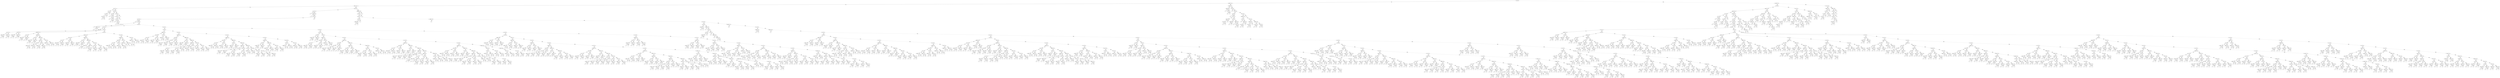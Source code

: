 digraph {
0 [label="dy' <= 2.5"];
1 [label="seedy' <= 2.5"];
2 [label="seedx' <= 0.0"];
3 [label="dx' <= 1.5"];
4 [label="dy' <= 1.5"];
5 [label="dy' <= 0.5"];
6 [label="turn' <= 0.5"];
7 [label="1"];
6 -> 7 [label="True"];
8 [label="2"];
6 -> 8 [style="dashed", label="False"];
5 -> 6 [label="True"];
9 [label="1"];
5 -> 9 [style="dashed", label="False"];
4 -> 5 [label="True"];
10 [label="3"];
4 -> 10 [style="dashed", label="False"];
3 -> 4 [label="True"];
11 [label="turn' <= 0.5"];
12 [label="dy' <= 0.5"];
13 [label="3"];
12 -> 13 [label="True"];
14 [label="dy' <= 1.5"];
15 [label="2"];
14 -> 15 [label="True"];
16 [label="dx' <= 2.5"];
17 [label="3"];
16 -> 17 [label="True"];
18 [label="1"];
16 -> 18 [style="dashed", label="False"];
14 -> 16 [style="dashed", label="False"];
12 -> 14 [style="dashed", label="False"];
11 -> 12 [label="True"];
19 [label="dx' <= 4.5"];
20 [label="dx' <= 2.5"];
21 [label="dy' <= 0.5"];
22 [label="2"];
21 -> 22 [label="True"];
23 [label="dy' <= 1.5"];
24 [label="1"];
23 -> 24 [label="True"];
25 [label="2"];
23 -> 25 [style="dashed", label="False"];
21 -> 23 [style="dashed", label="False"];
20 -> 21 [label="True"];
26 [label="2"];
20 -> 26 [style="dashed", label="False"];
19 -> 20 [label="True"];
27 [label="1"];
19 -> 27 [style="dashed", label="False"];
11 -> 19 [style="dashed", label="False"];
3 -> 11 [style="dashed", label="False"];
2 -> 3 [label="True"];
28 [label="turn' <= 0.5"];
29 [label="dx' <= 2.5"];
30 [label="1"];
29 -> 30 [label="True"];
31 [label="seedy' <= 0.5"];
32 [label="1"];
31 -> 32 [label="True"];
33 [label="dx' <= 4.5"];
34 [label="dy' <= 0.5"];
35 [label="2"];
34 -> 35 [label="True"];
36 [label="dx' <= 3.5"];
37 [label="dy' <= 1.5"];
38 [label="1"];
37 -> 38 [label="True"];
39 [label="seedy' <= 1.5"];
40 [label="2"];
39 -> 40 [label="True"];
41 [label="1"];
39 -> 41 [style="dashed", label="False"];
37 -> 39 [style="dashed", label="False"];
36 -> 37 [label="True"];
42 [label="dx <= 0.5"];
43 [label="dy <= 2.5"];
44 [label="seedx <= 2.5"];
45 [label="dy' <= 1.5"];
46 [label="seedy' <= 1.5"];
47 [label="1"];
46 -> 47 [label="True"];
48 [label="2"];
46 -> 48 [style="dashed", label="False"];
45 -> 46 [label="True"];
49 [label="seedy' <= 1.5"];
50 [label="2"];
49 -> 50 [label="True"];
51 [label="1"];
49 -> 51 [style="dashed", label="False"];
45 -> 49 [style="dashed", label="False"];
44 -> 45 [label="True"];
52 [label="dy' <= 1.5"];
53 [label="seedy' <= 1.5"];
54 [label="1"];
53 -> 54 [label="True"];
55 [label="2"];
53 -> 55 [style="dashed", label="False"];
52 -> 53 [label="True"];
56 [label="seedy' <= 1.5"];
57 [label="2"];
56 -> 57 [label="True"];
58 [label="1"];
56 -> 58 [style="dashed", label="False"];
52 -> 56 [style="dashed", label="False"];
44 -> 52 [style="dashed", label="False"];
43 -> 44 [label="True"];
59 [label="dy <= 3.5"];
60 [label="seedx <= 2.0"];
61 [label="dy' <= 1.5"];
62 [label="seedy' <= 1.5"];
63 [label="1"];
62 -> 63 [label="True"];
64 [label="2"];
62 -> 64 [style="dashed", label="False"];
61 -> 62 [label="True"];
65 [label="seedy' <= 1.5"];
66 [label="2"];
65 -> 66 [label="True"];
67 [label="1"];
65 -> 67 [style="dashed", label="False"];
61 -> 65 [style="dashed", label="False"];
60 -> 61 [label="True"];
68 [label="seedx <= 5.5"];
69 [label="dy' <= 1.5"];
70 [label="seedy' <= 1.5"];
71 [label="1"];
70 -> 71 [label="True"];
72 [label="2"];
70 -> 72 [style="dashed", label="False"];
69 -> 70 [label="True"];
73 [label="seedy' <= 1.5"];
74 [label="2"];
73 -> 74 [label="True"];
75 [label="1"];
73 -> 75 [style="dashed", label="False"];
69 -> 73 [style="dashed", label="False"];
68 -> 69 [label="True"];
76 [label="seedy <= 3.5"];
77 [label="turn <= 0.5"];
78 [label="dy' <= 1.5"];
79 [label="seedy' <= 1.5"];
80 [label="1"];
79 -> 80 [label="True"];
81 [label="2"];
79 -> 81 [style="dashed", label="False"];
78 -> 79 [label="True"];
82 [label="seedy' <= 1.5"];
83 [label="2"];
82 -> 83 [label="True"];
84 [label="1"];
82 -> 84 [style="dashed", label="False"];
78 -> 82 [style="dashed", label="False"];
77 -> 78 [label="True"];
85 [label="dy' <= 1.5"];
86 [label="seedy' <= 1.5"];
87 [label="1"];
86 -> 87 [label="True"];
88 [label="2"];
86 -> 88 [style="dashed", label="False"];
85 -> 86 [label="True"];
89 [label="seedy' <= 1.5"];
90 [label="2"];
89 -> 90 [label="True"];
91 [label="1"];
89 -> 91 [style="dashed", label="False"];
85 -> 89 [style="dashed", label="False"];
77 -> 85 [style="dashed", label="False"];
76 -> 77 [label="True"];
92 [label="dy' <= 1.5"];
93 [label="seedy' <= 1.5"];
94 [label="1"];
93 -> 94 [label="True"];
95 [label="2"];
93 -> 95 [style="dashed", label="False"];
92 -> 93 [label="True"];
96 [label="seedy' <= 1.5"];
97 [label="2"];
96 -> 97 [label="True"];
98 [label="1"];
96 -> 98 [style="dashed", label="False"];
92 -> 96 [style="dashed", label="False"];
76 -> 92 [style="dashed", label="False"];
68 -> 76 [style="dashed", label="False"];
60 -> 68 [style="dashed", label="False"];
59 -> 60 [label="True"];
99 [label="dy <= 4.5"];
100 [label="seedx <= 2.0"];
101 [label="turn <= 0.5"];
102 [label="dy' <= 1.5"];
103 [label="seedy' <= 1.5"];
104 [label="1"];
103 -> 104 [label="True"];
105 [label="2"];
103 -> 105 [style="dashed", label="False"];
102 -> 103 [label="True"];
106 [label="seedy' <= 1.5"];
107 [label="2"];
106 -> 107 [label="True"];
108 [label="1"];
106 -> 108 [style="dashed", label="False"];
102 -> 106 [style="dashed", label="False"];
101 -> 102 [label="True"];
109 [label="dy' <= 1.5"];
110 [label="seedy' <= 1.5"];
111 [label="1"];
110 -> 111 [label="True"];
112 [label="2"];
110 -> 112 [style="dashed", label="False"];
109 -> 110 [label="True"];
113 [label="seedy' <= 1.5"];
114 [label="2"];
113 -> 114 [label="True"];
115 [label="1"];
113 -> 115 [style="dashed", label="False"];
109 -> 113 [style="dashed", label="False"];
101 -> 109 [style="dashed", label="False"];
100 -> 101 [label="True"];
116 [label="seedx <= 5.5"];
117 [label="dy' <= 1.5"];
118 [label="seedy' <= 1.5"];
119 [label="1"];
118 -> 119 [label="True"];
120 [label="2"];
118 -> 120 [style="dashed", label="False"];
117 -> 118 [label="True"];
121 [label="seedy' <= 1.5"];
122 [label="2"];
121 -> 122 [label="True"];
123 [label="1"];
121 -> 123 [style="dashed", label="False"];
117 -> 121 [style="dashed", label="False"];
116 -> 117 [label="True"];
124 [label="seedy <= 3.5"];
125 [label="dy' <= 1.5"];
126 [label="seedy' <= 1.5"];
127 [label="1"];
126 -> 127 [label="True"];
128 [label="2"];
126 -> 128 [style="dashed", label="False"];
125 -> 126 [label="True"];
129 [label="seedy' <= 1.5"];
130 [label="2"];
129 -> 130 [label="True"];
131 [label="1"];
129 -> 131 [style="dashed", label="False"];
125 -> 129 [style="dashed", label="False"];
124 -> 125 [label="True"];
132 [label="turn <= 0.5"];
133 [label="dy' <= 1.5"];
134 [label="seedy' <= 1.5"];
135 [label="1"];
134 -> 135 [label="True"];
136 [label="2"];
134 -> 136 [style="dashed", label="False"];
133 -> 134 [label="True"];
137 [label="seedy' <= 1.5"];
138 [label="2"];
137 -> 138 [label="True"];
139 [label="1"];
137 -> 139 [style="dashed", label="False"];
133 -> 137 [style="dashed", label="False"];
132 -> 133 [label="True"];
140 [label="dy' <= 1.5"];
141 [label="seedy' <= 1.5"];
142 [label="1"];
141 -> 142 [label="True"];
143 [label="2"];
141 -> 143 [style="dashed", label="False"];
140 -> 141 [label="True"];
144 [label="seedy' <= 1.5"];
145 [label="2"];
144 -> 145 [label="True"];
146 [label="1"];
144 -> 146 [style="dashed", label="False"];
140 -> 144 [style="dashed", label="False"];
132 -> 140 [style="dashed", label="False"];
124 -> 132 [style="dashed", label="False"];
116 -> 124 [style="dashed", label="False"];
100 -> 116 [style="dashed", label="False"];
99 -> 100 [label="True"];
147 [label="dy <= 5.5"];
148 [label="seedx <= 2.5"];
149 [label="turn <= 0.5"];
150 [label="dy' <= 1.5"];
151 [label="seedy' <= 1.5"];
152 [label="1"];
151 -> 152 [label="True"];
153 [label="2"];
151 -> 153 [style="dashed", label="False"];
150 -> 151 [label="True"];
154 [label="seedy' <= 1.5"];
155 [label="2"];
154 -> 155 [label="True"];
156 [label="1"];
154 -> 156 [style="dashed", label="False"];
150 -> 154 [style="dashed", label="False"];
149 -> 150 [label="True"];
157 [label="dy' <= 1.5"];
158 [label="seedy' <= 1.5"];
159 [label="1"];
158 -> 159 [label="True"];
160 [label="2"];
158 -> 160 [style="dashed", label="False"];
157 -> 158 [label="True"];
161 [label="seedy' <= 1.5"];
162 [label="2"];
161 -> 162 [label="True"];
163 [label="1"];
161 -> 163 [style="dashed", label="False"];
157 -> 161 [style="dashed", label="False"];
149 -> 157 [style="dashed", label="False"];
148 -> 149 [label="True"];
164 [label="dy' <= 1.5"];
165 [label="seedy' <= 1.5"];
166 [label="1"];
165 -> 166 [label="True"];
167 [label="2"];
165 -> 167 [style="dashed", label="False"];
164 -> 165 [label="True"];
168 [label="seedy' <= 1.5"];
169 [label="2"];
168 -> 169 [label="True"];
170 [label="1"];
168 -> 170 [style="dashed", label="False"];
164 -> 168 [style="dashed", label="False"];
148 -> 164 [style="dashed", label="False"];
147 -> 148 [label="True"];
171 [label="dy' <= 1.5"];
172 [label="seedy' <= 1.5"];
173 [label="1"];
172 -> 173 [label="True"];
174 [label="2"];
172 -> 174 [style="dashed", label="False"];
171 -> 172 [label="True"];
175 [label="seedy' <= 1.5"];
176 [label="2"];
175 -> 176 [label="True"];
177 [label="1"];
175 -> 177 [style="dashed", label="False"];
171 -> 175 [style="dashed", label="False"];
147 -> 171 [style="dashed", label="False"];
99 -> 147 [style="dashed", label="False"];
59 -> 99 [style="dashed", label="False"];
43 -> 59 [style="dashed", label="False"];
42 -> 43 [label="True"];
178 [label="dx <= 1.5"];
179 [label="dy <= 2.5"];
180 [label="seedx <= 2.0"];
181 [label="turn <= 0.5"];
182 [label="dy' <= 1.5"];
183 [label="seedy' <= 1.5"];
184 [label="1"];
183 -> 184 [label="True"];
185 [label="2"];
183 -> 185 [style="dashed", label="False"];
182 -> 183 [label="True"];
186 [label="seedy' <= 1.5"];
187 [label="2"];
186 -> 187 [label="True"];
188 [label="1"];
186 -> 188 [style="dashed", label="False"];
182 -> 186 [style="dashed", label="False"];
181 -> 182 [label="True"];
189 [label="dy' <= 1.5"];
190 [label="seedy' <= 1.5"];
191 [label="1"];
190 -> 191 [label="True"];
192 [label="2"];
190 -> 192 [style="dashed", label="False"];
189 -> 190 [label="True"];
193 [label="seedy' <= 1.5"];
194 [label="2"];
193 -> 194 [label="True"];
195 [label="1"];
193 -> 195 [style="dashed", label="False"];
189 -> 193 [style="dashed", label="False"];
181 -> 189 [style="dashed", label="False"];
180 -> 181 [label="True"];
196 [label="dy' <= 1.5"];
197 [label="seedy' <= 1.5"];
198 [label="1"];
197 -> 198 [label="True"];
199 [label="2"];
197 -> 199 [style="dashed", label="False"];
196 -> 197 [label="True"];
200 [label="seedy' <= 1.5"];
201 [label="2"];
200 -> 201 [label="True"];
202 [label="1"];
200 -> 202 [style="dashed", label="False"];
196 -> 200 [style="dashed", label="False"];
180 -> 196 [style="dashed", label="False"];
179 -> 180 [label="True"];
203 [label="dy <= 3.5"];
204 [label="seedx <= 1.5"];
205 [label="turn <= 0.5"];
206 [label="dy' <= 1.5"];
207 [label="seedy' <= 1.5"];
208 [label="1"];
207 -> 208 [label="True"];
209 [label="2"];
207 -> 209 [style="dashed", label="False"];
206 -> 207 [label="True"];
210 [label="seedy' <= 1.5"];
211 [label="2"];
210 -> 211 [label="True"];
212 [label="1"];
210 -> 212 [style="dashed", label="False"];
206 -> 210 [style="dashed", label="False"];
205 -> 206 [label="True"];
213 [label="dy' <= 1.5"];
214 [label="seedy' <= 1.5"];
215 [label="1"];
214 -> 215 [label="True"];
216 [label="2"];
214 -> 216 [style="dashed", label="False"];
213 -> 214 [label="True"];
217 [label="seedy' <= 1.5"];
218 [label="2"];
217 -> 218 [label="True"];
219 [label="1"];
217 -> 219 [style="dashed", label="False"];
213 -> 217 [style="dashed", label="False"];
205 -> 213 [style="dashed", label="False"];
204 -> 205 [label="True"];
220 [label="seedx <= 4.5"];
221 [label="dy' <= 1.5"];
222 [label="seedy' <= 1.5"];
223 [label="1"];
222 -> 223 [label="True"];
224 [label="2"];
222 -> 224 [style="dashed", label="False"];
221 -> 222 [label="True"];
225 [label="seedy' <= 1.5"];
226 [label="2"];
225 -> 226 [label="True"];
227 [label="1"];
225 -> 227 [style="dashed", label="False"];
221 -> 225 [style="dashed", label="False"];
220 -> 221 [label="True"];
228 [label="seedx <= 5.5"];
229 [label="seedy <= 3.5"];
230 [label="turn <= 0.5"];
231 [label="dy' <= 1.5"];
232 [label="seedy' <= 1.5"];
233 [label="1"];
232 -> 233 [label="True"];
234 [label="2"];
232 -> 234 [style="dashed", label="False"];
231 -> 232 [label="True"];
235 [label="seedy' <= 1.5"];
236 [label="2"];
235 -> 236 [label="True"];
237 [label="1"];
235 -> 237 [style="dashed", label="False"];
231 -> 235 [style="dashed", label="False"];
230 -> 231 [label="True"];
238 [label="dy' <= 1.5"];
239 [label="seedy' <= 1.5"];
240 [label="1"];
239 -> 240 [label="True"];
241 [label="2"];
239 -> 241 [style="dashed", label="False"];
238 -> 239 [label="True"];
242 [label="seedy' <= 1.5"];
243 [label="2"];
242 -> 243 [label="True"];
244 [label="1"];
242 -> 244 [style="dashed", label="False"];
238 -> 242 [style="dashed", label="False"];
230 -> 238 [style="dashed", label="False"];
229 -> 230 [label="True"];
245 [label="dy' <= 1.5"];
246 [label="seedy' <= 1.5"];
247 [label="1"];
246 -> 247 [label="True"];
248 [label="2"];
246 -> 248 [style="dashed", label="False"];
245 -> 246 [label="True"];
249 [label="seedy' <= 1.5"];
250 [label="2"];
249 -> 250 [label="True"];
251 [label="1"];
249 -> 251 [style="dashed", label="False"];
245 -> 249 [style="dashed", label="False"];
229 -> 245 [style="dashed", label="False"];
228 -> 229 [label="True"];
252 [label="turn <= 0.5"];
253 [label="dy' <= 1.5"];
254 [label="seedy' <= 1.5"];
255 [label="1"];
254 -> 255 [label="True"];
256 [label="2"];
254 -> 256 [style="dashed", label="False"];
253 -> 254 [label="True"];
257 [label="seedy' <= 1.5"];
258 [label="2"];
257 -> 258 [label="True"];
259 [label="1"];
257 -> 259 [style="dashed", label="False"];
253 -> 257 [style="dashed", label="False"];
252 -> 253 [label="True"];
260 [label="dy' <= 1.5"];
261 [label="seedy' <= 1.5"];
262 [label="1"];
261 -> 262 [label="True"];
263 [label="2"];
261 -> 263 [style="dashed", label="False"];
260 -> 261 [label="True"];
264 [label="seedy' <= 1.5"];
265 [label="2"];
264 -> 265 [label="True"];
266 [label="1"];
264 -> 266 [style="dashed", label="False"];
260 -> 264 [style="dashed", label="False"];
252 -> 260 [style="dashed", label="False"];
228 -> 252 [style="dashed", label="False"];
220 -> 228 [style="dashed", label="False"];
204 -> 220 [style="dashed", label="False"];
203 -> 204 [label="True"];
267 [label="dy <= 4.5"];
268 [label="seedx <= 1.5"];
269 [label="turn <= 0.5"];
270 [label="dy' <= 1.5"];
271 [label="seedy' <= 1.5"];
272 [label="1"];
271 -> 272 [label="True"];
273 [label="2"];
271 -> 273 [style="dashed", label="False"];
270 -> 271 [label="True"];
274 [label="seedy' <= 1.5"];
275 [label="2"];
274 -> 275 [label="True"];
276 [label="1"];
274 -> 276 [style="dashed", label="False"];
270 -> 274 [style="dashed", label="False"];
269 -> 270 [label="True"];
277 [label="dy' <= 1.5"];
278 [label="seedy' <= 1.5"];
279 [label="1"];
278 -> 279 [label="True"];
280 [label="2"];
278 -> 280 [style="dashed", label="False"];
277 -> 278 [label="True"];
281 [label="seedy' <= 1.5"];
282 [label="2"];
281 -> 282 [label="True"];
283 [label="1"];
281 -> 283 [style="dashed", label="False"];
277 -> 281 [style="dashed", label="False"];
269 -> 277 [style="dashed", label="False"];
268 -> 269 [label="True"];
284 [label="seedx <= 4.5"];
285 [label="dy' <= 1.5"];
286 [label="seedy' <= 1.5"];
287 [label="1"];
286 -> 287 [label="True"];
288 [label="2"];
286 -> 288 [style="dashed", label="False"];
285 -> 286 [label="True"];
289 [label="seedy' <= 1.5"];
290 [label="2"];
289 -> 290 [label="True"];
291 [label="1"];
289 -> 291 [style="dashed", label="False"];
285 -> 289 [style="dashed", label="False"];
284 -> 285 [label="True"];
292 [label="seedx <= 5.5"];
293 [label="seedy <= 3.5"];
294 [label="dy' <= 1.5"];
295 [label="seedy' <= 1.5"];
296 [label="1"];
295 -> 296 [label="True"];
297 [label="2"];
295 -> 297 [style="dashed", label="False"];
294 -> 295 [label="True"];
298 [label="seedy' <= 1.5"];
299 [label="2"];
298 -> 299 [label="True"];
300 [label="1"];
298 -> 300 [style="dashed", label="False"];
294 -> 298 [style="dashed", label="False"];
293 -> 294 [label="True"];
301 [label="turn <= 0.5"];
302 [label="dy' <= 1.5"];
303 [label="seedy' <= 1.5"];
304 [label="1"];
303 -> 304 [label="True"];
305 [label="2"];
303 -> 305 [style="dashed", label="False"];
302 -> 303 [label="True"];
306 [label="seedy' <= 1.5"];
307 [label="2"];
306 -> 307 [label="True"];
308 [label="1"];
306 -> 308 [style="dashed", label="False"];
302 -> 306 [style="dashed", label="False"];
301 -> 302 [label="True"];
309 [label="dy' <= 1.5"];
310 [label="seedy' <= 1.5"];
311 [label="1"];
310 -> 311 [label="True"];
312 [label="2"];
310 -> 312 [style="dashed", label="False"];
309 -> 310 [label="True"];
313 [label="seedy' <= 1.5"];
314 [label="2"];
313 -> 314 [label="True"];
315 [label="1"];
313 -> 315 [style="dashed", label="False"];
309 -> 313 [style="dashed", label="False"];
301 -> 309 [style="dashed", label="False"];
293 -> 301 [style="dashed", label="False"];
292 -> 293 [label="True"];
316 [label="seedy <= 3.5"];
317 [label="dy' <= 1.5"];
318 [label="seedy' <= 1.5"];
319 [label="1"];
318 -> 319 [label="True"];
320 [label="2"];
318 -> 320 [style="dashed", label="False"];
317 -> 318 [label="True"];
321 [label="seedy' <= 1.5"];
322 [label="2"];
321 -> 322 [label="True"];
323 [label="1"];
321 -> 323 [style="dashed", label="False"];
317 -> 321 [style="dashed", label="False"];
316 -> 317 [label="True"];
324 [label="turn <= 0.5"];
325 [label="dy' <= 1.5"];
326 [label="seedy' <= 1.5"];
327 [label="1"];
326 -> 327 [label="True"];
328 [label="2"];
326 -> 328 [style="dashed", label="False"];
325 -> 326 [label="True"];
329 [label="seedy' <= 1.5"];
330 [label="2"];
329 -> 330 [label="True"];
331 [label="1"];
329 -> 331 [style="dashed", label="False"];
325 -> 329 [style="dashed", label="False"];
324 -> 325 [label="True"];
332 [label="dy' <= 1.5"];
333 [label="seedy' <= 1.5"];
334 [label="1"];
333 -> 334 [label="True"];
335 [label="2"];
333 -> 335 [style="dashed", label="False"];
332 -> 333 [label="True"];
336 [label="seedy' <= 1.5"];
337 [label="2"];
336 -> 337 [label="True"];
338 [label="1"];
336 -> 338 [style="dashed", label="False"];
332 -> 336 [style="dashed", label="False"];
324 -> 332 [style="dashed", label="False"];
316 -> 324 [style="dashed", label="False"];
292 -> 316 [style="dashed", label="False"];
284 -> 292 [style="dashed", label="False"];
268 -> 284 [style="dashed", label="False"];
267 -> 268 [label="True"];
339 [label="dy <= 5.5"];
340 [label="seedx <= 2.0"];
341 [label="dy' <= 1.5"];
342 [label="seedy' <= 1.5"];
343 [label="1"];
342 -> 343 [label="True"];
344 [label="2"];
342 -> 344 [style="dashed", label="False"];
341 -> 342 [label="True"];
345 [label="seedy' <= 1.5"];
346 [label="2"];
345 -> 346 [label="True"];
347 [label="1"];
345 -> 347 [style="dashed", label="False"];
341 -> 345 [style="dashed", label="False"];
340 -> 341 [label="True"];
348 [label="seedx <= 5.5"];
349 [label="dy' <= 1.5"];
350 [label="seedy' <= 1.5"];
351 [label="1"];
350 -> 351 [label="True"];
352 [label="2"];
350 -> 352 [style="dashed", label="False"];
349 -> 350 [label="True"];
353 [label="seedy' <= 1.5"];
354 [label="2"];
353 -> 354 [label="True"];
355 [label="1"];
353 -> 355 [style="dashed", label="False"];
349 -> 353 [style="dashed", label="False"];
348 -> 349 [label="True"];
356 [label="dy' <= 1.5"];
357 [label="seedy' <= 1.5"];
358 [label="1"];
357 -> 358 [label="True"];
359 [label="2"];
357 -> 359 [style="dashed", label="False"];
356 -> 357 [label="True"];
360 [label="seedy' <= 1.5"];
361 [label="2"];
360 -> 361 [label="True"];
362 [label="1"];
360 -> 362 [style="dashed", label="False"];
356 -> 360 [style="dashed", label="False"];
348 -> 356 [style="dashed", label="False"];
340 -> 348 [style="dashed", label="False"];
339 -> 340 [label="True"];
363 [label="turn <= 0.5"];
364 [label="dy' <= 1.5"];
365 [label="seedy' <= 1.5"];
366 [label="1"];
365 -> 366 [label="True"];
367 [label="2"];
365 -> 367 [style="dashed", label="False"];
364 -> 365 [label="True"];
368 [label="seedy' <= 1.5"];
369 [label="2"];
368 -> 369 [label="True"];
370 [label="1"];
368 -> 370 [style="dashed", label="False"];
364 -> 368 [style="dashed", label="False"];
363 -> 364 [label="True"];
371 [label="dy' <= 1.5"];
372 [label="seedy' <= 1.5"];
373 [label="1"];
372 -> 373 [label="True"];
374 [label="2"];
372 -> 374 [style="dashed", label="False"];
371 -> 372 [label="True"];
375 [label="seedy' <= 1.5"];
376 [label="2"];
375 -> 376 [label="True"];
377 [label="1"];
375 -> 377 [style="dashed", label="False"];
371 -> 375 [style="dashed", label="False"];
363 -> 371 [style="dashed", label="False"];
339 -> 363 [style="dashed", label="False"];
267 -> 339 [style="dashed", label="False"];
203 -> 267 [style="dashed", label="False"];
179 -> 203 [style="dashed", label="False"];
178 -> 179 [label="True"];
378 [label="dx <= 2.5"];
379 [label="dy <= 1.5"];
380 [label="dy' <= 1.5"];
381 [label="seedy' <= 1.5"];
382 [label="1"];
381 -> 382 [label="True"];
383 [label="2"];
381 -> 383 [style="dashed", label="False"];
380 -> 381 [label="True"];
384 [label="seedy' <= 1.5"];
385 [label="2"];
384 -> 385 [label="True"];
386 [label="1"];
384 -> 386 [style="dashed", label="False"];
380 -> 384 [style="dashed", label="False"];
379 -> 380 [label="True"];
387 [label="dy <= 2.5"];
388 [label="seedx <= 1.5"];
389 [label="turn <= 0.5"];
390 [label="dy' <= 1.5"];
391 [label="seedy' <= 1.5"];
392 [label="1"];
391 -> 392 [label="True"];
393 [label="2"];
391 -> 393 [style="dashed", label="False"];
390 -> 391 [label="True"];
394 [label="seedy' <= 1.5"];
395 [label="2"];
394 -> 395 [label="True"];
396 [label="1"];
394 -> 396 [style="dashed", label="False"];
390 -> 394 [style="dashed", label="False"];
389 -> 390 [label="True"];
397 [label="dy' <= 1.5"];
398 [label="seedy' <= 1.5"];
399 [label="1"];
398 -> 399 [label="True"];
400 [label="2"];
398 -> 400 [style="dashed", label="False"];
397 -> 398 [label="True"];
401 [label="seedy' <= 1.5"];
402 [label="2"];
401 -> 402 [label="True"];
403 [label="1"];
401 -> 403 [style="dashed", label="False"];
397 -> 401 [style="dashed", label="False"];
389 -> 397 [style="dashed", label="False"];
388 -> 389 [label="True"];
404 [label="dy' <= 1.5"];
405 [label="seedy' <= 1.5"];
406 [label="1"];
405 -> 406 [label="True"];
407 [label="2"];
405 -> 407 [style="dashed", label="False"];
404 -> 405 [label="True"];
408 [label="seedy' <= 1.5"];
409 [label="2"];
408 -> 409 [label="True"];
410 [label="1"];
408 -> 410 [style="dashed", label="False"];
404 -> 408 [style="dashed", label="False"];
388 -> 404 [style="dashed", label="False"];
387 -> 388 [label="True"];
411 [label="dy <= 3.5"];
412 [label="seedx <= 1.5"];
413 [label="turn <= 0.5"];
414 [label="dy' <= 1.5"];
415 [label="seedy' <= 1.5"];
416 [label="1"];
415 -> 416 [label="True"];
417 [label="2"];
415 -> 417 [style="dashed", label="False"];
414 -> 415 [label="True"];
418 [label="seedy' <= 1.5"];
419 [label="2"];
418 -> 419 [label="True"];
420 [label="1"];
418 -> 420 [style="dashed", label="False"];
414 -> 418 [style="dashed", label="False"];
413 -> 414 [label="True"];
421 [label="dy' <= 1.5"];
422 [label="seedy' <= 1.5"];
423 [label="1"];
422 -> 423 [label="True"];
424 [label="2"];
422 -> 424 [style="dashed", label="False"];
421 -> 422 [label="True"];
425 [label="seedy' <= 1.5"];
426 [label="2"];
425 -> 426 [label="True"];
427 [label="1"];
425 -> 427 [style="dashed", label="False"];
421 -> 425 [style="dashed", label="False"];
413 -> 421 [style="dashed", label="False"];
412 -> 413 [label="True"];
428 [label="seedx <= 4.5"];
429 [label="seedy <= 3.5"];
430 [label="dy' <= 1.5"];
431 [label="seedy' <= 1.5"];
432 [label="1"];
431 -> 432 [label="True"];
433 [label="2"];
431 -> 433 [style="dashed", label="False"];
430 -> 431 [label="True"];
434 [label="seedy' <= 1.5"];
435 [label="2"];
434 -> 435 [label="True"];
436 [label="1"];
434 -> 436 [style="dashed", label="False"];
430 -> 434 [style="dashed", label="False"];
429 -> 430 [label="True"];
437 [label="dy' <= 1.5"];
438 [label="seedy' <= 1.5"];
439 [label="1"];
438 -> 439 [label="True"];
440 [label="2"];
438 -> 440 [style="dashed", label="False"];
437 -> 438 [label="True"];
441 [label="seedy' <= 1.5"];
442 [label="2"];
441 -> 442 [label="True"];
443 [label="1"];
441 -> 443 [style="dashed", label="False"];
437 -> 441 [style="dashed", label="False"];
429 -> 437 [style="dashed", label="False"];
428 -> 429 [label="True"];
444 [label="seedx <= 5.5"];
445 [label="turn <= 0.5"];
446 [label="dy' <= 1.5"];
447 [label="seedy' <= 1.5"];
448 [label="1"];
447 -> 448 [label="True"];
449 [label="2"];
447 -> 449 [style="dashed", label="False"];
446 -> 447 [label="True"];
450 [label="seedy' <= 1.5"];
451 [label="2"];
450 -> 451 [label="True"];
452 [label="1"];
450 -> 452 [style="dashed", label="False"];
446 -> 450 [style="dashed", label="False"];
445 -> 446 [label="True"];
453 [label="dy' <= 1.5"];
454 [label="seedy' <= 1.5"];
455 [label="1"];
454 -> 455 [label="True"];
456 [label="2"];
454 -> 456 [style="dashed", label="False"];
453 -> 454 [label="True"];
457 [label="seedy' <= 1.5"];
458 [label="2"];
457 -> 458 [label="True"];
459 [label="1"];
457 -> 459 [style="dashed", label="False"];
453 -> 457 [style="dashed", label="False"];
445 -> 453 [style="dashed", label="False"];
444 -> 445 [label="True"];
460 [label="dy' <= 1.5"];
461 [label="seedy' <= 1.5"];
462 [label="1"];
461 -> 462 [label="True"];
463 [label="2"];
461 -> 463 [style="dashed", label="False"];
460 -> 461 [label="True"];
464 [label="seedy' <= 1.5"];
465 [label="2"];
464 -> 465 [label="True"];
466 [label="1"];
464 -> 466 [style="dashed", label="False"];
460 -> 464 [style="dashed", label="False"];
444 -> 460 [style="dashed", label="False"];
428 -> 444 [style="dashed", label="False"];
412 -> 428 [style="dashed", label="False"];
411 -> 412 [label="True"];
467 [label="dy <= 4.5"];
468 [label="seedx <= 1.0"];
469 [label="turn <= 0.5"];
470 [label="dy' <= 1.5"];
471 [label="seedy' <= 1.5"];
472 [label="1"];
471 -> 472 [label="True"];
473 [label="2"];
471 -> 473 [style="dashed", label="False"];
470 -> 471 [label="True"];
474 [label="seedy' <= 1.5"];
475 [label="2"];
474 -> 475 [label="True"];
476 [label="1"];
474 -> 476 [style="dashed", label="False"];
470 -> 474 [style="dashed", label="False"];
469 -> 470 [label="True"];
477 [label="dy' <= 1.5"];
478 [label="seedy' <= 1.5"];
479 [label="1"];
478 -> 479 [label="True"];
480 [label="2"];
478 -> 480 [style="dashed", label="False"];
477 -> 478 [label="True"];
481 [label="seedy' <= 1.5"];
482 [label="2"];
481 -> 482 [label="True"];
483 [label="1"];
481 -> 483 [style="dashed", label="False"];
477 -> 481 [style="dashed", label="False"];
469 -> 477 [style="dashed", label="False"];
468 -> 469 [label="True"];
484 [label="seedx <= 3.5"];
485 [label="dy' <= 1.5"];
486 [label="seedy' <= 1.5"];
487 [label="1"];
486 -> 487 [label="True"];
488 [label="2"];
486 -> 488 [style="dashed", label="False"];
485 -> 486 [label="True"];
489 [label="seedy' <= 1.5"];
490 [label="2"];
489 -> 490 [label="True"];
491 [label="1"];
489 -> 491 [style="dashed", label="False"];
485 -> 489 [style="dashed", label="False"];
484 -> 485 [label="True"];
492 [label="seedx <= 4.5"];
493 [label="seedy <= 3.5"];
494 [label="dy' <= 1.5"];
495 [label="seedy' <= 1.5"];
496 [label="1"];
495 -> 496 [label="True"];
497 [label="2"];
495 -> 497 [style="dashed", label="False"];
494 -> 495 [label="True"];
498 [label="seedy' <= 1.5"];
499 [label="2"];
498 -> 499 [label="True"];
500 [label="1"];
498 -> 500 [style="dashed", label="False"];
494 -> 498 [style="dashed", label="False"];
493 -> 494 [label="True"];
501 [label="dy' <= 1.5"];
502 [label="seedy' <= 1.5"];
503 [label="1"];
502 -> 503 [label="True"];
504 [label="2"];
502 -> 504 [style="dashed", label="False"];
501 -> 502 [label="True"];
505 [label="seedy' <= 1.5"];
506 [label="2"];
505 -> 506 [label="True"];
507 [label="1"];
505 -> 507 [style="dashed", label="False"];
501 -> 505 [style="dashed", label="False"];
493 -> 501 [style="dashed", label="False"];
492 -> 493 [label="True"];
508 [label="seedx <= 5.5"];
509 [label="seedy <= 3.5"];
510 [label="dy' <= 1.5"];
511 [label="seedy' <= 1.5"];
512 [label="1"];
511 -> 512 [label="True"];
513 [label="2"];
511 -> 513 [style="dashed", label="False"];
510 -> 511 [label="True"];
514 [label="seedy' <= 1.5"];
515 [label="2"];
514 -> 515 [label="True"];
516 [label="1"];
514 -> 516 [style="dashed", label="False"];
510 -> 514 [style="dashed", label="False"];
509 -> 510 [label="True"];
517 [label="turn <= 0.5"];
518 [label="dy' <= 1.5"];
519 [label="seedy' <= 1.5"];
520 [label="1"];
519 -> 520 [label="True"];
521 [label="2"];
519 -> 521 [style="dashed", label="False"];
518 -> 519 [label="True"];
522 [label="seedy' <= 1.5"];
523 [label="2"];
522 -> 523 [label="True"];
524 [label="1"];
522 -> 524 [style="dashed", label="False"];
518 -> 522 [style="dashed", label="False"];
517 -> 518 [label="True"];
525 [label="dy' <= 1.5"];
526 [label="seedy' <= 1.5"];
527 [label="1"];
526 -> 527 [label="True"];
528 [label="2"];
526 -> 528 [style="dashed", label="False"];
525 -> 526 [label="True"];
529 [label="seedy' <= 1.5"];
530 [label="2"];
529 -> 530 [label="True"];
531 [label="1"];
529 -> 531 [style="dashed", label="False"];
525 -> 529 [style="dashed", label="False"];
517 -> 525 [style="dashed", label="False"];
509 -> 517 [style="dashed", label="False"];
508 -> 509 [label="True"];
532 [label="seedy <= 3.5"];
533 [label="dy' <= 1.5"];
534 [label="seedy' <= 1.5"];
535 [label="1"];
534 -> 535 [label="True"];
536 [label="2"];
534 -> 536 [style="dashed", label="False"];
533 -> 534 [label="True"];
537 [label="seedy' <= 1.5"];
538 [label="2"];
537 -> 538 [label="True"];
539 [label="1"];
537 -> 539 [style="dashed", label="False"];
533 -> 537 [style="dashed", label="False"];
532 -> 533 [label="True"];
540 [label="dy' <= 1.5"];
541 [label="seedy' <= 1.5"];
542 [label="1"];
541 -> 542 [label="True"];
543 [label="2"];
541 -> 543 [style="dashed", label="False"];
540 -> 541 [label="True"];
544 [label="seedy' <= 1.5"];
545 [label="2"];
544 -> 545 [label="True"];
546 [label="1"];
544 -> 546 [style="dashed", label="False"];
540 -> 544 [style="dashed", label="False"];
532 -> 540 [style="dashed", label="False"];
508 -> 532 [style="dashed", label="False"];
492 -> 508 [style="dashed", label="False"];
484 -> 492 [style="dashed", label="False"];
468 -> 484 [style="dashed", label="False"];
467 -> 468 [label="True"];
547 [label="dy <= 5.5"];
548 [label="seedx <= 1.5"];
549 [label="turn <= 0.5"];
550 [label="dy' <= 1.5"];
551 [label="seedy' <= 1.5"];
552 [label="1"];
551 -> 552 [label="True"];
553 [label="2"];
551 -> 553 [style="dashed", label="False"];
550 -> 551 [label="True"];
554 [label="seedy' <= 1.5"];
555 [label="2"];
554 -> 555 [label="True"];
556 [label="1"];
554 -> 556 [style="dashed", label="False"];
550 -> 554 [style="dashed", label="False"];
549 -> 550 [label="True"];
557 [label="dy' <= 1.5"];
558 [label="seedy' <= 1.5"];
559 [label="1"];
558 -> 559 [label="True"];
560 [label="2"];
558 -> 560 [style="dashed", label="False"];
557 -> 558 [label="True"];
561 [label="seedy' <= 1.5"];
562 [label="2"];
561 -> 562 [label="True"];
563 [label="1"];
561 -> 563 [style="dashed", label="False"];
557 -> 561 [style="dashed", label="False"];
549 -> 557 [style="dashed", label="False"];
548 -> 549 [label="True"];
564 [label="seedx <= 4.5"];
565 [label="dy' <= 1.5"];
566 [label="seedy' <= 1.5"];
567 [label="1"];
566 -> 567 [label="True"];
568 [label="2"];
566 -> 568 [style="dashed", label="False"];
565 -> 566 [label="True"];
569 [label="seedy' <= 1.5"];
570 [label="2"];
569 -> 570 [label="True"];
571 [label="1"];
569 -> 571 [style="dashed", label="False"];
565 -> 569 [style="dashed", label="False"];
564 -> 565 [label="True"];
572 [label="seedx <= 5.5"];
573 [label="seedy <= 3.5"];
574 [label="dy' <= 1.5"];
575 [label="seedy' <= 1.5"];
576 [label="1"];
575 -> 576 [label="True"];
577 [label="2"];
575 -> 577 [style="dashed", label="False"];
574 -> 575 [label="True"];
578 [label="seedy' <= 1.5"];
579 [label="2"];
578 -> 579 [label="True"];
580 [label="1"];
578 -> 580 [style="dashed", label="False"];
574 -> 578 [style="dashed", label="False"];
573 -> 574 [label="True"];
581 [label="turn <= 0.5"];
582 [label="dy' <= 1.5"];
583 [label="seedy' <= 1.5"];
584 [label="1"];
583 -> 584 [label="True"];
585 [label="2"];
583 -> 585 [style="dashed", label="False"];
582 -> 583 [label="True"];
586 [label="seedy' <= 1.5"];
587 [label="2"];
586 -> 587 [label="True"];
588 [label="1"];
586 -> 588 [style="dashed", label="False"];
582 -> 586 [style="dashed", label="False"];
581 -> 582 [label="True"];
589 [label="dy' <= 1.5"];
590 [label="seedy' <= 1.5"];
591 [label="1"];
590 -> 591 [label="True"];
592 [label="2"];
590 -> 592 [style="dashed", label="False"];
589 -> 590 [label="True"];
593 [label="seedy' <= 1.5"];
594 [label="2"];
593 -> 594 [label="True"];
595 [label="1"];
593 -> 595 [style="dashed", label="False"];
589 -> 593 [style="dashed", label="False"];
581 -> 589 [style="dashed", label="False"];
573 -> 581 [style="dashed", label="False"];
572 -> 573 [label="True"];
596 [label="seedy <= 3.5"];
597 [label="dy' <= 1.5"];
598 [label="seedy' <= 1.5"];
599 [label="1"];
598 -> 599 [label="True"];
600 [label="2"];
598 -> 600 [style="dashed", label="False"];
597 -> 598 [label="True"];
601 [label="seedy' <= 1.5"];
602 [label="2"];
601 -> 602 [label="True"];
603 [label="1"];
601 -> 603 [style="dashed", label="False"];
597 -> 601 [style="dashed", label="False"];
596 -> 597 [label="True"];
604 [label="turn <= 0.5"];
605 [label="dy' <= 1.5"];
606 [label="seedy' <= 1.5"];
607 [label="1"];
606 -> 607 [label="True"];
608 [label="2"];
606 -> 608 [style="dashed", label="False"];
605 -> 606 [label="True"];
609 [label="seedy' <= 1.5"];
610 [label="2"];
609 -> 610 [label="True"];
611 [label="1"];
609 -> 611 [style="dashed", label="False"];
605 -> 609 [style="dashed", label="False"];
604 -> 605 [label="True"];
612 [label="dy' <= 1.5"];
613 [label="seedy' <= 1.5"];
614 [label="1"];
613 -> 614 [label="True"];
615 [label="2"];
613 -> 615 [style="dashed", label="False"];
612 -> 613 [label="True"];
616 [label="seedy' <= 1.5"];
617 [label="2"];
616 -> 617 [label="True"];
618 [label="1"];
616 -> 618 [style="dashed", label="False"];
612 -> 616 [style="dashed", label="False"];
604 -> 612 [style="dashed", label="False"];
596 -> 604 [style="dashed", label="False"];
572 -> 596 [style="dashed", label="False"];
564 -> 572 [style="dashed", label="False"];
548 -> 564 [style="dashed", label="False"];
547 -> 548 [label="True"];
619 [label="seedx <= 2.0"];
620 [label="turn <= 0.5"];
621 [label="dy' <= 1.5"];
622 [label="seedy' <= 1.5"];
623 [label="1"];
622 -> 623 [label="True"];
624 [label="2"];
622 -> 624 [style="dashed", label="False"];
621 -> 622 [label="True"];
625 [label="seedy' <= 1.5"];
626 [label="2"];
625 -> 626 [label="True"];
627 [label="1"];
625 -> 627 [style="dashed", label="False"];
621 -> 625 [style="dashed", label="False"];
620 -> 621 [label="True"];
628 [label="dy' <= 1.5"];
629 [label="seedy' <= 1.5"];
630 [label="1"];
629 -> 630 [label="True"];
631 [label="2"];
629 -> 631 [style="dashed", label="False"];
628 -> 629 [label="True"];
632 [label="seedy' <= 1.5"];
633 [label="2"];
632 -> 633 [label="True"];
634 [label="1"];
632 -> 634 [style="dashed", label="False"];
628 -> 632 [style="dashed", label="False"];
620 -> 628 [style="dashed", label="False"];
619 -> 620 [label="True"];
635 [label="seedx <= 5.5"];
636 [label="dy' <= 1.5"];
637 [label="seedy' <= 1.5"];
638 [label="1"];
637 -> 638 [label="True"];
639 [label="2"];
637 -> 639 [style="dashed", label="False"];
636 -> 637 [label="True"];
640 [label="seedy' <= 1.5"];
641 [label="2"];
640 -> 641 [label="True"];
642 [label="1"];
640 -> 642 [style="dashed", label="False"];
636 -> 640 [style="dashed", label="False"];
635 -> 636 [label="True"];
643 [label="dy' <= 1.5"];
644 [label="seedy' <= 1.5"];
645 [label="1"];
644 -> 645 [label="True"];
646 [label="2"];
644 -> 646 [style="dashed", label="False"];
643 -> 644 [label="True"];
647 [label="seedy' <= 1.5"];
648 [label="2"];
647 -> 648 [label="True"];
649 [label="1"];
647 -> 649 [style="dashed", label="False"];
643 -> 647 [style="dashed", label="False"];
635 -> 643 [style="dashed", label="False"];
619 -> 635 [style="dashed", label="False"];
547 -> 619 [style="dashed", label="False"];
467 -> 547 [style="dashed", label="False"];
411 -> 467 [style="dashed", label="False"];
387 -> 411 [style="dashed", label="False"];
379 -> 387 [style="dashed", label="False"];
378 -> 379 [label="True"];
650 [label="dx <= 3.5"];
651 [label="dy <= 0.5"];
652 [label="seedx <= 2.5"];
653 [label="dy' <= 1.5"];
654 [label="seedy' <= 1.5"];
655 [label="1"];
654 -> 655 [label="True"];
656 [label="2"];
654 -> 656 [style="dashed", label="False"];
653 -> 654 [label="True"];
657 [label="seedy' <= 1.5"];
658 [label="2"];
657 -> 658 [label="True"];
659 [label="1"];
657 -> 659 [style="dashed", label="False"];
653 -> 657 [style="dashed", label="False"];
652 -> 653 [label="True"];
660 [label="dy' <= 1.5"];
661 [label="seedy' <= 1.5"];
662 [label="1"];
661 -> 662 [label="True"];
663 [label="2"];
661 -> 663 [style="dashed", label="False"];
660 -> 661 [label="True"];
664 [label="seedy' <= 1.5"];
665 [label="2"];
664 -> 665 [label="True"];
666 [label="1"];
664 -> 666 [style="dashed", label="False"];
660 -> 664 [style="dashed", label="False"];
652 -> 660 [style="dashed", label="False"];
651 -> 652 [label="True"];
667 [label="dy <= 1.5"];
668 [label="seedy <= 3.5"];
669 [label="dy' <= 1.5"];
670 [label="seedy' <= 1.5"];
671 [label="1"];
670 -> 671 [label="True"];
672 [label="2"];
670 -> 672 [style="dashed", label="False"];
669 -> 670 [label="True"];
673 [label="seedy' <= 1.5"];
674 [label="2"];
673 -> 674 [label="True"];
675 [label="1"];
673 -> 675 [style="dashed", label="False"];
669 -> 673 [style="dashed", label="False"];
668 -> 669 [label="True"];
676 [label="dy' <= 1.5"];
677 [label="seedy' <= 1.5"];
678 [label="1"];
677 -> 678 [label="True"];
679 [label="2"];
677 -> 679 [style="dashed", label="False"];
676 -> 677 [label="True"];
680 [label="seedy' <= 1.5"];
681 [label="2"];
680 -> 681 [label="True"];
682 [label="1"];
680 -> 682 [style="dashed", label="False"];
676 -> 680 [style="dashed", label="False"];
668 -> 676 [style="dashed", label="False"];
667 -> 668 [label="True"];
683 [label="dy <= 2.5"];
684 [label="seedx <= 2.5"];
685 [label="dy' <= 1.5"];
686 [label="seedy' <= 1.5"];
687 [label="1"];
686 -> 687 [label="True"];
688 [label="2"];
686 -> 688 [style="dashed", label="False"];
685 -> 686 [label="True"];
689 [label="seedy' <= 1.5"];
690 [label="2"];
689 -> 690 [label="True"];
691 [label="1"];
689 -> 691 [style="dashed", label="False"];
685 -> 689 [style="dashed", label="False"];
684 -> 685 [label="True"];
692 [label="dy' <= 1.5"];
693 [label="seedy' <= 1.5"];
694 [label="1"];
693 -> 694 [label="True"];
695 [label="2"];
693 -> 695 [style="dashed", label="False"];
692 -> 693 [label="True"];
696 [label="seedy' <= 1.5"];
697 [label="2"];
696 -> 697 [label="True"];
698 [label="1"];
696 -> 698 [style="dashed", label="False"];
692 -> 696 [style="dashed", label="False"];
684 -> 692 [style="dashed", label="False"];
683 -> 684 [label="True"];
699 [label="dy <= 3.5"];
700 [label="seedx <= 1.5"];
701 [label="turn <= 0.5"];
702 [label="dy' <= 1.5"];
703 [label="seedy' <= 1.5"];
704 [label="1"];
703 -> 704 [label="True"];
705 [label="2"];
703 -> 705 [style="dashed", label="False"];
702 -> 703 [label="True"];
706 [label="seedy' <= 1.5"];
707 [label="2"];
706 -> 707 [label="True"];
708 [label="1"];
706 -> 708 [style="dashed", label="False"];
702 -> 706 [style="dashed", label="False"];
701 -> 702 [label="True"];
709 [label="dy' <= 1.5"];
710 [label="seedy' <= 1.5"];
711 [label="1"];
710 -> 711 [label="True"];
712 [label="2"];
710 -> 712 [style="dashed", label="False"];
709 -> 710 [label="True"];
713 [label="seedy' <= 1.5"];
714 [label="2"];
713 -> 714 [label="True"];
715 [label="1"];
713 -> 715 [style="dashed", label="False"];
709 -> 713 [style="dashed", label="False"];
701 -> 709 [style="dashed", label="False"];
700 -> 701 [label="True"];
716 [label="seedx <= 4.5"];
717 [label="dy' <= 1.5"];
718 [label="seedy' <= 1.5"];
719 [label="1"];
718 -> 719 [label="True"];
720 [label="2"];
718 -> 720 [style="dashed", label="False"];
717 -> 718 [label="True"];
721 [label="seedy' <= 1.5"];
722 [label="2"];
721 -> 722 [label="True"];
723 [label="1"];
721 -> 723 [style="dashed", label="False"];
717 -> 721 [style="dashed", label="False"];
716 -> 717 [label="True"];
724 [label="seedx <= 5.5"];
725 [label="dy' <= 1.5"];
726 [label="seedy' <= 1.5"];
727 [label="1"];
726 -> 727 [label="True"];
728 [label="2"];
726 -> 728 [style="dashed", label="False"];
725 -> 726 [label="True"];
729 [label="seedy' <= 1.5"];
730 [label="2"];
729 -> 730 [label="True"];
731 [label="1"];
729 -> 731 [style="dashed", label="False"];
725 -> 729 [style="dashed", label="False"];
724 -> 725 [label="True"];
732 [label="dy' <= 1.5"];
733 [label="seedy' <= 1.5"];
734 [label="1"];
733 -> 734 [label="True"];
735 [label="2"];
733 -> 735 [style="dashed", label="False"];
732 -> 733 [label="True"];
736 [label="seedy' <= 1.5"];
737 [label="2"];
736 -> 737 [label="True"];
738 [label="1"];
736 -> 738 [style="dashed", label="False"];
732 -> 736 [style="dashed", label="False"];
724 -> 732 [style="dashed", label="False"];
716 -> 724 [style="dashed", label="False"];
700 -> 716 [style="dashed", label="False"];
699 -> 700 [label="True"];
739 [label="dy <= 4.5"];
740 [label="seedx <= 1.5"];
741 [label="turn <= 0.5"];
742 [label="dy' <= 1.5"];
743 [label="seedy' <= 1.5"];
744 [label="1"];
743 -> 744 [label="True"];
745 [label="2"];
743 -> 745 [style="dashed", label="False"];
742 -> 743 [label="True"];
746 [label="seedy' <= 1.5"];
747 [label="2"];
746 -> 747 [label="True"];
748 [label="1"];
746 -> 748 [style="dashed", label="False"];
742 -> 746 [style="dashed", label="False"];
741 -> 742 [label="True"];
749 [label="dy' <= 1.5"];
750 [label="seedy' <= 1.5"];
751 [label="1"];
750 -> 751 [label="True"];
752 [label="2"];
750 -> 752 [style="dashed", label="False"];
749 -> 750 [label="True"];
753 [label="seedy' <= 1.5"];
754 [label="2"];
753 -> 754 [label="True"];
755 [label="1"];
753 -> 755 [style="dashed", label="False"];
749 -> 753 [style="dashed", label="False"];
741 -> 749 [style="dashed", label="False"];
740 -> 741 [label="True"];
756 [label="seedx <= 4.5"];
757 [label="dy' <= 1.5"];
758 [label="seedy' <= 1.5"];
759 [label="1"];
758 -> 759 [label="True"];
760 [label="2"];
758 -> 760 [style="dashed", label="False"];
757 -> 758 [label="True"];
761 [label="seedy' <= 1.5"];
762 [label="2"];
761 -> 762 [label="True"];
763 [label="1"];
761 -> 763 [style="dashed", label="False"];
757 -> 761 [style="dashed", label="False"];
756 -> 757 [label="True"];
764 [label="seedx <= 5.5"];
765 [label="turn <= 0.5"];
766 [label="dy' <= 1.5"];
767 [label="seedy' <= 1.5"];
768 [label="1"];
767 -> 768 [label="True"];
769 [label="2"];
767 -> 769 [style="dashed", label="False"];
766 -> 767 [label="True"];
770 [label="seedy' <= 1.5"];
771 [label="2"];
770 -> 771 [label="True"];
772 [label="1"];
770 -> 772 [style="dashed", label="False"];
766 -> 770 [style="dashed", label="False"];
765 -> 766 [label="True"];
773 [label="dy' <= 1.5"];
774 [label="seedy' <= 1.5"];
775 [label="1"];
774 -> 775 [label="True"];
776 [label="2"];
774 -> 776 [style="dashed", label="False"];
773 -> 774 [label="True"];
777 [label="seedy' <= 1.5"];
778 [label="2"];
777 -> 778 [label="True"];
779 [label="1"];
777 -> 779 [style="dashed", label="False"];
773 -> 777 [style="dashed", label="False"];
765 -> 773 [style="dashed", label="False"];
764 -> 765 [label="True"];
780 [label="turn <= 0.5"];
781 [label="dy' <= 1.5"];
782 [label="seedy' <= 1.5"];
783 [label="1"];
782 -> 783 [label="True"];
784 [label="2"];
782 -> 784 [style="dashed", label="False"];
781 -> 782 [label="True"];
785 [label="seedy' <= 1.5"];
786 [label="2"];
785 -> 786 [label="True"];
787 [label="1"];
785 -> 787 [style="dashed", label="False"];
781 -> 785 [style="dashed", label="False"];
780 -> 781 [label="True"];
788 [label="dy' <= 1.5"];
789 [label="seedy' <= 1.5"];
790 [label="1"];
789 -> 790 [label="True"];
791 [label="2"];
789 -> 791 [style="dashed", label="False"];
788 -> 789 [label="True"];
792 [label="seedy' <= 1.5"];
793 [label="2"];
792 -> 793 [label="True"];
794 [label="1"];
792 -> 794 [style="dashed", label="False"];
788 -> 792 [style="dashed", label="False"];
780 -> 788 [style="dashed", label="False"];
764 -> 780 [style="dashed", label="False"];
756 -> 764 [style="dashed", label="False"];
740 -> 756 [style="dashed", label="False"];
739 -> 740 [label="True"];
795 [label="dy <= 5.5"];
796 [label="seedx <= 1.5"];
797 [label="turn <= 0.5"];
798 [label="dy' <= 1.5"];
799 [label="seedy' <= 1.5"];
800 [label="1"];
799 -> 800 [label="True"];
801 [label="2"];
799 -> 801 [style="dashed", label="False"];
798 -> 799 [label="True"];
802 [label="seedy' <= 1.5"];
803 [label="2"];
802 -> 803 [label="True"];
804 [label="1"];
802 -> 804 [style="dashed", label="False"];
798 -> 802 [style="dashed", label="False"];
797 -> 798 [label="True"];
805 [label="dy' <= 1.5"];
806 [label="seedy' <= 1.5"];
807 [label="1"];
806 -> 807 [label="True"];
808 [label="2"];
806 -> 808 [style="dashed", label="False"];
805 -> 806 [label="True"];
809 [label="seedy' <= 1.5"];
810 [label="2"];
809 -> 810 [label="True"];
811 [label="1"];
809 -> 811 [style="dashed", label="False"];
805 -> 809 [style="dashed", label="False"];
797 -> 805 [style="dashed", label="False"];
796 -> 797 [label="True"];
812 [label="seedx <= 4.5"];
813 [label="seedy <= 3.5"];
814 [label="dy' <= 1.5"];
815 [label="seedy' <= 1.5"];
816 [label="1"];
815 -> 816 [label="True"];
817 [label="2"];
815 -> 817 [style="dashed", label="False"];
814 -> 815 [label="True"];
818 [label="seedy' <= 1.5"];
819 [label="2"];
818 -> 819 [label="True"];
820 [label="1"];
818 -> 820 [style="dashed", label="False"];
814 -> 818 [style="dashed", label="False"];
813 -> 814 [label="True"];
821 [label="dy' <= 1.5"];
822 [label="seedy' <= 1.5"];
823 [label="1"];
822 -> 823 [label="True"];
824 [label="2"];
822 -> 824 [style="dashed", label="False"];
821 -> 822 [label="True"];
825 [label="seedy' <= 1.5"];
826 [label="2"];
825 -> 826 [label="True"];
827 [label="1"];
825 -> 827 [style="dashed", label="False"];
821 -> 825 [style="dashed", label="False"];
813 -> 821 [style="dashed", label="False"];
812 -> 813 [label="True"];
828 [label="seedx <= 5.5"];
829 [label="seedy <= 3.5"];
830 [label="turn <= 0.5"];
831 [label="dy' <= 1.5"];
832 [label="seedy' <= 1.5"];
833 [label="1"];
832 -> 833 [label="True"];
834 [label="2"];
832 -> 834 [style="dashed", label="False"];
831 -> 832 [label="True"];
835 [label="seedy' <= 1.5"];
836 [label="2"];
835 -> 836 [label="True"];
837 [label="1"];
835 -> 837 [style="dashed", label="False"];
831 -> 835 [style="dashed", label="False"];
830 -> 831 [label="True"];
838 [label="dy' <= 1.5"];
839 [label="seedy' <= 1.5"];
840 [label="1"];
839 -> 840 [label="True"];
841 [label="2"];
839 -> 841 [style="dashed", label="False"];
838 -> 839 [label="True"];
842 [label="seedy' <= 1.5"];
843 [label="2"];
842 -> 843 [label="True"];
844 [label="1"];
842 -> 844 [style="dashed", label="False"];
838 -> 842 [style="dashed", label="False"];
830 -> 838 [style="dashed", label="False"];
829 -> 830 [label="True"];
845 [label="dy' <= 1.5"];
846 [label="seedy' <= 1.5"];
847 [label="1"];
846 -> 847 [label="True"];
848 [label="2"];
846 -> 848 [style="dashed", label="False"];
845 -> 846 [label="True"];
849 [label="seedy' <= 1.5"];
850 [label="2"];
849 -> 850 [label="True"];
851 [label="1"];
849 -> 851 [style="dashed", label="False"];
845 -> 849 [style="dashed", label="False"];
829 -> 845 [style="dashed", label="False"];
828 -> 829 [label="True"];
852 [label="seedy <= 3.5"];
853 [label="turn <= 0.5"];
854 [label="dy' <= 1.5"];
855 [label="seedy' <= 1.5"];
856 [label="1"];
855 -> 856 [label="True"];
857 [label="2"];
855 -> 857 [style="dashed", label="False"];
854 -> 855 [label="True"];
858 [label="seedy' <= 1.5"];
859 [label="2"];
858 -> 859 [label="True"];
860 [label="1"];
858 -> 860 [style="dashed", label="False"];
854 -> 858 [style="dashed", label="False"];
853 -> 854 [label="True"];
861 [label="dy' <= 1.5"];
862 [label="seedy' <= 1.5"];
863 [label="1"];
862 -> 863 [label="True"];
864 [label="2"];
862 -> 864 [style="dashed", label="False"];
861 -> 862 [label="True"];
865 [label="seedy' <= 1.5"];
866 [label="2"];
865 -> 866 [label="True"];
867 [label="1"];
865 -> 867 [style="dashed", label="False"];
861 -> 865 [style="dashed", label="False"];
853 -> 861 [style="dashed", label="False"];
852 -> 853 [label="True"];
868 [label="dy' <= 1.5"];
869 [label="seedy' <= 1.5"];
870 [label="1"];
869 -> 870 [label="True"];
871 [label="2"];
869 -> 871 [style="dashed", label="False"];
868 -> 869 [label="True"];
872 [label="seedy' <= 1.5"];
873 [label="2"];
872 -> 873 [label="True"];
874 [label="1"];
872 -> 874 [style="dashed", label="False"];
868 -> 872 [style="dashed", label="False"];
852 -> 868 [style="dashed", label="False"];
828 -> 852 [style="dashed", label="False"];
812 -> 828 [style="dashed", label="False"];
796 -> 812 [style="dashed", label="False"];
795 -> 796 [label="True"];
875 [label="seedx <= 1.5"];
876 [label="turn <= 0.5"];
877 [label="dy' <= 1.5"];
878 [label="seedy' <= 1.5"];
879 [label="1"];
878 -> 879 [label="True"];
880 [label="2"];
878 -> 880 [style="dashed", label="False"];
877 -> 878 [label="True"];
881 [label="seedy' <= 1.5"];
882 [label="2"];
881 -> 882 [label="True"];
883 [label="1"];
881 -> 883 [style="dashed", label="False"];
877 -> 881 [style="dashed", label="False"];
876 -> 877 [label="True"];
884 [label="dy' <= 1.5"];
885 [label="seedy' <= 1.5"];
886 [label="1"];
885 -> 886 [label="True"];
887 [label="2"];
885 -> 887 [style="dashed", label="False"];
884 -> 885 [label="True"];
888 [label="seedy' <= 1.5"];
889 [label="2"];
888 -> 889 [label="True"];
890 [label="1"];
888 -> 890 [style="dashed", label="False"];
884 -> 888 [style="dashed", label="False"];
876 -> 884 [style="dashed", label="False"];
875 -> 876 [label="True"];
891 [label="seedx <= 4.5"];
892 [label="seedy <= 4.5"];
893 [label="dy' <= 1.5"];
894 [label="seedy' <= 1.5"];
895 [label="1"];
894 -> 895 [label="True"];
896 [label="2"];
894 -> 896 [style="dashed", label="False"];
893 -> 894 [label="True"];
897 [label="seedy' <= 1.5"];
898 [label="2"];
897 -> 898 [label="True"];
899 [label="1"];
897 -> 899 [style="dashed", label="False"];
893 -> 897 [style="dashed", label="False"];
892 -> 893 [label="True"];
900 [label="dy' <= 1.5"];
901 [label="seedy' <= 1.5"];
902 [label="1"];
901 -> 902 [label="True"];
903 [label="2"];
901 -> 903 [style="dashed", label="False"];
900 -> 901 [label="True"];
904 [label="seedy' <= 1.5"];
905 [label="2"];
904 -> 905 [label="True"];
906 [label="1"];
904 -> 906 [style="dashed", label="False"];
900 -> 904 [style="dashed", label="False"];
892 -> 900 [style="dashed", label="False"];
891 -> 892 [label="True"];
907 [label="seedx <= 5.5"];
908 [label="seedy <= 3.5"];
909 [label="dy' <= 1.5"];
910 [label="seedy' <= 1.5"];
911 [label="1"];
910 -> 911 [label="True"];
912 [label="2"];
910 -> 912 [style="dashed", label="False"];
909 -> 910 [label="True"];
913 [label="seedy' <= 1.5"];
914 [label="2"];
913 -> 914 [label="True"];
915 [label="1"];
913 -> 915 [style="dashed", label="False"];
909 -> 913 [style="dashed", label="False"];
908 -> 909 [label="True"];
916 [label="turn <= 0.5"];
917 [label="dy' <= 1.5"];
918 [label="seedy' <= 1.5"];
919 [label="1"];
918 -> 919 [label="True"];
920 [label="2"];
918 -> 920 [style="dashed", label="False"];
917 -> 918 [label="True"];
921 [label="seedy' <= 1.5"];
922 [label="2"];
921 -> 922 [label="True"];
923 [label="1"];
921 -> 923 [style="dashed", label="False"];
917 -> 921 [style="dashed", label="False"];
916 -> 917 [label="True"];
924 [label="dy' <= 1.5"];
925 [label="seedy' <= 1.5"];
926 [label="1"];
925 -> 926 [label="True"];
927 [label="2"];
925 -> 927 [style="dashed", label="False"];
924 -> 925 [label="True"];
928 [label="seedy' <= 1.5"];
929 [label="2"];
928 -> 929 [label="True"];
930 [label="1"];
928 -> 930 [style="dashed", label="False"];
924 -> 928 [style="dashed", label="False"];
916 -> 924 [style="dashed", label="False"];
908 -> 916 [style="dashed", label="False"];
907 -> 908 [label="True"];
931 [label="seedy <= 3.5"];
932 [label="dy' <= 1.5"];
933 [label="seedy' <= 1.5"];
934 [label="1"];
933 -> 934 [label="True"];
935 [label="2"];
933 -> 935 [style="dashed", label="False"];
932 -> 933 [label="True"];
936 [label="seedy' <= 1.5"];
937 [label="2"];
936 -> 937 [label="True"];
938 [label="1"];
936 -> 938 [style="dashed", label="False"];
932 -> 936 [style="dashed", label="False"];
931 -> 932 [label="True"];
939 [label="turn <= 0.5"];
940 [label="dy' <= 1.5"];
941 [label="seedy' <= 1.5"];
942 [label="1"];
941 -> 942 [label="True"];
943 [label="2"];
941 -> 943 [style="dashed", label="False"];
940 -> 941 [label="True"];
944 [label="seedy' <= 1.5"];
945 [label="2"];
944 -> 945 [label="True"];
946 [label="1"];
944 -> 946 [style="dashed", label="False"];
940 -> 944 [style="dashed", label="False"];
939 -> 940 [label="True"];
947 [label="dy' <= 1.5"];
948 [label="seedy' <= 1.5"];
949 [label="1"];
948 -> 949 [label="True"];
950 [label="2"];
948 -> 950 [style="dashed", label="False"];
947 -> 948 [label="True"];
951 [label="seedy' <= 1.5"];
952 [label="2"];
951 -> 952 [label="True"];
953 [label="1"];
951 -> 953 [style="dashed", label="False"];
947 -> 951 [style="dashed", label="False"];
939 -> 947 [style="dashed", label="False"];
931 -> 939 [style="dashed", label="False"];
907 -> 931 [style="dashed", label="False"];
891 -> 907 [style="dashed", label="False"];
875 -> 891 [style="dashed", label="False"];
795 -> 875 [style="dashed", label="False"];
739 -> 795 [style="dashed", label="False"];
699 -> 739 [style="dashed", label="False"];
683 -> 699 [style="dashed", label="False"];
667 -> 683 [style="dashed", label="False"];
651 -> 667 [style="dashed", label="False"];
650 -> 651 [label="True"];
954 [label="dy <= 0.5"];
955 [label="seedx <= 2.5"];
956 [label="dy' <= 1.5"];
957 [label="seedy' <= 1.5"];
958 [label="1"];
957 -> 958 [label="True"];
959 [label="2"];
957 -> 959 [style="dashed", label="False"];
956 -> 957 [label="True"];
960 [label="seedy' <= 1.5"];
961 [label="2"];
960 -> 961 [label="True"];
962 [label="1"];
960 -> 962 [style="dashed", label="False"];
956 -> 960 [style="dashed", label="False"];
955 -> 956 [label="True"];
963 [label="dy' <= 1.5"];
964 [label="seedy' <= 1.5"];
965 [label="1"];
964 -> 965 [label="True"];
966 [label="2"];
964 -> 966 [style="dashed", label="False"];
963 -> 964 [label="True"];
967 [label="seedy' <= 1.5"];
968 [label="2"];
967 -> 968 [label="True"];
969 [label="1"];
967 -> 969 [style="dashed", label="False"];
963 -> 967 [style="dashed", label="False"];
955 -> 963 [style="dashed", label="False"];
954 -> 955 [label="True"];
970 [label="dy <= 1.5"];
971 [label="seedy <= 3.5"];
972 [label="dy' <= 1.5"];
973 [label="seedy' <= 1.5"];
974 [label="1"];
973 -> 974 [label="True"];
975 [label="2"];
973 -> 975 [style="dashed", label="False"];
972 -> 973 [label="True"];
976 [label="seedy' <= 1.5"];
977 [label="2"];
976 -> 977 [label="True"];
978 [label="1"];
976 -> 978 [style="dashed", label="False"];
972 -> 976 [style="dashed", label="False"];
971 -> 972 [label="True"];
979 [label="dy' <= 1.5"];
980 [label="seedy' <= 1.5"];
981 [label="1"];
980 -> 981 [label="True"];
982 [label="2"];
980 -> 982 [style="dashed", label="False"];
979 -> 980 [label="True"];
983 [label="seedy' <= 1.5"];
984 [label="2"];
983 -> 984 [label="True"];
985 [label="1"];
983 -> 985 [style="dashed", label="False"];
979 -> 983 [style="dashed", label="False"];
971 -> 979 [style="dashed", label="False"];
970 -> 971 [label="True"];
986 [label="dy <= 2.5"];
987 [label="seedx <= 2.5"];
988 [label="dy' <= 1.5"];
989 [label="seedy' <= 1.5"];
990 [label="1"];
989 -> 990 [label="True"];
991 [label="2"];
989 -> 991 [style="dashed", label="False"];
988 -> 989 [label="True"];
992 [label="seedy' <= 1.5"];
993 [label="2"];
992 -> 993 [label="True"];
994 [label="1"];
992 -> 994 [style="dashed", label="False"];
988 -> 992 [style="dashed", label="False"];
987 -> 988 [label="True"];
995 [label="dy' <= 1.5"];
996 [label="seedy' <= 1.5"];
997 [label="1"];
996 -> 997 [label="True"];
998 [label="2"];
996 -> 998 [style="dashed", label="False"];
995 -> 996 [label="True"];
999 [label="seedy' <= 1.5"];
1000 [label="2"];
999 -> 1000 [label="True"];
1001 [label="1"];
999 -> 1001 [style="dashed", label="False"];
995 -> 999 [style="dashed", label="False"];
987 -> 995 [style="dashed", label="False"];
986 -> 987 [label="True"];
1002 [label="dy <= 3.5"];
1003 [label="seedx <= 2.0"];
1004 [label="turn <= 0.5"];
1005 [label="dy' <= 1.5"];
1006 [label="seedy' <= 1.5"];
1007 [label="1"];
1006 -> 1007 [label="True"];
1008 [label="2"];
1006 -> 1008 [style="dashed", label="False"];
1005 -> 1006 [label="True"];
1009 [label="seedy' <= 1.5"];
1010 [label="2"];
1009 -> 1010 [label="True"];
1011 [label="1"];
1009 -> 1011 [style="dashed", label="False"];
1005 -> 1009 [style="dashed", label="False"];
1004 -> 1005 [label="True"];
1012 [label="dy' <= 1.5"];
1013 [label="seedy' <= 1.5"];
1014 [label="1"];
1013 -> 1014 [label="True"];
1015 [label="2"];
1013 -> 1015 [style="dashed", label="False"];
1012 -> 1013 [label="True"];
1016 [label="seedy' <= 1.5"];
1017 [label="2"];
1016 -> 1017 [label="True"];
1018 [label="1"];
1016 -> 1018 [style="dashed", label="False"];
1012 -> 1016 [style="dashed", label="False"];
1004 -> 1012 [style="dashed", label="False"];
1003 -> 1004 [label="True"];
1019 [label="dy' <= 1.5"];
1020 [label="seedy' <= 1.5"];
1021 [label="1"];
1020 -> 1021 [label="True"];
1022 [label="2"];
1020 -> 1022 [style="dashed", label="False"];
1019 -> 1020 [label="True"];
1023 [label="seedy' <= 1.5"];
1024 [label="2"];
1023 -> 1024 [label="True"];
1025 [label="1"];
1023 -> 1025 [style="dashed", label="False"];
1019 -> 1023 [style="dashed", label="False"];
1003 -> 1019 [style="dashed", label="False"];
1002 -> 1003 [label="True"];
1026 [label="dy <= 4.5"];
1027 [label="seedx <= 2.0"];
1028 [label="turn <= 0.5"];
1029 [label="dy' <= 1.5"];
1030 [label="seedy' <= 1.5"];
1031 [label="1"];
1030 -> 1031 [label="True"];
1032 [label="2"];
1030 -> 1032 [style="dashed", label="False"];
1029 -> 1030 [label="True"];
1033 [label="seedy' <= 1.5"];
1034 [label="2"];
1033 -> 1034 [label="True"];
1035 [label="1"];
1033 -> 1035 [style="dashed", label="False"];
1029 -> 1033 [style="dashed", label="False"];
1028 -> 1029 [label="True"];
1036 [label="dy' <= 1.5"];
1037 [label="seedy' <= 1.5"];
1038 [label="1"];
1037 -> 1038 [label="True"];
1039 [label="2"];
1037 -> 1039 [style="dashed", label="False"];
1036 -> 1037 [label="True"];
1040 [label="seedy' <= 1.5"];
1041 [label="2"];
1040 -> 1041 [label="True"];
1042 [label="1"];
1040 -> 1042 [style="dashed", label="False"];
1036 -> 1040 [style="dashed", label="False"];
1028 -> 1036 [style="dashed", label="False"];
1027 -> 1028 [label="True"];
1043 [label="seedx <= 5.5"];
1044 [label="dy' <= 1.5"];
1045 [label="seedy' <= 1.5"];
1046 [label="1"];
1045 -> 1046 [label="True"];
1047 [label="2"];
1045 -> 1047 [style="dashed", label="False"];
1044 -> 1045 [label="True"];
1048 [label="seedy' <= 1.5"];
1049 [label="2"];
1048 -> 1049 [label="True"];
1050 [label="1"];
1048 -> 1050 [style="dashed", label="False"];
1044 -> 1048 [style="dashed", label="False"];
1043 -> 1044 [label="True"];
1051 [label="dy' <= 1.5"];
1052 [label="seedy' <= 1.5"];
1053 [label="1"];
1052 -> 1053 [label="True"];
1054 [label="2"];
1052 -> 1054 [style="dashed", label="False"];
1051 -> 1052 [label="True"];
1055 [label="seedy' <= 1.5"];
1056 [label="2"];
1055 -> 1056 [label="True"];
1057 [label="1"];
1055 -> 1057 [style="dashed", label="False"];
1051 -> 1055 [style="dashed", label="False"];
1043 -> 1051 [style="dashed", label="False"];
1027 -> 1043 [style="dashed", label="False"];
1026 -> 1027 [label="True"];
1058 [label="dy <= 5.5"];
1059 [label="seedx <= 2.0"];
1060 [label="dy' <= 1.5"];
1061 [label="seedy' <= 1.5"];
1062 [label="1"];
1061 -> 1062 [label="True"];
1063 [label="2"];
1061 -> 1063 [style="dashed", label="False"];
1060 -> 1061 [label="True"];
1064 [label="seedy' <= 1.5"];
1065 [label="2"];
1064 -> 1065 [label="True"];
1066 [label="1"];
1064 -> 1066 [style="dashed", label="False"];
1060 -> 1064 [style="dashed", label="False"];
1059 -> 1060 [label="True"];
1067 [label="seedx <= 5.5"];
1068 [label="seedy <= 3.5"];
1069 [label="dy' <= 1.5"];
1070 [label="seedy' <= 1.5"];
1071 [label="1"];
1070 -> 1071 [label="True"];
1072 [label="2"];
1070 -> 1072 [style="dashed", label="False"];
1069 -> 1070 [label="True"];
1073 [label="seedy' <= 1.5"];
1074 [label="2"];
1073 -> 1074 [label="True"];
1075 [label="1"];
1073 -> 1075 [style="dashed", label="False"];
1069 -> 1073 [style="dashed", label="False"];
1068 -> 1069 [label="True"];
1076 [label="dy' <= 1.5"];
1077 [label="seedy' <= 1.5"];
1078 [label="1"];
1077 -> 1078 [label="True"];
1079 [label="2"];
1077 -> 1079 [style="dashed", label="False"];
1076 -> 1077 [label="True"];
1080 [label="seedy' <= 1.5"];
1081 [label="2"];
1080 -> 1081 [label="True"];
1082 [label="1"];
1080 -> 1082 [style="dashed", label="False"];
1076 -> 1080 [style="dashed", label="False"];
1068 -> 1076 [style="dashed", label="False"];
1067 -> 1068 [label="True"];
1083 [label="turn <= 0.5"];
1084 [label="dy' <= 1.5"];
1085 [label="seedy' <= 1.5"];
1086 [label="1"];
1085 -> 1086 [label="True"];
1087 [label="2"];
1085 -> 1087 [style="dashed", label="False"];
1084 -> 1085 [label="True"];
1088 [label="seedy' <= 1.5"];
1089 [label="2"];
1088 -> 1089 [label="True"];
1090 [label="1"];
1088 -> 1090 [style="dashed", label="False"];
1084 -> 1088 [style="dashed", label="False"];
1083 -> 1084 [label="True"];
1091 [label="dy' <= 1.5"];
1092 [label="seedy' <= 1.5"];
1093 [label="1"];
1092 -> 1093 [label="True"];
1094 [label="2"];
1092 -> 1094 [style="dashed", label="False"];
1091 -> 1092 [label="True"];
1095 [label="seedy' <= 1.5"];
1096 [label="2"];
1095 -> 1096 [label="True"];
1097 [label="1"];
1095 -> 1097 [style="dashed", label="False"];
1091 -> 1095 [style="dashed", label="False"];
1083 -> 1091 [style="dashed", label="False"];
1067 -> 1083 [style="dashed", label="False"];
1059 -> 1067 [style="dashed", label="False"];
1058 -> 1059 [label="True"];
1098 [label="seedx <= 2.0"];
1099 [label="dy' <= 1.5"];
1100 [label="seedy' <= 1.5"];
1101 [label="1"];
1100 -> 1101 [label="True"];
1102 [label="2"];
1100 -> 1102 [style="dashed", label="False"];
1099 -> 1100 [label="True"];
1103 [label="seedy' <= 1.5"];
1104 [label="2"];
1103 -> 1104 [label="True"];
1105 [label="1"];
1103 -> 1105 [style="dashed", label="False"];
1099 -> 1103 [style="dashed", label="False"];
1098 -> 1099 [label="True"];
1106 [label="seedx <= 5.5"];
1107 [label="seedy <= 4.5"];
1108 [label="dy' <= 1.5"];
1109 [label="seedy' <= 1.5"];
1110 [label="1"];
1109 -> 1110 [label="True"];
1111 [label="2"];
1109 -> 1111 [style="dashed", label="False"];
1108 -> 1109 [label="True"];
1112 [label="seedy' <= 1.5"];
1113 [label="2"];
1112 -> 1113 [label="True"];
1114 [label="1"];
1112 -> 1114 [style="dashed", label="False"];
1108 -> 1112 [style="dashed", label="False"];
1107 -> 1108 [label="True"];
1115 [label="dy' <= 1.5"];
1116 [label="seedy' <= 1.5"];
1117 [label="1"];
1116 -> 1117 [label="True"];
1118 [label="2"];
1116 -> 1118 [style="dashed", label="False"];
1115 -> 1116 [label="True"];
1119 [label="seedy' <= 1.5"];
1120 [label="2"];
1119 -> 1120 [label="True"];
1121 [label="1"];
1119 -> 1121 [style="dashed", label="False"];
1115 -> 1119 [style="dashed", label="False"];
1107 -> 1115 [style="dashed", label="False"];
1106 -> 1107 [label="True"];
1122 [label="seedy <= 3.5"];
1123 [label="dy' <= 1.5"];
1124 [label="seedy' <= 1.5"];
1125 [label="1"];
1124 -> 1125 [label="True"];
1126 [label="2"];
1124 -> 1126 [style="dashed", label="False"];
1123 -> 1124 [label="True"];
1127 [label="seedy' <= 1.5"];
1128 [label="2"];
1127 -> 1128 [label="True"];
1129 [label="1"];
1127 -> 1129 [style="dashed", label="False"];
1123 -> 1127 [style="dashed", label="False"];
1122 -> 1123 [label="True"];
1130 [label="turn <= 0.5"];
1131 [label="dy' <= 1.5"];
1132 [label="seedy' <= 1.5"];
1133 [label="1"];
1132 -> 1133 [label="True"];
1134 [label="2"];
1132 -> 1134 [style="dashed", label="False"];
1131 -> 1132 [label="True"];
1135 [label="seedy' <= 1.5"];
1136 [label="2"];
1135 -> 1136 [label="True"];
1137 [label="1"];
1135 -> 1137 [style="dashed", label="False"];
1131 -> 1135 [style="dashed", label="False"];
1130 -> 1131 [label="True"];
1138 [label="dy' <= 1.5"];
1139 [label="seedy' <= 1.5"];
1140 [label="1"];
1139 -> 1140 [label="True"];
1141 [label="2"];
1139 -> 1141 [style="dashed", label="False"];
1138 -> 1139 [label="True"];
1142 [label="seedy' <= 1.5"];
1143 [label="2"];
1142 -> 1143 [label="True"];
1144 [label="1"];
1142 -> 1144 [style="dashed", label="False"];
1138 -> 1142 [style="dashed", label="False"];
1130 -> 1138 [style="dashed", label="False"];
1122 -> 1130 [style="dashed", label="False"];
1106 -> 1122 [style="dashed", label="False"];
1098 -> 1106 [style="dashed", label="False"];
1058 -> 1098 [style="dashed", label="False"];
1026 -> 1058 [style="dashed", label="False"];
1002 -> 1026 [style="dashed", label="False"];
986 -> 1002 [style="dashed", label="False"];
970 -> 986 [style="dashed", label="False"];
954 -> 970 [style="dashed", label="False"];
650 -> 954 [style="dashed", label="False"];
378 -> 650 [style="dashed", label="False"];
178 -> 378 [style="dashed", label="False"];
42 -> 178 [style="dashed", label="False"];
36 -> 42 [style="dashed", label="False"];
34 -> 36 [style="dashed", label="False"];
33 -> 34 [label="True"];
1145 [label="2"];
33 -> 1145 [style="dashed", label="False"];
31 -> 33 [style="dashed", label="False"];
29 -> 31 [style="dashed", label="False"];
28 -> 29 [label="True"];
1146 [label="amdone' <= 0.5"];
1147 [label="dx' <= 4.5"];
1148 [label="dx' <= 1.5"];
1149 [label="dy' <= 0.5"];
1150 [label="seedy' <= 0.5"];
1151 [label="0"];
1150 -> 1151 [label="True"];
1152 [label="1"];
1150 -> 1152 [style="dashed", label="False"];
1149 -> 1150 [label="True"];
1153 [label="1"];
1149 -> 1153 [style="dashed", label="False"];
1148 -> 1149 [label="True"];
1154 [label="seedx' <= 2.5"];
1155 [label="0"];
1154 -> 1155 [label="True"];
1156 [label="dx' <= 3.5"];
1157 [label="dy' <= 0.5"];
1158 [label="seedy' <= 0.5"];
1159 [label="0"];
1158 -> 1159 [label="True"];
1160 [label="1"];
1158 -> 1160 [style="dashed", label="False"];
1157 -> 1158 [label="True"];
1161 [label="seedy' <= 0.5"];
1162 [label="1"];
1161 -> 1162 [label="True"];
1163 [label="dx' <= 2.5"];
1164 [label="dy' <= 1.5"];
1165 [label="seedy' <= 1.5"];
1166 [label="0"];
1165 -> 1166 [label="True"];
1167 [label="1"];
1165 -> 1167 [style="dashed", label="False"];
1164 -> 1165 [label="True"];
1168 [label="1"];
1164 -> 1168 [style="dashed", label="False"];
1163 -> 1164 [label="True"];
1169 [label="dy' <= 1.5"];
1170 [label="1"];
1169 -> 1170 [label="True"];
1171 [label="seedx' <= 3.5"];
1172 [label="0"];
1171 -> 1172 [label="True"];
1173 [label="seedy' <= 1.5"];
1174 [label="1"];
1173 -> 1174 [label="True"];
1175 [label="0"];
1173 -> 1175 [style="dashed", label="False"];
1171 -> 1173 [style="dashed", label="False"];
1169 -> 1171 [style="dashed", label="False"];
1163 -> 1169 [style="dashed", label="False"];
1161 -> 1163 [style="dashed", label="False"];
1157 -> 1161 [style="dashed", label="False"];
1156 -> 1157 [label="True"];
1176 [label="seedx' <= 4.5"];
1177 [label="0"];
1176 -> 1177 [label="True"];
1178 [label="dy' <= 0.5"];
1179 [label="seedy' <= 0.5"];
1180 [label="0"];
1179 -> 1180 [label="True"];
1181 [label="1"];
1179 -> 1181 [style="dashed", label="False"];
1178 -> 1179 [label="True"];
1182 [label="seedy' <= 0.5"];
1183 [label="1"];
1182 -> 1183 [label="True"];
1184 [label="dx <= 0.5"];
1185 [label="dy <= 2.5"];
1186 [label="seedx <= 2.5"];
1187 [label="dy' <= 1.5"];
1188 [label="seedy' <= 1.5"];
1189 [label="0"];
1188 -> 1189 [label="True"];
1190 [label="1"];
1188 -> 1190 [style="dashed", label="False"];
1187 -> 1188 [label="True"];
1191 [label="seedy' <= 1.5"];
1192 [label="1"];
1191 -> 1192 [label="True"];
1193 [label="0"];
1191 -> 1193 [style="dashed", label="False"];
1187 -> 1191 [style="dashed", label="False"];
1186 -> 1187 [label="True"];
1194 [label="dy' <= 1.5"];
1195 [label="seedy' <= 1.5"];
1196 [label="0"];
1195 -> 1196 [label="True"];
1197 [label="1"];
1195 -> 1197 [style="dashed", label="False"];
1194 -> 1195 [label="True"];
1198 [label="seedy' <= 1.5"];
1199 [label="1"];
1198 -> 1199 [label="True"];
1200 [label="0"];
1198 -> 1200 [style="dashed", label="False"];
1194 -> 1198 [style="dashed", label="False"];
1186 -> 1194 [style="dashed", label="False"];
1185 -> 1186 [label="True"];
1201 [label="dy <= 3.5"];
1202 [label="seedx <= 2.0"];
1203 [label="dy' <= 1.5"];
1204 [label="seedy' <= 1.5"];
1205 [label="0"];
1204 -> 1205 [label="True"];
1206 [label="1"];
1204 -> 1206 [style="dashed", label="False"];
1203 -> 1204 [label="True"];
1207 [label="seedy' <= 1.5"];
1208 [label="1"];
1207 -> 1208 [label="True"];
1209 [label="0"];
1207 -> 1209 [style="dashed", label="False"];
1203 -> 1207 [style="dashed", label="False"];
1202 -> 1203 [label="True"];
1210 [label="seedx <= 5.5"];
1211 [label="dy' <= 1.5"];
1212 [label="seedy' <= 1.5"];
1213 [label="0"];
1212 -> 1213 [label="True"];
1214 [label="1"];
1212 -> 1214 [style="dashed", label="False"];
1211 -> 1212 [label="True"];
1215 [label="seedy' <= 1.5"];
1216 [label="1"];
1215 -> 1216 [label="True"];
1217 [label="0"];
1215 -> 1217 [style="dashed", label="False"];
1211 -> 1215 [style="dashed", label="False"];
1210 -> 1211 [label="True"];
1218 [label="seedy <= 3.5"];
1219 [label="turn <= 0.5"];
1220 [label="dy' <= 1.5"];
1221 [label="seedy' <= 1.5"];
1222 [label="0"];
1221 -> 1222 [label="True"];
1223 [label="1"];
1221 -> 1223 [style="dashed", label="False"];
1220 -> 1221 [label="True"];
1224 [label="seedy' <= 1.5"];
1225 [label="1"];
1224 -> 1225 [label="True"];
1226 [label="0"];
1224 -> 1226 [style="dashed", label="False"];
1220 -> 1224 [style="dashed", label="False"];
1219 -> 1220 [label="True"];
1227 [label="dy' <= 1.5"];
1228 [label="seedy' <= 1.5"];
1229 [label="0"];
1228 -> 1229 [label="True"];
1230 [label="1"];
1228 -> 1230 [style="dashed", label="False"];
1227 -> 1228 [label="True"];
1231 [label="seedy' <= 1.5"];
1232 [label="1"];
1231 -> 1232 [label="True"];
1233 [label="0"];
1231 -> 1233 [style="dashed", label="False"];
1227 -> 1231 [style="dashed", label="False"];
1219 -> 1227 [style="dashed", label="False"];
1218 -> 1219 [label="True"];
1234 [label="dy' <= 1.5"];
1235 [label="seedy' <= 1.5"];
1236 [label="0"];
1235 -> 1236 [label="True"];
1237 [label="1"];
1235 -> 1237 [style="dashed", label="False"];
1234 -> 1235 [label="True"];
1238 [label="seedy' <= 1.5"];
1239 [label="1"];
1238 -> 1239 [label="True"];
1240 [label="0"];
1238 -> 1240 [style="dashed", label="False"];
1234 -> 1238 [style="dashed", label="False"];
1218 -> 1234 [style="dashed", label="False"];
1210 -> 1218 [style="dashed", label="False"];
1202 -> 1210 [style="dashed", label="False"];
1201 -> 1202 [label="True"];
1241 [label="dy <= 4.5"];
1242 [label="seedx <= 2.0"];
1243 [label="turn <= 0.5"];
1244 [label="dy' <= 1.5"];
1245 [label="seedy' <= 1.5"];
1246 [label="0"];
1245 -> 1246 [label="True"];
1247 [label="1"];
1245 -> 1247 [style="dashed", label="False"];
1244 -> 1245 [label="True"];
1248 [label="seedy' <= 1.5"];
1249 [label="1"];
1248 -> 1249 [label="True"];
1250 [label="0"];
1248 -> 1250 [style="dashed", label="False"];
1244 -> 1248 [style="dashed", label="False"];
1243 -> 1244 [label="True"];
1251 [label="dy' <= 1.5"];
1252 [label="seedy' <= 1.5"];
1253 [label="0"];
1252 -> 1253 [label="True"];
1254 [label="1"];
1252 -> 1254 [style="dashed", label="False"];
1251 -> 1252 [label="True"];
1255 [label="seedy' <= 1.5"];
1256 [label="1"];
1255 -> 1256 [label="True"];
1257 [label="0"];
1255 -> 1257 [style="dashed", label="False"];
1251 -> 1255 [style="dashed", label="False"];
1243 -> 1251 [style="dashed", label="False"];
1242 -> 1243 [label="True"];
1258 [label="seedx <= 5.5"];
1259 [label="dy' <= 1.5"];
1260 [label="seedy' <= 1.5"];
1261 [label="0"];
1260 -> 1261 [label="True"];
1262 [label="1"];
1260 -> 1262 [style="dashed", label="False"];
1259 -> 1260 [label="True"];
1263 [label="seedy' <= 1.5"];
1264 [label="1"];
1263 -> 1264 [label="True"];
1265 [label="0"];
1263 -> 1265 [style="dashed", label="False"];
1259 -> 1263 [style="dashed", label="False"];
1258 -> 1259 [label="True"];
1266 [label="seedy <= 3.5"];
1267 [label="dy' <= 1.5"];
1268 [label="seedy' <= 1.5"];
1269 [label="0"];
1268 -> 1269 [label="True"];
1270 [label="1"];
1268 -> 1270 [style="dashed", label="False"];
1267 -> 1268 [label="True"];
1271 [label="seedy' <= 1.5"];
1272 [label="1"];
1271 -> 1272 [label="True"];
1273 [label="0"];
1271 -> 1273 [style="dashed", label="False"];
1267 -> 1271 [style="dashed", label="False"];
1266 -> 1267 [label="True"];
1274 [label="turn <= 0.5"];
1275 [label="dy' <= 1.5"];
1276 [label="seedy' <= 1.5"];
1277 [label="0"];
1276 -> 1277 [label="True"];
1278 [label="1"];
1276 -> 1278 [style="dashed", label="False"];
1275 -> 1276 [label="True"];
1279 [label="seedy' <= 1.5"];
1280 [label="1"];
1279 -> 1280 [label="True"];
1281 [label="0"];
1279 -> 1281 [style="dashed", label="False"];
1275 -> 1279 [style="dashed", label="False"];
1274 -> 1275 [label="True"];
1282 [label="dy' <= 1.5"];
1283 [label="seedy' <= 1.5"];
1284 [label="0"];
1283 -> 1284 [label="True"];
1285 [label="1"];
1283 -> 1285 [style="dashed", label="False"];
1282 -> 1283 [label="True"];
1286 [label="seedy' <= 1.5"];
1287 [label="1"];
1286 -> 1287 [label="True"];
1288 [label="0"];
1286 -> 1288 [style="dashed", label="False"];
1282 -> 1286 [style="dashed", label="False"];
1274 -> 1282 [style="dashed", label="False"];
1266 -> 1274 [style="dashed", label="False"];
1258 -> 1266 [style="dashed", label="False"];
1242 -> 1258 [style="dashed", label="False"];
1241 -> 1242 [label="True"];
1289 [label="dy <= 5.5"];
1290 [label="seedx <= 2.5"];
1291 [label="turn <= 0.5"];
1292 [label="dy' <= 1.5"];
1293 [label="seedy' <= 1.5"];
1294 [label="0"];
1293 -> 1294 [label="True"];
1295 [label="1"];
1293 -> 1295 [style="dashed", label="False"];
1292 -> 1293 [label="True"];
1296 [label="seedy' <= 1.5"];
1297 [label="1"];
1296 -> 1297 [label="True"];
1298 [label="0"];
1296 -> 1298 [style="dashed", label="False"];
1292 -> 1296 [style="dashed", label="False"];
1291 -> 1292 [label="True"];
1299 [label="dy' <= 1.5"];
1300 [label="seedy' <= 1.5"];
1301 [label="0"];
1300 -> 1301 [label="True"];
1302 [label="1"];
1300 -> 1302 [style="dashed", label="False"];
1299 -> 1300 [label="True"];
1303 [label="seedy' <= 1.5"];
1304 [label="1"];
1303 -> 1304 [label="True"];
1305 [label="0"];
1303 -> 1305 [style="dashed", label="False"];
1299 -> 1303 [style="dashed", label="False"];
1291 -> 1299 [style="dashed", label="False"];
1290 -> 1291 [label="True"];
1306 [label="dy' <= 1.5"];
1307 [label="seedy' <= 1.5"];
1308 [label="0"];
1307 -> 1308 [label="True"];
1309 [label="1"];
1307 -> 1309 [style="dashed", label="False"];
1306 -> 1307 [label="True"];
1310 [label="seedy' <= 1.5"];
1311 [label="1"];
1310 -> 1311 [label="True"];
1312 [label="0"];
1310 -> 1312 [style="dashed", label="False"];
1306 -> 1310 [style="dashed", label="False"];
1290 -> 1306 [style="dashed", label="False"];
1289 -> 1290 [label="True"];
1313 [label="dy' <= 1.5"];
1314 [label="seedy' <= 1.5"];
1315 [label="0"];
1314 -> 1315 [label="True"];
1316 [label="1"];
1314 -> 1316 [style="dashed", label="False"];
1313 -> 1314 [label="True"];
1317 [label="seedy' <= 1.5"];
1318 [label="1"];
1317 -> 1318 [label="True"];
1319 [label="0"];
1317 -> 1319 [style="dashed", label="False"];
1313 -> 1317 [style="dashed", label="False"];
1289 -> 1313 [style="dashed", label="False"];
1241 -> 1289 [style="dashed", label="False"];
1201 -> 1241 [style="dashed", label="False"];
1185 -> 1201 [style="dashed", label="False"];
1184 -> 1185 [label="True"];
1320 [label="dx <= 1.5"];
1321 [label="dy <= 2.5"];
1322 [label="seedx <= 2.0"];
1323 [label="turn <= 0.5"];
1324 [label="dy' <= 1.5"];
1325 [label="seedy' <= 1.5"];
1326 [label="0"];
1325 -> 1326 [label="True"];
1327 [label="1"];
1325 -> 1327 [style="dashed", label="False"];
1324 -> 1325 [label="True"];
1328 [label="seedy' <= 1.5"];
1329 [label="1"];
1328 -> 1329 [label="True"];
1330 [label="0"];
1328 -> 1330 [style="dashed", label="False"];
1324 -> 1328 [style="dashed", label="False"];
1323 -> 1324 [label="True"];
1331 [label="dy' <= 1.5"];
1332 [label="seedy' <= 1.5"];
1333 [label="0"];
1332 -> 1333 [label="True"];
1334 [label="1"];
1332 -> 1334 [style="dashed", label="False"];
1331 -> 1332 [label="True"];
1335 [label="seedy' <= 1.5"];
1336 [label="1"];
1335 -> 1336 [label="True"];
1337 [label="0"];
1335 -> 1337 [style="dashed", label="False"];
1331 -> 1335 [style="dashed", label="False"];
1323 -> 1331 [style="dashed", label="False"];
1322 -> 1323 [label="True"];
1338 [label="dy' <= 1.5"];
1339 [label="seedy' <= 1.5"];
1340 [label="0"];
1339 -> 1340 [label="True"];
1341 [label="1"];
1339 -> 1341 [style="dashed", label="False"];
1338 -> 1339 [label="True"];
1342 [label="seedy' <= 1.5"];
1343 [label="1"];
1342 -> 1343 [label="True"];
1344 [label="0"];
1342 -> 1344 [style="dashed", label="False"];
1338 -> 1342 [style="dashed", label="False"];
1322 -> 1338 [style="dashed", label="False"];
1321 -> 1322 [label="True"];
1345 [label="dy <= 3.5"];
1346 [label="seedx <= 1.5"];
1347 [label="turn <= 0.5"];
1348 [label="dy' <= 1.5"];
1349 [label="seedy' <= 1.5"];
1350 [label="0"];
1349 -> 1350 [label="True"];
1351 [label="1"];
1349 -> 1351 [style="dashed", label="False"];
1348 -> 1349 [label="True"];
1352 [label="seedy' <= 1.5"];
1353 [label="1"];
1352 -> 1353 [label="True"];
1354 [label="0"];
1352 -> 1354 [style="dashed", label="False"];
1348 -> 1352 [style="dashed", label="False"];
1347 -> 1348 [label="True"];
1355 [label="dy' <= 1.5"];
1356 [label="seedy' <= 1.5"];
1357 [label="0"];
1356 -> 1357 [label="True"];
1358 [label="1"];
1356 -> 1358 [style="dashed", label="False"];
1355 -> 1356 [label="True"];
1359 [label="seedy' <= 1.5"];
1360 [label="1"];
1359 -> 1360 [label="True"];
1361 [label="0"];
1359 -> 1361 [style="dashed", label="False"];
1355 -> 1359 [style="dashed", label="False"];
1347 -> 1355 [style="dashed", label="False"];
1346 -> 1347 [label="True"];
1362 [label="seedx <= 4.5"];
1363 [label="dy' <= 1.5"];
1364 [label="seedy' <= 1.5"];
1365 [label="0"];
1364 -> 1365 [label="True"];
1366 [label="1"];
1364 -> 1366 [style="dashed", label="False"];
1363 -> 1364 [label="True"];
1367 [label="seedy' <= 1.5"];
1368 [label="1"];
1367 -> 1368 [label="True"];
1369 [label="0"];
1367 -> 1369 [style="dashed", label="False"];
1363 -> 1367 [style="dashed", label="False"];
1362 -> 1363 [label="True"];
1370 [label="seedx <= 5.5"];
1371 [label="seedy <= 3.5"];
1372 [label="turn <= 0.5"];
1373 [label="dy' <= 1.5"];
1374 [label="seedy' <= 1.5"];
1375 [label="0"];
1374 -> 1375 [label="True"];
1376 [label="1"];
1374 -> 1376 [style="dashed", label="False"];
1373 -> 1374 [label="True"];
1377 [label="seedy' <= 1.5"];
1378 [label="1"];
1377 -> 1378 [label="True"];
1379 [label="0"];
1377 -> 1379 [style="dashed", label="False"];
1373 -> 1377 [style="dashed", label="False"];
1372 -> 1373 [label="True"];
1380 [label="dy' <= 1.5"];
1381 [label="seedy' <= 1.5"];
1382 [label="0"];
1381 -> 1382 [label="True"];
1383 [label="1"];
1381 -> 1383 [style="dashed", label="False"];
1380 -> 1381 [label="True"];
1384 [label="seedy' <= 1.5"];
1385 [label="1"];
1384 -> 1385 [label="True"];
1386 [label="0"];
1384 -> 1386 [style="dashed", label="False"];
1380 -> 1384 [style="dashed", label="False"];
1372 -> 1380 [style="dashed", label="False"];
1371 -> 1372 [label="True"];
1387 [label="dy' <= 1.5"];
1388 [label="seedy' <= 1.5"];
1389 [label="0"];
1388 -> 1389 [label="True"];
1390 [label="1"];
1388 -> 1390 [style="dashed", label="False"];
1387 -> 1388 [label="True"];
1391 [label="seedy' <= 1.5"];
1392 [label="1"];
1391 -> 1392 [label="True"];
1393 [label="0"];
1391 -> 1393 [style="dashed", label="False"];
1387 -> 1391 [style="dashed", label="False"];
1371 -> 1387 [style="dashed", label="False"];
1370 -> 1371 [label="True"];
1394 [label="turn <= 0.5"];
1395 [label="dy' <= 1.5"];
1396 [label="seedy' <= 1.5"];
1397 [label="0"];
1396 -> 1397 [label="True"];
1398 [label="1"];
1396 -> 1398 [style="dashed", label="False"];
1395 -> 1396 [label="True"];
1399 [label="seedy' <= 1.5"];
1400 [label="1"];
1399 -> 1400 [label="True"];
1401 [label="0"];
1399 -> 1401 [style="dashed", label="False"];
1395 -> 1399 [style="dashed", label="False"];
1394 -> 1395 [label="True"];
1402 [label="dy' <= 1.5"];
1403 [label="seedy' <= 1.5"];
1404 [label="0"];
1403 -> 1404 [label="True"];
1405 [label="1"];
1403 -> 1405 [style="dashed", label="False"];
1402 -> 1403 [label="True"];
1406 [label="seedy' <= 1.5"];
1407 [label="1"];
1406 -> 1407 [label="True"];
1408 [label="0"];
1406 -> 1408 [style="dashed", label="False"];
1402 -> 1406 [style="dashed", label="False"];
1394 -> 1402 [style="dashed", label="False"];
1370 -> 1394 [style="dashed", label="False"];
1362 -> 1370 [style="dashed", label="False"];
1346 -> 1362 [style="dashed", label="False"];
1345 -> 1346 [label="True"];
1409 [label="dy <= 4.5"];
1410 [label="seedx <= 1.5"];
1411 [label="turn <= 0.5"];
1412 [label="dy' <= 1.5"];
1413 [label="seedy' <= 1.5"];
1414 [label="0"];
1413 -> 1414 [label="True"];
1415 [label="1"];
1413 -> 1415 [style="dashed", label="False"];
1412 -> 1413 [label="True"];
1416 [label="seedy' <= 1.5"];
1417 [label="1"];
1416 -> 1417 [label="True"];
1418 [label="0"];
1416 -> 1418 [style="dashed", label="False"];
1412 -> 1416 [style="dashed", label="False"];
1411 -> 1412 [label="True"];
1419 [label="dy' <= 1.5"];
1420 [label="seedy' <= 1.5"];
1421 [label="0"];
1420 -> 1421 [label="True"];
1422 [label="1"];
1420 -> 1422 [style="dashed", label="False"];
1419 -> 1420 [label="True"];
1423 [label="seedy' <= 1.5"];
1424 [label="1"];
1423 -> 1424 [label="True"];
1425 [label="0"];
1423 -> 1425 [style="dashed", label="False"];
1419 -> 1423 [style="dashed", label="False"];
1411 -> 1419 [style="dashed", label="False"];
1410 -> 1411 [label="True"];
1426 [label="seedx <= 4.5"];
1427 [label="dy' <= 1.5"];
1428 [label="seedy' <= 1.5"];
1429 [label="0"];
1428 -> 1429 [label="True"];
1430 [label="1"];
1428 -> 1430 [style="dashed", label="False"];
1427 -> 1428 [label="True"];
1431 [label="seedy' <= 1.5"];
1432 [label="1"];
1431 -> 1432 [label="True"];
1433 [label="0"];
1431 -> 1433 [style="dashed", label="False"];
1427 -> 1431 [style="dashed", label="False"];
1426 -> 1427 [label="True"];
1434 [label="seedx <= 5.5"];
1435 [label="seedy <= 3.5"];
1436 [label="dy' <= 1.5"];
1437 [label="seedy' <= 1.5"];
1438 [label="0"];
1437 -> 1438 [label="True"];
1439 [label="1"];
1437 -> 1439 [style="dashed", label="False"];
1436 -> 1437 [label="True"];
1440 [label="seedy' <= 1.5"];
1441 [label="1"];
1440 -> 1441 [label="True"];
1442 [label="0"];
1440 -> 1442 [style="dashed", label="False"];
1436 -> 1440 [style="dashed", label="False"];
1435 -> 1436 [label="True"];
1443 [label="turn <= 0.5"];
1444 [label="dy' <= 1.5"];
1445 [label="seedy' <= 1.5"];
1446 [label="0"];
1445 -> 1446 [label="True"];
1447 [label="1"];
1445 -> 1447 [style="dashed", label="False"];
1444 -> 1445 [label="True"];
1448 [label="seedy' <= 1.5"];
1449 [label="1"];
1448 -> 1449 [label="True"];
1450 [label="0"];
1448 -> 1450 [style="dashed", label="False"];
1444 -> 1448 [style="dashed", label="False"];
1443 -> 1444 [label="True"];
1451 [label="dy' <= 1.5"];
1452 [label="seedy' <= 1.5"];
1453 [label="0"];
1452 -> 1453 [label="True"];
1454 [label="1"];
1452 -> 1454 [style="dashed", label="False"];
1451 -> 1452 [label="True"];
1455 [label="seedy' <= 1.5"];
1456 [label="1"];
1455 -> 1456 [label="True"];
1457 [label="0"];
1455 -> 1457 [style="dashed", label="False"];
1451 -> 1455 [style="dashed", label="False"];
1443 -> 1451 [style="dashed", label="False"];
1435 -> 1443 [style="dashed", label="False"];
1434 -> 1435 [label="True"];
1458 [label="seedy <= 3.5"];
1459 [label="dy' <= 1.5"];
1460 [label="seedy' <= 1.5"];
1461 [label="0"];
1460 -> 1461 [label="True"];
1462 [label="1"];
1460 -> 1462 [style="dashed", label="False"];
1459 -> 1460 [label="True"];
1463 [label="seedy' <= 1.5"];
1464 [label="1"];
1463 -> 1464 [label="True"];
1465 [label="0"];
1463 -> 1465 [style="dashed", label="False"];
1459 -> 1463 [style="dashed", label="False"];
1458 -> 1459 [label="True"];
1466 [label="turn <= 0.5"];
1467 [label="dy' <= 1.5"];
1468 [label="seedy' <= 1.5"];
1469 [label="0"];
1468 -> 1469 [label="True"];
1470 [label="1"];
1468 -> 1470 [style="dashed", label="False"];
1467 -> 1468 [label="True"];
1471 [label="seedy' <= 1.5"];
1472 [label="1"];
1471 -> 1472 [label="True"];
1473 [label="0"];
1471 -> 1473 [style="dashed", label="False"];
1467 -> 1471 [style="dashed", label="False"];
1466 -> 1467 [label="True"];
1474 [label="dy' <= 1.5"];
1475 [label="seedy' <= 1.5"];
1476 [label="0"];
1475 -> 1476 [label="True"];
1477 [label="1"];
1475 -> 1477 [style="dashed", label="False"];
1474 -> 1475 [label="True"];
1478 [label="seedy' <= 1.5"];
1479 [label="1"];
1478 -> 1479 [label="True"];
1480 [label="0"];
1478 -> 1480 [style="dashed", label="False"];
1474 -> 1478 [style="dashed", label="False"];
1466 -> 1474 [style="dashed", label="False"];
1458 -> 1466 [style="dashed", label="False"];
1434 -> 1458 [style="dashed", label="False"];
1426 -> 1434 [style="dashed", label="False"];
1410 -> 1426 [style="dashed", label="False"];
1409 -> 1410 [label="True"];
1481 [label="dy <= 5.5"];
1482 [label="seedx <= 2.0"];
1483 [label="dy' <= 1.5"];
1484 [label="seedy' <= 1.5"];
1485 [label="0"];
1484 -> 1485 [label="True"];
1486 [label="1"];
1484 -> 1486 [style="dashed", label="False"];
1483 -> 1484 [label="True"];
1487 [label="seedy' <= 1.5"];
1488 [label="1"];
1487 -> 1488 [label="True"];
1489 [label="0"];
1487 -> 1489 [style="dashed", label="False"];
1483 -> 1487 [style="dashed", label="False"];
1482 -> 1483 [label="True"];
1490 [label="seedx <= 5.5"];
1491 [label="dy' <= 1.5"];
1492 [label="seedy' <= 1.5"];
1493 [label="0"];
1492 -> 1493 [label="True"];
1494 [label="1"];
1492 -> 1494 [style="dashed", label="False"];
1491 -> 1492 [label="True"];
1495 [label="seedy' <= 1.5"];
1496 [label="1"];
1495 -> 1496 [label="True"];
1497 [label="0"];
1495 -> 1497 [style="dashed", label="False"];
1491 -> 1495 [style="dashed", label="False"];
1490 -> 1491 [label="True"];
1498 [label="dy' <= 1.5"];
1499 [label="seedy' <= 1.5"];
1500 [label="0"];
1499 -> 1500 [label="True"];
1501 [label="1"];
1499 -> 1501 [style="dashed", label="False"];
1498 -> 1499 [label="True"];
1502 [label="seedy' <= 1.5"];
1503 [label="1"];
1502 -> 1503 [label="True"];
1504 [label="0"];
1502 -> 1504 [style="dashed", label="False"];
1498 -> 1502 [style="dashed", label="False"];
1490 -> 1498 [style="dashed", label="False"];
1482 -> 1490 [style="dashed", label="False"];
1481 -> 1482 [label="True"];
1505 [label="turn <= 0.5"];
1506 [label="dy' <= 1.5"];
1507 [label="seedy' <= 1.5"];
1508 [label="0"];
1507 -> 1508 [label="True"];
1509 [label="1"];
1507 -> 1509 [style="dashed", label="False"];
1506 -> 1507 [label="True"];
1510 [label="seedy' <= 1.5"];
1511 [label="1"];
1510 -> 1511 [label="True"];
1512 [label="0"];
1510 -> 1512 [style="dashed", label="False"];
1506 -> 1510 [style="dashed", label="False"];
1505 -> 1506 [label="True"];
1513 [label="dy' <= 1.5"];
1514 [label="seedy' <= 1.5"];
1515 [label="0"];
1514 -> 1515 [label="True"];
1516 [label="1"];
1514 -> 1516 [style="dashed", label="False"];
1513 -> 1514 [label="True"];
1517 [label="seedy' <= 1.5"];
1518 [label="1"];
1517 -> 1518 [label="True"];
1519 [label="0"];
1517 -> 1519 [style="dashed", label="False"];
1513 -> 1517 [style="dashed", label="False"];
1505 -> 1513 [style="dashed", label="False"];
1481 -> 1505 [style="dashed", label="False"];
1409 -> 1481 [style="dashed", label="False"];
1345 -> 1409 [style="dashed", label="False"];
1321 -> 1345 [style="dashed", label="False"];
1320 -> 1321 [label="True"];
1520 [label="dx <= 2.5"];
1521 [label="dy <= 1.5"];
1522 [label="dy' <= 1.5"];
1523 [label="seedy' <= 1.5"];
1524 [label="0"];
1523 -> 1524 [label="True"];
1525 [label="1"];
1523 -> 1525 [style="dashed", label="False"];
1522 -> 1523 [label="True"];
1526 [label="seedy' <= 1.5"];
1527 [label="1"];
1526 -> 1527 [label="True"];
1528 [label="0"];
1526 -> 1528 [style="dashed", label="False"];
1522 -> 1526 [style="dashed", label="False"];
1521 -> 1522 [label="True"];
1529 [label="dy <= 2.5"];
1530 [label="seedx <= 1.5"];
1531 [label="turn <= 0.5"];
1532 [label="dy' <= 1.5"];
1533 [label="seedy' <= 1.5"];
1534 [label="0"];
1533 -> 1534 [label="True"];
1535 [label="1"];
1533 -> 1535 [style="dashed", label="False"];
1532 -> 1533 [label="True"];
1536 [label="seedy' <= 1.5"];
1537 [label="1"];
1536 -> 1537 [label="True"];
1538 [label="0"];
1536 -> 1538 [style="dashed", label="False"];
1532 -> 1536 [style="dashed", label="False"];
1531 -> 1532 [label="True"];
1539 [label="dy' <= 1.5"];
1540 [label="seedy' <= 1.5"];
1541 [label="0"];
1540 -> 1541 [label="True"];
1542 [label="1"];
1540 -> 1542 [style="dashed", label="False"];
1539 -> 1540 [label="True"];
1543 [label="seedy' <= 1.5"];
1544 [label="1"];
1543 -> 1544 [label="True"];
1545 [label="0"];
1543 -> 1545 [style="dashed", label="False"];
1539 -> 1543 [style="dashed", label="False"];
1531 -> 1539 [style="dashed", label="False"];
1530 -> 1531 [label="True"];
1546 [label="dy' <= 1.5"];
1547 [label="seedy' <= 1.5"];
1548 [label="0"];
1547 -> 1548 [label="True"];
1549 [label="1"];
1547 -> 1549 [style="dashed", label="False"];
1546 -> 1547 [label="True"];
1550 [label="seedy' <= 1.5"];
1551 [label="1"];
1550 -> 1551 [label="True"];
1552 [label="0"];
1550 -> 1552 [style="dashed", label="False"];
1546 -> 1550 [style="dashed", label="False"];
1530 -> 1546 [style="dashed", label="False"];
1529 -> 1530 [label="True"];
1553 [label="dy <= 3.5"];
1554 [label="seedx <= 1.5"];
1555 [label="turn <= 0.5"];
1556 [label="dy' <= 1.5"];
1557 [label="seedy' <= 1.5"];
1558 [label="0"];
1557 -> 1558 [label="True"];
1559 [label="1"];
1557 -> 1559 [style="dashed", label="False"];
1556 -> 1557 [label="True"];
1560 [label="seedy' <= 1.5"];
1561 [label="1"];
1560 -> 1561 [label="True"];
1562 [label="0"];
1560 -> 1562 [style="dashed", label="False"];
1556 -> 1560 [style="dashed", label="False"];
1555 -> 1556 [label="True"];
1563 [label="dy' <= 1.5"];
1564 [label="seedy' <= 1.5"];
1565 [label="0"];
1564 -> 1565 [label="True"];
1566 [label="1"];
1564 -> 1566 [style="dashed", label="False"];
1563 -> 1564 [label="True"];
1567 [label="seedy' <= 1.5"];
1568 [label="1"];
1567 -> 1568 [label="True"];
1569 [label="0"];
1567 -> 1569 [style="dashed", label="False"];
1563 -> 1567 [style="dashed", label="False"];
1555 -> 1563 [style="dashed", label="False"];
1554 -> 1555 [label="True"];
1570 [label="seedx <= 4.5"];
1571 [label="seedy <= 3.5"];
1572 [label="dy' <= 1.5"];
1573 [label="seedy' <= 1.5"];
1574 [label="0"];
1573 -> 1574 [label="True"];
1575 [label="1"];
1573 -> 1575 [style="dashed", label="False"];
1572 -> 1573 [label="True"];
1576 [label="seedy' <= 1.5"];
1577 [label="1"];
1576 -> 1577 [label="True"];
1578 [label="0"];
1576 -> 1578 [style="dashed", label="False"];
1572 -> 1576 [style="dashed", label="False"];
1571 -> 1572 [label="True"];
1579 [label="dy' <= 1.5"];
1580 [label="seedy' <= 1.5"];
1581 [label="0"];
1580 -> 1581 [label="True"];
1582 [label="1"];
1580 -> 1582 [style="dashed", label="False"];
1579 -> 1580 [label="True"];
1583 [label="seedy' <= 1.5"];
1584 [label="1"];
1583 -> 1584 [label="True"];
1585 [label="0"];
1583 -> 1585 [style="dashed", label="False"];
1579 -> 1583 [style="dashed", label="False"];
1571 -> 1579 [style="dashed", label="False"];
1570 -> 1571 [label="True"];
1586 [label="seedx <= 5.5"];
1587 [label="turn <= 0.5"];
1588 [label="dy' <= 1.5"];
1589 [label="seedy' <= 1.5"];
1590 [label="0"];
1589 -> 1590 [label="True"];
1591 [label="1"];
1589 -> 1591 [style="dashed", label="False"];
1588 -> 1589 [label="True"];
1592 [label="seedy' <= 1.5"];
1593 [label="1"];
1592 -> 1593 [label="True"];
1594 [label="0"];
1592 -> 1594 [style="dashed", label="False"];
1588 -> 1592 [style="dashed", label="False"];
1587 -> 1588 [label="True"];
1595 [label="dy' <= 1.5"];
1596 [label="seedy' <= 1.5"];
1597 [label="0"];
1596 -> 1597 [label="True"];
1598 [label="1"];
1596 -> 1598 [style="dashed", label="False"];
1595 -> 1596 [label="True"];
1599 [label="seedy' <= 1.5"];
1600 [label="1"];
1599 -> 1600 [label="True"];
1601 [label="0"];
1599 -> 1601 [style="dashed", label="False"];
1595 -> 1599 [style="dashed", label="False"];
1587 -> 1595 [style="dashed", label="False"];
1586 -> 1587 [label="True"];
1602 [label="dy' <= 1.5"];
1603 [label="seedy' <= 1.5"];
1604 [label="0"];
1603 -> 1604 [label="True"];
1605 [label="1"];
1603 -> 1605 [style="dashed", label="False"];
1602 -> 1603 [label="True"];
1606 [label="seedy' <= 1.5"];
1607 [label="1"];
1606 -> 1607 [label="True"];
1608 [label="0"];
1606 -> 1608 [style="dashed", label="False"];
1602 -> 1606 [style="dashed", label="False"];
1586 -> 1602 [style="dashed", label="False"];
1570 -> 1586 [style="dashed", label="False"];
1554 -> 1570 [style="dashed", label="False"];
1553 -> 1554 [label="True"];
1609 [label="dy <= 4.5"];
1610 [label="seedx <= 1.0"];
1611 [label="turn <= 0.5"];
1612 [label="dy' <= 1.5"];
1613 [label="seedy' <= 1.5"];
1614 [label="0"];
1613 -> 1614 [label="True"];
1615 [label="1"];
1613 -> 1615 [style="dashed", label="False"];
1612 -> 1613 [label="True"];
1616 [label="seedy' <= 1.5"];
1617 [label="1"];
1616 -> 1617 [label="True"];
1618 [label="0"];
1616 -> 1618 [style="dashed", label="False"];
1612 -> 1616 [style="dashed", label="False"];
1611 -> 1612 [label="True"];
1619 [label="dy' <= 1.5"];
1620 [label="seedy' <= 1.5"];
1621 [label="0"];
1620 -> 1621 [label="True"];
1622 [label="1"];
1620 -> 1622 [style="dashed", label="False"];
1619 -> 1620 [label="True"];
1623 [label="seedy' <= 1.5"];
1624 [label="1"];
1623 -> 1624 [label="True"];
1625 [label="0"];
1623 -> 1625 [style="dashed", label="False"];
1619 -> 1623 [style="dashed", label="False"];
1611 -> 1619 [style="dashed", label="False"];
1610 -> 1611 [label="True"];
1626 [label="seedx <= 3.5"];
1627 [label="dy' <= 1.5"];
1628 [label="seedy' <= 1.5"];
1629 [label="0"];
1628 -> 1629 [label="True"];
1630 [label="1"];
1628 -> 1630 [style="dashed", label="False"];
1627 -> 1628 [label="True"];
1631 [label="seedy' <= 1.5"];
1632 [label="1"];
1631 -> 1632 [label="True"];
1633 [label="0"];
1631 -> 1633 [style="dashed", label="False"];
1627 -> 1631 [style="dashed", label="False"];
1626 -> 1627 [label="True"];
1634 [label="seedx <= 4.5"];
1635 [label="seedy <= 3.5"];
1636 [label="dy' <= 1.5"];
1637 [label="seedy' <= 1.5"];
1638 [label="0"];
1637 -> 1638 [label="True"];
1639 [label="1"];
1637 -> 1639 [style="dashed", label="False"];
1636 -> 1637 [label="True"];
1640 [label="seedy' <= 1.5"];
1641 [label="1"];
1640 -> 1641 [label="True"];
1642 [label="0"];
1640 -> 1642 [style="dashed", label="False"];
1636 -> 1640 [style="dashed", label="False"];
1635 -> 1636 [label="True"];
1643 [label="dy' <= 1.5"];
1644 [label="seedy' <= 1.5"];
1645 [label="0"];
1644 -> 1645 [label="True"];
1646 [label="1"];
1644 -> 1646 [style="dashed", label="False"];
1643 -> 1644 [label="True"];
1647 [label="seedy' <= 1.5"];
1648 [label="1"];
1647 -> 1648 [label="True"];
1649 [label="0"];
1647 -> 1649 [style="dashed", label="False"];
1643 -> 1647 [style="dashed", label="False"];
1635 -> 1643 [style="dashed", label="False"];
1634 -> 1635 [label="True"];
1650 [label="seedx <= 5.5"];
1651 [label="seedy <= 3.5"];
1652 [label="dy' <= 1.5"];
1653 [label="seedy' <= 1.5"];
1654 [label="0"];
1653 -> 1654 [label="True"];
1655 [label="1"];
1653 -> 1655 [style="dashed", label="False"];
1652 -> 1653 [label="True"];
1656 [label="seedy' <= 1.5"];
1657 [label="1"];
1656 -> 1657 [label="True"];
1658 [label="0"];
1656 -> 1658 [style="dashed", label="False"];
1652 -> 1656 [style="dashed", label="False"];
1651 -> 1652 [label="True"];
1659 [label="turn <= 0.5"];
1660 [label="dy' <= 1.5"];
1661 [label="seedy' <= 1.5"];
1662 [label="0"];
1661 -> 1662 [label="True"];
1663 [label="1"];
1661 -> 1663 [style="dashed", label="False"];
1660 -> 1661 [label="True"];
1664 [label="seedy' <= 1.5"];
1665 [label="1"];
1664 -> 1665 [label="True"];
1666 [label="0"];
1664 -> 1666 [style="dashed", label="False"];
1660 -> 1664 [style="dashed", label="False"];
1659 -> 1660 [label="True"];
1667 [label="dy' <= 1.5"];
1668 [label="seedy' <= 1.5"];
1669 [label="0"];
1668 -> 1669 [label="True"];
1670 [label="1"];
1668 -> 1670 [style="dashed", label="False"];
1667 -> 1668 [label="True"];
1671 [label="seedy' <= 1.5"];
1672 [label="1"];
1671 -> 1672 [label="True"];
1673 [label="0"];
1671 -> 1673 [style="dashed", label="False"];
1667 -> 1671 [style="dashed", label="False"];
1659 -> 1667 [style="dashed", label="False"];
1651 -> 1659 [style="dashed", label="False"];
1650 -> 1651 [label="True"];
1674 [label="seedy <= 3.5"];
1675 [label="dy' <= 1.5"];
1676 [label="seedy' <= 1.5"];
1677 [label="0"];
1676 -> 1677 [label="True"];
1678 [label="1"];
1676 -> 1678 [style="dashed", label="False"];
1675 -> 1676 [label="True"];
1679 [label="seedy' <= 1.5"];
1680 [label="1"];
1679 -> 1680 [label="True"];
1681 [label="0"];
1679 -> 1681 [style="dashed", label="False"];
1675 -> 1679 [style="dashed", label="False"];
1674 -> 1675 [label="True"];
1682 [label="dy' <= 1.5"];
1683 [label="seedy' <= 1.5"];
1684 [label="0"];
1683 -> 1684 [label="True"];
1685 [label="1"];
1683 -> 1685 [style="dashed", label="False"];
1682 -> 1683 [label="True"];
1686 [label="seedy' <= 1.5"];
1687 [label="1"];
1686 -> 1687 [label="True"];
1688 [label="0"];
1686 -> 1688 [style="dashed", label="False"];
1682 -> 1686 [style="dashed", label="False"];
1674 -> 1682 [style="dashed", label="False"];
1650 -> 1674 [style="dashed", label="False"];
1634 -> 1650 [style="dashed", label="False"];
1626 -> 1634 [style="dashed", label="False"];
1610 -> 1626 [style="dashed", label="False"];
1609 -> 1610 [label="True"];
1689 [label="dy <= 5.5"];
1690 [label="seedx <= 1.5"];
1691 [label="turn <= 0.5"];
1692 [label="dy' <= 1.5"];
1693 [label="seedy' <= 1.5"];
1694 [label="0"];
1693 -> 1694 [label="True"];
1695 [label="1"];
1693 -> 1695 [style="dashed", label="False"];
1692 -> 1693 [label="True"];
1696 [label="seedy' <= 1.5"];
1697 [label="1"];
1696 -> 1697 [label="True"];
1698 [label="0"];
1696 -> 1698 [style="dashed", label="False"];
1692 -> 1696 [style="dashed", label="False"];
1691 -> 1692 [label="True"];
1699 [label="dy' <= 1.5"];
1700 [label="seedy' <= 1.5"];
1701 [label="0"];
1700 -> 1701 [label="True"];
1702 [label="1"];
1700 -> 1702 [style="dashed", label="False"];
1699 -> 1700 [label="True"];
1703 [label="seedy' <= 1.5"];
1704 [label="1"];
1703 -> 1704 [label="True"];
1705 [label="0"];
1703 -> 1705 [style="dashed", label="False"];
1699 -> 1703 [style="dashed", label="False"];
1691 -> 1699 [style="dashed", label="False"];
1690 -> 1691 [label="True"];
1706 [label="seedx <= 4.5"];
1707 [label="dy' <= 1.5"];
1708 [label="seedy' <= 1.5"];
1709 [label="0"];
1708 -> 1709 [label="True"];
1710 [label="1"];
1708 -> 1710 [style="dashed", label="False"];
1707 -> 1708 [label="True"];
1711 [label="seedy' <= 1.5"];
1712 [label="1"];
1711 -> 1712 [label="True"];
1713 [label="0"];
1711 -> 1713 [style="dashed", label="False"];
1707 -> 1711 [style="dashed", label="False"];
1706 -> 1707 [label="True"];
1714 [label="seedx <= 5.5"];
1715 [label="seedy <= 3.5"];
1716 [label="dy' <= 1.5"];
1717 [label="seedy' <= 1.5"];
1718 [label="0"];
1717 -> 1718 [label="True"];
1719 [label="1"];
1717 -> 1719 [style="dashed", label="False"];
1716 -> 1717 [label="True"];
1720 [label="seedy' <= 1.5"];
1721 [label="1"];
1720 -> 1721 [label="True"];
1722 [label="0"];
1720 -> 1722 [style="dashed", label="False"];
1716 -> 1720 [style="dashed", label="False"];
1715 -> 1716 [label="True"];
1723 [label="turn <= 0.5"];
1724 [label="dy' <= 1.5"];
1725 [label="seedy' <= 1.5"];
1726 [label="0"];
1725 -> 1726 [label="True"];
1727 [label="1"];
1725 -> 1727 [style="dashed", label="False"];
1724 -> 1725 [label="True"];
1728 [label="seedy' <= 1.5"];
1729 [label="1"];
1728 -> 1729 [label="True"];
1730 [label="0"];
1728 -> 1730 [style="dashed", label="False"];
1724 -> 1728 [style="dashed", label="False"];
1723 -> 1724 [label="True"];
1731 [label="dy' <= 1.5"];
1732 [label="seedy' <= 1.5"];
1733 [label="0"];
1732 -> 1733 [label="True"];
1734 [label="1"];
1732 -> 1734 [style="dashed", label="False"];
1731 -> 1732 [label="True"];
1735 [label="seedy' <= 1.5"];
1736 [label="1"];
1735 -> 1736 [label="True"];
1737 [label="0"];
1735 -> 1737 [style="dashed", label="False"];
1731 -> 1735 [style="dashed", label="False"];
1723 -> 1731 [style="dashed", label="False"];
1715 -> 1723 [style="dashed", label="False"];
1714 -> 1715 [label="True"];
1738 [label="seedy <= 3.5"];
1739 [label="dy' <= 1.5"];
1740 [label="seedy' <= 1.5"];
1741 [label="0"];
1740 -> 1741 [label="True"];
1742 [label="1"];
1740 -> 1742 [style="dashed", label="False"];
1739 -> 1740 [label="True"];
1743 [label="seedy' <= 1.5"];
1744 [label="1"];
1743 -> 1744 [label="True"];
1745 [label="0"];
1743 -> 1745 [style="dashed", label="False"];
1739 -> 1743 [style="dashed", label="False"];
1738 -> 1739 [label="True"];
1746 [label="turn <= 0.5"];
1747 [label="dy' <= 1.5"];
1748 [label="seedy' <= 1.5"];
1749 [label="0"];
1748 -> 1749 [label="True"];
1750 [label="1"];
1748 -> 1750 [style="dashed", label="False"];
1747 -> 1748 [label="True"];
1751 [label="seedy' <= 1.5"];
1752 [label="1"];
1751 -> 1752 [label="True"];
1753 [label="0"];
1751 -> 1753 [style="dashed", label="False"];
1747 -> 1751 [style="dashed", label="False"];
1746 -> 1747 [label="True"];
1754 [label="dy' <= 1.5"];
1755 [label="seedy' <= 1.5"];
1756 [label="0"];
1755 -> 1756 [label="True"];
1757 [label="1"];
1755 -> 1757 [style="dashed", label="False"];
1754 -> 1755 [label="True"];
1758 [label="seedy' <= 1.5"];
1759 [label="1"];
1758 -> 1759 [label="True"];
1760 [label="0"];
1758 -> 1760 [style="dashed", label="False"];
1754 -> 1758 [style="dashed", label="False"];
1746 -> 1754 [style="dashed", label="False"];
1738 -> 1746 [style="dashed", label="False"];
1714 -> 1738 [style="dashed", label="False"];
1706 -> 1714 [style="dashed", label="False"];
1690 -> 1706 [style="dashed", label="False"];
1689 -> 1690 [label="True"];
1761 [label="seedx <= 2.0"];
1762 [label="turn <= 0.5"];
1763 [label="dy' <= 1.5"];
1764 [label="seedy' <= 1.5"];
1765 [label="0"];
1764 -> 1765 [label="True"];
1766 [label="1"];
1764 -> 1766 [style="dashed", label="False"];
1763 -> 1764 [label="True"];
1767 [label="seedy' <= 1.5"];
1768 [label="1"];
1767 -> 1768 [label="True"];
1769 [label="0"];
1767 -> 1769 [style="dashed", label="False"];
1763 -> 1767 [style="dashed", label="False"];
1762 -> 1763 [label="True"];
1770 [label="dy' <= 1.5"];
1771 [label="seedy' <= 1.5"];
1772 [label="0"];
1771 -> 1772 [label="True"];
1773 [label="1"];
1771 -> 1773 [style="dashed", label="False"];
1770 -> 1771 [label="True"];
1774 [label="seedy' <= 1.5"];
1775 [label="1"];
1774 -> 1775 [label="True"];
1776 [label="0"];
1774 -> 1776 [style="dashed", label="False"];
1770 -> 1774 [style="dashed", label="False"];
1762 -> 1770 [style="dashed", label="False"];
1761 -> 1762 [label="True"];
1777 [label="seedx <= 5.5"];
1778 [label="dy' <= 1.5"];
1779 [label="seedy' <= 1.5"];
1780 [label="0"];
1779 -> 1780 [label="True"];
1781 [label="1"];
1779 -> 1781 [style="dashed", label="False"];
1778 -> 1779 [label="True"];
1782 [label="seedy' <= 1.5"];
1783 [label="1"];
1782 -> 1783 [label="True"];
1784 [label="0"];
1782 -> 1784 [style="dashed", label="False"];
1778 -> 1782 [style="dashed", label="False"];
1777 -> 1778 [label="True"];
1785 [label="dy' <= 1.5"];
1786 [label="seedy' <= 1.5"];
1787 [label="0"];
1786 -> 1787 [label="True"];
1788 [label="1"];
1786 -> 1788 [style="dashed", label="False"];
1785 -> 1786 [label="True"];
1789 [label="seedy' <= 1.5"];
1790 [label="1"];
1789 -> 1790 [label="True"];
1791 [label="0"];
1789 -> 1791 [style="dashed", label="False"];
1785 -> 1789 [style="dashed", label="False"];
1777 -> 1785 [style="dashed", label="False"];
1761 -> 1777 [style="dashed", label="False"];
1689 -> 1761 [style="dashed", label="False"];
1609 -> 1689 [style="dashed", label="False"];
1553 -> 1609 [style="dashed", label="False"];
1529 -> 1553 [style="dashed", label="False"];
1521 -> 1529 [style="dashed", label="False"];
1520 -> 1521 [label="True"];
1792 [label="dx <= 3.5"];
1793 [label="dy <= 0.5"];
1794 [label="seedx <= 2.5"];
1795 [label="dy' <= 1.5"];
1796 [label="seedy' <= 1.5"];
1797 [label="0"];
1796 -> 1797 [label="True"];
1798 [label="1"];
1796 -> 1798 [style="dashed", label="False"];
1795 -> 1796 [label="True"];
1799 [label="seedy' <= 1.5"];
1800 [label="1"];
1799 -> 1800 [label="True"];
1801 [label="0"];
1799 -> 1801 [style="dashed", label="False"];
1795 -> 1799 [style="dashed", label="False"];
1794 -> 1795 [label="True"];
1802 [label="dy' <= 1.5"];
1803 [label="seedy' <= 1.5"];
1804 [label="0"];
1803 -> 1804 [label="True"];
1805 [label="1"];
1803 -> 1805 [style="dashed", label="False"];
1802 -> 1803 [label="True"];
1806 [label="seedy' <= 1.5"];
1807 [label="1"];
1806 -> 1807 [label="True"];
1808 [label="0"];
1806 -> 1808 [style="dashed", label="False"];
1802 -> 1806 [style="dashed", label="False"];
1794 -> 1802 [style="dashed", label="False"];
1793 -> 1794 [label="True"];
1809 [label="dy <= 1.5"];
1810 [label="seedy <= 3.5"];
1811 [label="dy' <= 1.5"];
1812 [label="seedy' <= 1.5"];
1813 [label="0"];
1812 -> 1813 [label="True"];
1814 [label="1"];
1812 -> 1814 [style="dashed", label="False"];
1811 -> 1812 [label="True"];
1815 [label="seedy' <= 1.5"];
1816 [label="1"];
1815 -> 1816 [label="True"];
1817 [label="0"];
1815 -> 1817 [style="dashed", label="False"];
1811 -> 1815 [style="dashed", label="False"];
1810 -> 1811 [label="True"];
1818 [label="dy' <= 1.5"];
1819 [label="seedy' <= 1.5"];
1820 [label="0"];
1819 -> 1820 [label="True"];
1821 [label="1"];
1819 -> 1821 [style="dashed", label="False"];
1818 -> 1819 [label="True"];
1822 [label="seedy' <= 1.5"];
1823 [label="1"];
1822 -> 1823 [label="True"];
1824 [label="0"];
1822 -> 1824 [style="dashed", label="False"];
1818 -> 1822 [style="dashed", label="False"];
1810 -> 1818 [style="dashed", label="False"];
1809 -> 1810 [label="True"];
1825 [label="dy <= 2.5"];
1826 [label="seedx <= 2.5"];
1827 [label="dy' <= 1.5"];
1828 [label="seedy' <= 1.5"];
1829 [label="0"];
1828 -> 1829 [label="True"];
1830 [label="1"];
1828 -> 1830 [style="dashed", label="False"];
1827 -> 1828 [label="True"];
1831 [label="seedy' <= 1.5"];
1832 [label="1"];
1831 -> 1832 [label="True"];
1833 [label="0"];
1831 -> 1833 [style="dashed", label="False"];
1827 -> 1831 [style="dashed", label="False"];
1826 -> 1827 [label="True"];
1834 [label="dy' <= 1.5"];
1835 [label="seedy' <= 1.5"];
1836 [label="0"];
1835 -> 1836 [label="True"];
1837 [label="1"];
1835 -> 1837 [style="dashed", label="False"];
1834 -> 1835 [label="True"];
1838 [label="seedy' <= 1.5"];
1839 [label="1"];
1838 -> 1839 [label="True"];
1840 [label="0"];
1838 -> 1840 [style="dashed", label="False"];
1834 -> 1838 [style="dashed", label="False"];
1826 -> 1834 [style="dashed", label="False"];
1825 -> 1826 [label="True"];
1841 [label="dy <= 3.5"];
1842 [label="seedx <= 1.5"];
1843 [label="turn <= 0.5"];
1844 [label="dy' <= 1.5"];
1845 [label="seedy' <= 1.5"];
1846 [label="0"];
1845 -> 1846 [label="True"];
1847 [label="1"];
1845 -> 1847 [style="dashed", label="False"];
1844 -> 1845 [label="True"];
1848 [label="seedy' <= 1.5"];
1849 [label="1"];
1848 -> 1849 [label="True"];
1850 [label="0"];
1848 -> 1850 [style="dashed", label="False"];
1844 -> 1848 [style="dashed", label="False"];
1843 -> 1844 [label="True"];
1851 [label="dy' <= 1.5"];
1852 [label="seedy' <= 1.5"];
1853 [label="0"];
1852 -> 1853 [label="True"];
1854 [label="1"];
1852 -> 1854 [style="dashed", label="False"];
1851 -> 1852 [label="True"];
1855 [label="seedy' <= 1.5"];
1856 [label="1"];
1855 -> 1856 [label="True"];
1857 [label="0"];
1855 -> 1857 [style="dashed", label="False"];
1851 -> 1855 [style="dashed", label="False"];
1843 -> 1851 [style="dashed", label="False"];
1842 -> 1843 [label="True"];
1858 [label="seedx <= 4.5"];
1859 [label="dy' <= 1.5"];
1860 [label="seedy' <= 1.5"];
1861 [label="0"];
1860 -> 1861 [label="True"];
1862 [label="1"];
1860 -> 1862 [style="dashed", label="False"];
1859 -> 1860 [label="True"];
1863 [label="seedy' <= 1.5"];
1864 [label="1"];
1863 -> 1864 [label="True"];
1865 [label="0"];
1863 -> 1865 [style="dashed", label="False"];
1859 -> 1863 [style="dashed", label="False"];
1858 -> 1859 [label="True"];
1866 [label="seedx <= 5.5"];
1867 [label="dy' <= 1.5"];
1868 [label="seedy' <= 1.5"];
1869 [label="0"];
1868 -> 1869 [label="True"];
1870 [label="1"];
1868 -> 1870 [style="dashed", label="False"];
1867 -> 1868 [label="True"];
1871 [label="seedy' <= 1.5"];
1872 [label="1"];
1871 -> 1872 [label="True"];
1873 [label="0"];
1871 -> 1873 [style="dashed", label="False"];
1867 -> 1871 [style="dashed", label="False"];
1866 -> 1867 [label="True"];
1874 [label="dy' <= 1.5"];
1875 [label="seedy' <= 1.5"];
1876 [label="0"];
1875 -> 1876 [label="True"];
1877 [label="1"];
1875 -> 1877 [style="dashed", label="False"];
1874 -> 1875 [label="True"];
1878 [label="seedy' <= 1.5"];
1879 [label="1"];
1878 -> 1879 [label="True"];
1880 [label="0"];
1878 -> 1880 [style="dashed", label="False"];
1874 -> 1878 [style="dashed", label="False"];
1866 -> 1874 [style="dashed", label="False"];
1858 -> 1866 [style="dashed", label="False"];
1842 -> 1858 [style="dashed", label="False"];
1841 -> 1842 [label="True"];
1881 [label="dy <= 4.5"];
1882 [label="seedx <= 1.5"];
1883 [label="turn <= 0.5"];
1884 [label="dy' <= 1.5"];
1885 [label="seedy' <= 1.5"];
1886 [label="0"];
1885 -> 1886 [label="True"];
1887 [label="1"];
1885 -> 1887 [style="dashed", label="False"];
1884 -> 1885 [label="True"];
1888 [label="seedy' <= 1.5"];
1889 [label="1"];
1888 -> 1889 [label="True"];
1890 [label="0"];
1888 -> 1890 [style="dashed", label="False"];
1884 -> 1888 [style="dashed", label="False"];
1883 -> 1884 [label="True"];
1891 [label="dy' <= 1.5"];
1892 [label="seedy' <= 1.5"];
1893 [label="0"];
1892 -> 1893 [label="True"];
1894 [label="1"];
1892 -> 1894 [style="dashed", label="False"];
1891 -> 1892 [label="True"];
1895 [label="seedy' <= 1.5"];
1896 [label="1"];
1895 -> 1896 [label="True"];
1897 [label="0"];
1895 -> 1897 [style="dashed", label="False"];
1891 -> 1895 [style="dashed", label="False"];
1883 -> 1891 [style="dashed", label="False"];
1882 -> 1883 [label="True"];
1898 [label="seedx <= 4.5"];
1899 [label="dy' <= 1.5"];
1900 [label="seedy' <= 1.5"];
1901 [label="0"];
1900 -> 1901 [label="True"];
1902 [label="1"];
1900 -> 1902 [style="dashed", label="False"];
1899 -> 1900 [label="True"];
1903 [label="seedy' <= 1.5"];
1904 [label="1"];
1903 -> 1904 [label="True"];
1905 [label="0"];
1903 -> 1905 [style="dashed", label="False"];
1899 -> 1903 [style="dashed", label="False"];
1898 -> 1899 [label="True"];
1906 [label="seedx <= 5.5"];
1907 [label="turn <= 0.5"];
1908 [label="dy' <= 1.5"];
1909 [label="seedy' <= 1.5"];
1910 [label="0"];
1909 -> 1910 [label="True"];
1911 [label="1"];
1909 -> 1911 [style="dashed", label="False"];
1908 -> 1909 [label="True"];
1912 [label="seedy' <= 1.5"];
1913 [label="1"];
1912 -> 1913 [label="True"];
1914 [label="0"];
1912 -> 1914 [style="dashed", label="False"];
1908 -> 1912 [style="dashed", label="False"];
1907 -> 1908 [label="True"];
1915 [label="dy' <= 1.5"];
1916 [label="seedy' <= 1.5"];
1917 [label="0"];
1916 -> 1917 [label="True"];
1918 [label="1"];
1916 -> 1918 [style="dashed", label="False"];
1915 -> 1916 [label="True"];
1919 [label="seedy' <= 1.5"];
1920 [label="1"];
1919 -> 1920 [label="True"];
1921 [label="0"];
1919 -> 1921 [style="dashed", label="False"];
1915 -> 1919 [style="dashed", label="False"];
1907 -> 1915 [style="dashed", label="False"];
1906 -> 1907 [label="True"];
1922 [label="turn <= 0.5"];
1923 [label="dy' <= 1.5"];
1924 [label="seedy' <= 1.5"];
1925 [label="0"];
1924 -> 1925 [label="True"];
1926 [label="1"];
1924 -> 1926 [style="dashed", label="False"];
1923 -> 1924 [label="True"];
1927 [label="seedy' <= 1.5"];
1928 [label="1"];
1927 -> 1928 [label="True"];
1929 [label="0"];
1927 -> 1929 [style="dashed", label="False"];
1923 -> 1927 [style="dashed", label="False"];
1922 -> 1923 [label="True"];
1930 [label="dy' <= 1.5"];
1931 [label="seedy' <= 1.5"];
1932 [label="0"];
1931 -> 1932 [label="True"];
1933 [label="1"];
1931 -> 1933 [style="dashed", label="False"];
1930 -> 1931 [label="True"];
1934 [label="seedy' <= 1.5"];
1935 [label="1"];
1934 -> 1935 [label="True"];
1936 [label="0"];
1934 -> 1936 [style="dashed", label="False"];
1930 -> 1934 [style="dashed", label="False"];
1922 -> 1930 [style="dashed", label="False"];
1906 -> 1922 [style="dashed", label="False"];
1898 -> 1906 [style="dashed", label="False"];
1882 -> 1898 [style="dashed", label="False"];
1881 -> 1882 [label="True"];
1937 [label="dy <= 5.5"];
1938 [label="seedx <= 1.5"];
1939 [label="turn <= 0.5"];
1940 [label="dy' <= 1.5"];
1941 [label="seedy' <= 1.5"];
1942 [label="0"];
1941 -> 1942 [label="True"];
1943 [label="1"];
1941 -> 1943 [style="dashed", label="False"];
1940 -> 1941 [label="True"];
1944 [label="seedy' <= 1.5"];
1945 [label="1"];
1944 -> 1945 [label="True"];
1946 [label="0"];
1944 -> 1946 [style="dashed", label="False"];
1940 -> 1944 [style="dashed", label="False"];
1939 -> 1940 [label="True"];
1947 [label="dy' <= 1.5"];
1948 [label="seedy' <= 1.5"];
1949 [label="0"];
1948 -> 1949 [label="True"];
1950 [label="1"];
1948 -> 1950 [style="dashed", label="False"];
1947 -> 1948 [label="True"];
1951 [label="seedy' <= 1.5"];
1952 [label="1"];
1951 -> 1952 [label="True"];
1953 [label="0"];
1951 -> 1953 [style="dashed", label="False"];
1947 -> 1951 [style="dashed", label="False"];
1939 -> 1947 [style="dashed", label="False"];
1938 -> 1939 [label="True"];
1954 [label="seedx <= 4.5"];
1955 [label="seedy <= 3.5"];
1956 [label="dy' <= 1.5"];
1957 [label="seedy' <= 1.5"];
1958 [label="0"];
1957 -> 1958 [label="True"];
1959 [label="1"];
1957 -> 1959 [style="dashed", label="False"];
1956 -> 1957 [label="True"];
1960 [label="seedy' <= 1.5"];
1961 [label="1"];
1960 -> 1961 [label="True"];
1962 [label="0"];
1960 -> 1962 [style="dashed", label="False"];
1956 -> 1960 [style="dashed", label="False"];
1955 -> 1956 [label="True"];
1963 [label="dy' <= 1.5"];
1964 [label="seedy' <= 1.5"];
1965 [label="0"];
1964 -> 1965 [label="True"];
1966 [label="1"];
1964 -> 1966 [style="dashed", label="False"];
1963 -> 1964 [label="True"];
1967 [label="seedy' <= 1.5"];
1968 [label="1"];
1967 -> 1968 [label="True"];
1969 [label="0"];
1967 -> 1969 [style="dashed", label="False"];
1963 -> 1967 [style="dashed", label="False"];
1955 -> 1963 [style="dashed", label="False"];
1954 -> 1955 [label="True"];
1970 [label="seedx <= 5.5"];
1971 [label="seedy <= 3.5"];
1972 [label="turn <= 0.5"];
1973 [label="dy' <= 1.5"];
1974 [label="seedy' <= 1.5"];
1975 [label="0"];
1974 -> 1975 [label="True"];
1976 [label="1"];
1974 -> 1976 [style="dashed", label="False"];
1973 -> 1974 [label="True"];
1977 [label="seedy' <= 1.5"];
1978 [label="1"];
1977 -> 1978 [label="True"];
1979 [label="0"];
1977 -> 1979 [style="dashed", label="False"];
1973 -> 1977 [style="dashed", label="False"];
1972 -> 1973 [label="True"];
1980 [label="dy' <= 1.5"];
1981 [label="seedy' <= 1.5"];
1982 [label="0"];
1981 -> 1982 [label="True"];
1983 [label="1"];
1981 -> 1983 [style="dashed", label="False"];
1980 -> 1981 [label="True"];
1984 [label="seedy' <= 1.5"];
1985 [label="1"];
1984 -> 1985 [label="True"];
1986 [label="0"];
1984 -> 1986 [style="dashed", label="False"];
1980 -> 1984 [style="dashed", label="False"];
1972 -> 1980 [style="dashed", label="False"];
1971 -> 1972 [label="True"];
1987 [label="dy' <= 1.5"];
1988 [label="seedy' <= 1.5"];
1989 [label="0"];
1988 -> 1989 [label="True"];
1990 [label="1"];
1988 -> 1990 [style="dashed", label="False"];
1987 -> 1988 [label="True"];
1991 [label="seedy' <= 1.5"];
1992 [label="1"];
1991 -> 1992 [label="True"];
1993 [label="0"];
1991 -> 1993 [style="dashed", label="False"];
1987 -> 1991 [style="dashed", label="False"];
1971 -> 1987 [style="dashed", label="False"];
1970 -> 1971 [label="True"];
1994 [label="seedy <= 3.5"];
1995 [label="turn <= 0.5"];
1996 [label="dy' <= 1.5"];
1997 [label="seedy' <= 1.5"];
1998 [label="0"];
1997 -> 1998 [label="True"];
1999 [label="1"];
1997 -> 1999 [style="dashed", label="False"];
1996 -> 1997 [label="True"];
2000 [label="seedy' <= 1.5"];
2001 [label="1"];
2000 -> 2001 [label="True"];
2002 [label="0"];
2000 -> 2002 [style="dashed", label="False"];
1996 -> 2000 [style="dashed", label="False"];
1995 -> 1996 [label="True"];
2003 [label="dy' <= 1.5"];
2004 [label="seedy' <= 1.5"];
2005 [label="0"];
2004 -> 2005 [label="True"];
2006 [label="1"];
2004 -> 2006 [style="dashed", label="False"];
2003 -> 2004 [label="True"];
2007 [label="seedy' <= 1.5"];
2008 [label="1"];
2007 -> 2008 [label="True"];
2009 [label="0"];
2007 -> 2009 [style="dashed", label="False"];
2003 -> 2007 [style="dashed", label="False"];
1995 -> 2003 [style="dashed", label="False"];
1994 -> 1995 [label="True"];
2010 [label="dy' <= 1.5"];
2011 [label="seedy' <= 1.5"];
2012 [label="0"];
2011 -> 2012 [label="True"];
2013 [label="1"];
2011 -> 2013 [style="dashed", label="False"];
2010 -> 2011 [label="True"];
2014 [label="seedy' <= 1.5"];
2015 [label="1"];
2014 -> 2015 [label="True"];
2016 [label="0"];
2014 -> 2016 [style="dashed", label="False"];
2010 -> 2014 [style="dashed", label="False"];
1994 -> 2010 [style="dashed", label="False"];
1970 -> 1994 [style="dashed", label="False"];
1954 -> 1970 [style="dashed", label="False"];
1938 -> 1954 [style="dashed", label="False"];
1937 -> 1938 [label="True"];
2017 [label="seedx <= 1.5"];
2018 [label="turn <= 0.5"];
2019 [label="dy' <= 1.5"];
2020 [label="seedy' <= 1.5"];
2021 [label="0"];
2020 -> 2021 [label="True"];
2022 [label="1"];
2020 -> 2022 [style="dashed", label="False"];
2019 -> 2020 [label="True"];
2023 [label="seedy' <= 1.5"];
2024 [label="1"];
2023 -> 2024 [label="True"];
2025 [label="0"];
2023 -> 2025 [style="dashed", label="False"];
2019 -> 2023 [style="dashed", label="False"];
2018 -> 2019 [label="True"];
2026 [label="dy' <= 1.5"];
2027 [label="seedy' <= 1.5"];
2028 [label="0"];
2027 -> 2028 [label="True"];
2029 [label="1"];
2027 -> 2029 [style="dashed", label="False"];
2026 -> 2027 [label="True"];
2030 [label="seedy' <= 1.5"];
2031 [label="1"];
2030 -> 2031 [label="True"];
2032 [label="0"];
2030 -> 2032 [style="dashed", label="False"];
2026 -> 2030 [style="dashed", label="False"];
2018 -> 2026 [style="dashed", label="False"];
2017 -> 2018 [label="True"];
2033 [label="seedx <= 4.5"];
2034 [label="seedy <= 4.5"];
2035 [label="dy' <= 1.5"];
2036 [label="seedy' <= 1.5"];
2037 [label="0"];
2036 -> 2037 [label="True"];
2038 [label="1"];
2036 -> 2038 [style="dashed", label="False"];
2035 -> 2036 [label="True"];
2039 [label="seedy' <= 1.5"];
2040 [label="1"];
2039 -> 2040 [label="True"];
2041 [label="0"];
2039 -> 2041 [style="dashed", label="False"];
2035 -> 2039 [style="dashed", label="False"];
2034 -> 2035 [label="True"];
2042 [label="dy' <= 1.5"];
2043 [label="seedy' <= 1.5"];
2044 [label="0"];
2043 -> 2044 [label="True"];
2045 [label="1"];
2043 -> 2045 [style="dashed", label="False"];
2042 -> 2043 [label="True"];
2046 [label="seedy' <= 1.5"];
2047 [label="1"];
2046 -> 2047 [label="True"];
2048 [label="0"];
2046 -> 2048 [style="dashed", label="False"];
2042 -> 2046 [style="dashed", label="False"];
2034 -> 2042 [style="dashed", label="False"];
2033 -> 2034 [label="True"];
2049 [label="seedx <= 5.5"];
2050 [label="seedy <= 3.5"];
2051 [label="dy' <= 1.5"];
2052 [label="seedy' <= 1.5"];
2053 [label="0"];
2052 -> 2053 [label="True"];
2054 [label="1"];
2052 -> 2054 [style="dashed", label="False"];
2051 -> 2052 [label="True"];
2055 [label="seedy' <= 1.5"];
2056 [label="1"];
2055 -> 2056 [label="True"];
2057 [label="0"];
2055 -> 2057 [style="dashed", label="False"];
2051 -> 2055 [style="dashed", label="False"];
2050 -> 2051 [label="True"];
2058 [label="turn <= 0.5"];
2059 [label="dy' <= 1.5"];
2060 [label="seedy' <= 1.5"];
2061 [label="0"];
2060 -> 2061 [label="True"];
2062 [label="1"];
2060 -> 2062 [style="dashed", label="False"];
2059 -> 2060 [label="True"];
2063 [label="seedy' <= 1.5"];
2064 [label="1"];
2063 -> 2064 [label="True"];
2065 [label="0"];
2063 -> 2065 [style="dashed", label="False"];
2059 -> 2063 [style="dashed", label="False"];
2058 -> 2059 [label="True"];
2066 [label="dy' <= 1.5"];
2067 [label="seedy' <= 1.5"];
2068 [label="0"];
2067 -> 2068 [label="True"];
2069 [label="1"];
2067 -> 2069 [style="dashed", label="False"];
2066 -> 2067 [label="True"];
2070 [label="seedy' <= 1.5"];
2071 [label="1"];
2070 -> 2071 [label="True"];
2072 [label="0"];
2070 -> 2072 [style="dashed", label="False"];
2066 -> 2070 [style="dashed", label="False"];
2058 -> 2066 [style="dashed", label="False"];
2050 -> 2058 [style="dashed", label="False"];
2049 -> 2050 [label="True"];
2073 [label="seedy <= 3.5"];
2074 [label="dy' <= 1.5"];
2075 [label="seedy' <= 1.5"];
2076 [label="0"];
2075 -> 2076 [label="True"];
2077 [label="1"];
2075 -> 2077 [style="dashed", label="False"];
2074 -> 2075 [label="True"];
2078 [label="seedy' <= 1.5"];
2079 [label="1"];
2078 -> 2079 [label="True"];
2080 [label="0"];
2078 -> 2080 [style="dashed", label="False"];
2074 -> 2078 [style="dashed", label="False"];
2073 -> 2074 [label="True"];
2081 [label="turn <= 0.5"];
2082 [label="dy' <= 1.5"];
2083 [label="seedy' <= 1.5"];
2084 [label="0"];
2083 -> 2084 [label="True"];
2085 [label="1"];
2083 -> 2085 [style="dashed", label="False"];
2082 -> 2083 [label="True"];
2086 [label="seedy' <= 1.5"];
2087 [label="1"];
2086 -> 2087 [label="True"];
2088 [label="0"];
2086 -> 2088 [style="dashed", label="False"];
2082 -> 2086 [style="dashed", label="False"];
2081 -> 2082 [label="True"];
2089 [label="dy' <= 1.5"];
2090 [label="seedy' <= 1.5"];
2091 [label="0"];
2090 -> 2091 [label="True"];
2092 [label="1"];
2090 -> 2092 [style="dashed", label="False"];
2089 -> 2090 [label="True"];
2093 [label="seedy' <= 1.5"];
2094 [label="1"];
2093 -> 2094 [label="True"];
2095 [label="0"];
2093 -> 2095 [style="dashed", label="False"];
2089 -> 2093 [style="dashed", label="False"];
2081 -> 2089 [style="dashed", label="False"];
2073 -> 2081 [style="dashed", label="False"];
2049 -> 2073 [style="dashed", label="False"];
2033 -> 2049 [style="dashed", label="False"];
2017 -> 2033 [style="dashed", label="False"];
1937 -> 2017 [style="dashed", label="False"];
1881 -> 1937 [style="dashed", label="False"];
1841 -> 1881 [style="dashed", label="False"];
1825 -> 1841 [style="dashed", label="False"];
1809 -> 1825 [style="dashed", label="False"];
1793 -> 1809 [style="dashed", label="False"];
1792 -> 1793 [label="True"];
2096 [label="dy <= 0.5"];
2097 [label="seedx <= 2.5"];
2098 [label="dy' <= 1.5"];
2099 [label="seedy' <= 1.5"];
2100 [label="0"];
2099 -> 2100 [label="True"];
2101 [label="1"];
2099 -> 2101 [style="dashed", label="False"];
2098 -> 2099 [label="True"];
2102 [label="seedy' <= 1.5"];
2103 [label="1"];
2102 -> 2103 [label="True"];
2104 [label="0"];
2102 -> 2104 [style="dashed", label="False"];
2098 -> 2102 [style="dashed", label="False"];
2097 -> 2098 [label="True"];
2105 [label="dy' <= 1.5"];
2106 [label="seedy' <= 1.5"];
2107 [label="0"];
2106 -> 2107 [label="True"];
2108 [label="1"];
2106 -> 2108 [style="dashed", label="False"];
2105 -> 2106 [label="True"];
2109 [label="seedy' <= 1.5"];
2110 [label="1"];
2109 -> 2110 [label="True"];
2111 [label="0"];
2109 -> 2111 [style="dashed", label="False"];
2105 -> 2109 [style="dashed", label="False"];
2097 -> 2105 [style="dashed", label="False"];
2096 -> 2097 [label="True"];
2112 [label="dy <= 1.5"];
2113 [label="seedy <= 3.5"];
2114 [label="dy' <= 1.5"];
2115 [label="seedy' <= 1.5"];
2116 [label="0"];
2115 -> 2116 [label="True"];
2117 [label="1"];
2115 -> 2117 [style="dashed", label="False"];
2114 -> 2115 [label="True"];
2118 [label="seedy' <= 1.5"];
2119 [label="1"];
2118 -> 2119 [label="True"];
2120 [label="0"];
2118 -> 2120 [style="dashed", label="False"];
2114 -> 2118 [style="dashed", label="False"];
2113 -> 2114 [label="True"];
2121 [label="dy' <= 1.5"];
2122 [label="seedy' <= 1.5"];
2123 [label="0"];
2122 -> 2123 [label="True"];
2124 [label="1"];
2122 -> 2124 [style="dashed", label="False"];
2121 -> 2122 [label="True"];
2125 [label="seedy' <= 1.5"];
2126 [label="1"];
2125 -> 2126 [label="True"];
2127 [label="0"];
2125 -> 2127 [style="dashed", label="False"];
2121 -> 2125 [style="dashed", label="False"];
2113 -> 2121 [style="dashed", label="False"];
2112 -> 2113 [label="True"];
2128 [label="dy <= 2.5"];
2129 [label="seedx <= 2.5"];
2130 [label="dy' <= 1.5"];
2131 [label="seedy' <= 1.5"];
2132 [label="0"];
2131 -> 2132 [label="True"];
2133 [label="1"];
2131 -> 2133 [style="dashed", label="False"];
2130 -> 2131 [label="True"];
2134 [label="seedy' <= 1.5"];
2135 [label="1"];
2134 -> 2135 [label="True"];
2136 [label="0"];
2134 -> 2136 [style="dashed", label="False"];
2130 -> 2134 [style="dashed", label="False"];
2129 -> 2130 [label="True"];
2137 [label="dy' <= 1.5"];
2138 [label="seedy' <= 1.5"];
2139 [label="0"];
2138 -> 2139 [label="True"];
2140 [label="1"];
2138 -> 2140 [style="dashed", label="False"];
2137 -> 2138 [label="True"];
2141 [label="seedy' <= 1.5"];
2142 [label="1"];
2141 -> 2142 [label="True"];
2143 [label="0"];
2141 -> 2143 [style="dashed", label="False"];
2137 -> 2141 [style="dashed", label="False"];
2129 -> 2137 [style="dashed", label="False"];
2128 -> 2129 [label="True"];
2144 [label="dy <= 3.5"];
2145 [label="seedx <= 2.0"];
2146 [label="turn <= 0.5"];
2147 [label="dy' <= 1.5"];
2148 [label="seedy' <= 1.5"];
2149 [label="0"];
2148 -> 2149 [label="True"];
2150 [label="1"];
2148 -> 2150 [style="dashed", label="False"];
2147 -> 2148 [label="True"];
2151 [label="seedy' <= 1.5"];
2152 [label="1"];
2151 -> 2152 [label="True"];
2153 [label="0"];
2151 -> 2153 [style="dashed", label="False"];
2147 -> 2151 [style="dashed", label="False"];
2146 -> 2147 [label="True"];
2154 [label="dy' <= 1.5"];
2155 [label="seedy' <= 1.5"];
2156 [label="0"];
2155 -> 2156 [label="True"];
2157 [label="1"];
2155 -> 2157 [style="dashed", label="False"];
2154 -> 2155 [label="True"];
2158 [label="seedy' <= 1.5"];
2159 [label="1"];
2158 -> 2159 [label="True"];
2160 [label="0"];
2158 -> 2160 [style="dashed", label="False"];
2154 -> 2158 [style="dashed", label="False"];
2146 -> 2154 [style="dashed", label="False"];
2145 -> 2146 [label="True"];
2161 [label="dy' <= 1.5"];
2162 [label="seedy' <= 1.5"];
2163 [label="0"];
2162 -> 2163 [label="True"];
2164 [label="1"];
2162 -> 2164 [style="dashed", label="False"];
2161 -> 2162 [label="True"];
2165 [label="seedy' <= 1.5"];
2166 [label="1"];
2165 -> 2166 [label="True"];
2167 [label="0"];
2165 -> 2167 [style="dashed", label="False"];
2161 -> 2165 [style="dashed", label="False"];
2145 -> 2161 [style="dashed", label="False"];
2144 -> 2145 [label="True"];
2168 [label="dy <= 4.5"];
2169 [label="seedx <= 2.0"];
2170 [label="turn <= 0.5"];
2171 [label="dy' <= 1.5"];
2172 [label="seedy' <= 1.5"];
2173 [label="0"];
2172 -> 2173 [label="True"];
2174 [label="1"];
2172 -> 2174 [style="dashed", label="False"];
2171 -> 2172 [label="True"];
2175 [label="seedy' <= 1.5"];
2176 [label="1"];
2175 -> 2176 [label="True"];
2177 [label="0"];
2175 -> 2177 [style="dashed", label="False"];
2171 -> 2175 [style="dashed", label="False"];
2170 -> 2171 [label="True"];
2178 [label="dy' <= 1.5"];
2179 [label="seedy' <= 1.5"];
2180 [label="0"];
2179 -> 2180 [label="True"];
2181 [label="1"];
2179 -> 2181 [style="dashed", label="False"];
2178 -> 2179 [label="True"];
2182 [label="seedy' <= 1.5"];
2183 [label="1"];
2182 -> 2183 [label="True"];
2184 [label="0"];
2182 -> 2184 [style="dashed", label="False"];
2178 -> 2182 [style="dashed", label="False"];
2170 -> 2178 [style="dashed", label="False"];
2169 -> 2170 [label="True"];
2185 [label="seedx <= 5.5"];
2186 [label="dy' <= 1.5"];
2187 [label="seedy' <= 1.5"];
2188 [label="0"];
2187 -> 2188 [label="True"];
2189 [label="1"];
2187 -> 2189 [style="dashed", label="False"];
2186 -> 2187 [label="True"];
2190 [label="seedy' <= 1.5"];
2191 [label="1"];
2190 -> 2191 [label="True"];
2192 [label="0"];
2190 -> 2192 [style="dashed", label="False"];
2186 -> 2190 [style="dashed", label="False"];
2185 -> 2186 [label="True"];
2193 [label="dy' <= 1.5"];
2194 [label="seedy' <= 1.5"];
2195 [label="0"];
2194 -> 2195 [label="True"];
2196 [label="1"];
2194 -> 2196 [style="dashed", label="False"];
2193 -> 2194 [label="True"];
2197 [label="seedy' <= 1.5"];
2198 [label="1"];
2197 -> 2198 [label="True"];
2199 [label="0"];
2197 -> 2199 [style="dashed", label="False"];
2193 -> 2197 [style="dashed", label="False"];
2185 -> 2193 [style="dashed", label="False"];
2169 -> 2185 [style="dashed", label="False"];
2168 -> 2169 [label="True"];
2200 [label="dy <= 5.5"];
2201 [label="seedx <= 2.0"];
2202 [label="dy' <= 1.5"];
2203 [label="seedy' <= 1.5"];
2204 [label="0"];
2203 -> 2204 [label="True"];
2205 [label="1"];
2203 -> 2205 [style="dashed", label="False"];
2202 -> 2203 [label="True"];
2206 [label="seedy' <= 1.5"];
2207 [label="1"];
2206 -> 2207 [label="True"];
2208 [label="0"];
2206 -> 2208 [style="dashed", label="False"];
2202 -> 2206 [style="dashed", label="False"];
2201 -> 2202 [label="True"];
2209 [label="seedx <= 5.5"];
2210 [label="seedy <= 3.5"];
2211 [label="dy' <= 1.5"];
2212 [label="seedy' <= 1.5"];
2213 [label="0"];
2212 -> 2213 [label="True"];
2214 [label="1"];
2212 -> 2214 [style="dashed", label="False"];
2211 -> 2212 [label="True"];
2215 [label="seedy' <= 1.5"];
2216 [label="1"];
2215 -> 2216 [label="True"];
2217 [label="0"];
2215 -> 2217 [style="dashed", label="False"];
2211 -> 2215 [style="dashed", label="False"];
2210 -> 2211 [label="True"];
2218 [label="dy' <= 1.5"];
2219 [label="seedy' <= 1.5"];
2220 [label="0"];
2219 -> 2220 [label="True"];
2221 [label="1"];
2219 -> 2221 [style="dashed", label="False"];
2218 -> 2219 [label="True"];
2222 [label="seedy' <= 1.5"];
2223 [label="1"];
2222 -> 2223 [label="True"];
2224 [label="0"];
2222 -> 2224 [style="dashed", label="False"];
2218 -> 2222 [style="dashed", label="False"];
2210 -> 2218 [style="dashed", label="False"];
2209 -> 2210 [label="True"];
2225 [label="turn <= 0.5"];
2226 [label="dy' <= 1.5"];
2227 [label="seedy' <= 1.5"];
2228 [label="0"];
2227 -> 2228 [label="True"];
2229 [label="1"];
2227 -> 2229 [style="dashed", label="False"];
2226 -> 2227 [label="True"];
2230 [label="seedy' <= 1.5"];
2231 [label="1"];
2230 -> 2231 [label="True"];
2232 [label="0"];
2230 -> 2232 [style="dashed", label="False"];
2226 -> 2230 [style="dashed", label="False"];
2225 -> 2226 [label="True"];
2233 [label="dy' <= 1.5"];
2234 [label="seedy' <= 1.5"];
2235 [label="0"];
2234 -> 2235 [label="True"];
2236 [label="1"];
2234 -> 2236 [style="dashed", label="False"];
2233 -> 2234 [label="True"];
2237 [label="seedy' <= 1.5"];
2238 [label="1"];
2237 -> 2238 [label="True"];
2239 [label="0"];
2237 -> 2239 [style="dashed", label="False"];
2233 -> 2237 [style="dashed", label="False"];
2225 -> 2233 [style="dashed", label="False"];
2209 -> 2225 [style="dashed", label="False"];
2201 -> 2209 [style="dashed", label="False"];
2200 -> 2201 [label="True"];
2240 [label="seedx <= 2.0"];
2241 [label="dy' <= 1.5"];
2242 [label="seedy' <= 1.5"];
2243 [label="0"];
2242 -> 2243 [label="True"];
2244 [label="1"];
2242 -> 2244 [style="dashed", label="False"];
2241 -> 2242 [label="True"];
2245 [label="seedy' <= 1.5"];
2246 [label="1"];
2245 -> 2246 [label="True"];
2247 [label="0"];
2245 -> 2247 [style="dashed", label="False"];
2241 -> 2245 [style="dashed", label="False"];
2240 -> 2241 [label="True"];
2248 [label="seedx <= 5.5"];
2249 [label="seedy <= 4.5"];
2250 [label="dy' <= 1.5"];
2251 [label="seedy' <= 1.5"];
2252 [label="0"];
2251 -> 2252 [label="True"];
2253 [label="1"];
2251 -> 2253 [style="dashed", label="False"];
2250 -> 2251 [label="True"];
2254 [label="seedy' <= 1.5"];
2255 [label="1"];
2254 -> 2255 [label="True"];
2256 [label="0"];
2254 -> 2256 [style="dashed", label="False"];
2250 -> 2254 [style="dashed", label="False"];
2249 -> 2250 [label="True"];
2257 [label="dy' <= 1.5"];
2258 [label="seedy' <= 1.5"];
2259 [label="0"];
2258 -> 2259 [label="True"];
2260 [label="1"];
2258 -> 2260 [style="dashed", label="False"];
2257 -> 2258 [label="True"];
2261 [label="seedy' <= 1.5"];
2262 [label="1"];
2261 -> 2262 [label="True"];
2263 [label="0"];
2261 -> 2263 [style="dashed", label="False"];
2257 -> 2261 [style="dashed", label="False"];
2249 -> 2257 [style="dashed", label="False"];
2248 -> 2249 [label="True"];
2264 [label="seedy <= 3.5"];
2265 [label="dy' <= 1.5"];
2266 [label="seedy' <= 1.5"];
2267 [label="0"];
2266 -> 2267 [label="True"];
2268 [label="1"];
2266 -> 2268 [style="dashed", label="False"];
2265 -> 2266 [label="True"];
2269 [label="seedy' <= 1.5"];
2270 [label="1"];
2269 -> 2270 [label="True"];
2271 [label="0"];
2269 -> 2271 [style="dashed", label="False"];
2265 -> 2269 [style="dashed", label="False"];
2264 -> 2265 [label="True"];
2272 [label="turn <= 0.5"];
2273 [label="dy' <= 1.5"];
2274 [label="seedy' <= 1.5"];
2275 [label="0"];
2274 -> 2275 [label="True"];
2276 [label="1"];
2274 -> 2276 [style="dashed", label="False"];
2273 -> 2274 [label="True"];
2277 [label="seedy' <= 1.5"];
2278 [label="1"];
2277 -> 2278 [label="True"];
2279 [label="0"];
2277 -> 2279 [style="dashed", label="False"];
2273 -> 2277 [style="dashed", label="False"];
2272 -> 2273 [label="True"];
2280 [label="dy' <= 1.5"];
2281 [label="seedy' <= 1.5"];
2282 [label="0"];
2281 -> 2282 [label="True"];
2283 [label="1"];
2281 -> 2283 [style="dashed", label="False"];
2280 -> 2281 [label="True"];
2284 [label="seedy' <= 1.5"];
2285 [label="1"];
2284 -> 2285 [label="True"];
2286 [label="0"];
2284 -> 2286 [style="dashed", label="False"];
2280 -> 2284 [style="dashed", label="False"];
2272 -> 2280 [style="dashed", label="False"];
2264 -> 2272 [style="dashed", label="False"];
2248 -> 2264 [style="dashed", label="False"];
2240 -> 2248 [style="dashed", label="False"];
2200 -> 2240 [style="dashed", label="False"];
2168 -> 2200 [style="dashed", label="False"];
2144 -> 2168 [style="dashed", label="False"];
2128 -> 2144 [style="dashed", label="False"];
2112 -> 2128 [style="dashed", label="False"];
2096 -> 2112 [style="dashed", label="False"];
1792 -> 2096 [style="dashed", label="False"];
1520 -> 1792 [style="dashed", label="False"];
1320 -> 1520 [style="dashed", label="False"];
1184 -> 1320 [style="dashed", label="False"];
1182 -> 1184 [style="dashed", label="False"];
1178 -> 1182 [style="dashed", label="False"];
1176 -> 1178 [style="dashed", label="False"];
1156 -> 1176 [style="dashed", label="False"];
1154 -> 1156 [style="dashed", label="False"];
1148 -> 1154 [style="dashed", label="False"];
1147 -> 1148 [label="True"];
2287 [label="0"];
1147 -> 2287 [style="dashed", label="False"];
1146 -> 1147 [label="True"];
2288 [label="0"];
1146 -> 2288 [style="dashed", label="False"];
28 -> 1146 [style="dashed", label="False"];
2 -> 28 [style="dashed", label="False"];
1 -> 2 [label="True"];
2289 [label="seedx' <= 4.5"];
2290 [label="seedx' <= 3.5"];
2291 [label="1"];
2290 -> 2291 [label="True"];
2292 [label="dx' <= 2.5"];
2293 [label="3"];
2292 -> 2293 [label="True"];
2294 [label="1"];
2292 -> 2294 [style="dashed", label="False"];
2290 -> 2292 [style="dashed", label="False"];
2289 -> 2290 [label="True"];
2295 [label="dy' <= 0.5"];
2296 [label="3"];
2295 -> 2296 [label="True"];
2297 [label="dx' <= 3.5"];
2298 [label="dx' <= 0.5"];
2299 [label="3"];
2298 -> 2299 [label="True"];
2300 [label="dy' <= 1.5"];
2301 [label="seedy' <= 3.5"];
2302 [label="turn' <= 0.5"];
2303 [label="3"];
2302 -> 2303 [label="True"];
2304 [label="2"];
2302 -> 2304 [style="dashed", label="False"];
2301 -> 2302 [label="True"];
2305 [label="3"];
2301 -> 2305 [style="dashed", label="False"];
2300 -> 2301 [label="True"];
2306 [label="dx' <= 1.5"];
2307 [label="seedx' <= 5.5"];
2308 [label="3"];
2307 -> 2308 [label="True"];
2309 [label="2"];
2307 -> 2309 [style="dashed", label="False"];
2306 -> 2307 [label="True"];
2310 [label="seedy' <= 3.5"];
2311 [label="2"];
2310 -> 2311 [label="True"];
2312 [label="turn' <= 0.5"];
2313 [label="3"];
2312 -> 2313 [label="True"];
2314 [label="2"];
2312 -> 2314 [style="dashed", label="False"];
2310 -> 2312 [style="dashed", label="False"];
2306 -> 2310 [style="dashed", label="False"];
2300 -> 2306 [style="dashed", label="False"];
2298 -> 2300 [style="dashed", label="False"];
2297 -> 2298 [label="True"];
2315 [label="dx' <= 4.5"];
2316 [label="seedx' <= 5.5"];
2317 [label="dy' <= 1.5"];
2318 [label="2"];
2317 -> 2318 [label="True"];
2319 [label="seedy' <= 3.5"];
2320 [label="turn' <= 0.5"];
2321 [label="2"];
2320 -> 2321 [label="True"];
2322 [label="1"];
2320 -> 2322 [style="dashed", label="False"];
2319 -> 2320 [label="True"];
2323 [label="2"];
2319 -> 2323 [style="dashed", label="False"];
2317 -> 2319 [style="dashed", label="False"];
2316 -> 2317 [label="True"];
2324 [label="dy' <= 1.5"];
2325 [label="seedy' <= 3.5"];
2326 [label="turn' <= 0.5"];
2327 [label="3"];
2326 -> 2327 [label="True"];
2328 [label="2"];
2326 -> 2328 [style="dashed", label="False"];
2325 -> 2326 [label="True"];
2329 [label="3"];
2325 -> 2329 [style="dashed", label="False"];
2324 -> 2325 [label="True"];
2330 [label="seedy' <= 3.5"];
2331 [label="turn' <= 0.5"];
2332 [label="2"];
2331 -> 2332 [label="True"];
2333 [label="1"];
2331 -> 2333 [style="dashed", label="False"];
2330 -> 2331 [label="True"];
2334 [label="turn' <= 0.5"];
2335 [label="3"];
2334 -> 2335 [label="True"];
2336 [label="2"];
2334 -> 2336 [style="dashed", label="False"];
2330 -> 2334 [style="dashed", label="False"];
2324 -> 2330 [style="dashed", label="False"];
2316 -> 2324 [style="dashed", label="False"];
2315 -> 2316 [label="True"];
2337 [label="2"];
2315 -> 2337 [style="dashed", label="False"];
2297 -> 2315 [style="dashed", label="False"];
2295 -> 2297 [style="dashed", label="False"];
2289 -> 2295 [style="dashed", label="False"];
1 -> 2289 [style="dashed", label="False"];
0 -> 1 [label="True"];
2338 [label="seedy' <= 4.5"];
2339 [label="dx' <= 3.5"];
2340 [label="seedx' <= 4.5"];
2341 [label="seedx' <= 0.5"];
2342 [label="dx' <= 2.5"];
2343 [label="dy' <= 4.5"];
2344 [label="3"];
2343 -> 2344 [label="True"];
2345 [label="dy' <= 5.5"];
2346 [label="dx' <= 0.5"];
2347 [label="3"];
2346 -> 2347 [label="True"];
2348 [label="turn' <= 0.5"];
2349 [label="3"];
2348 -> 2349 [label="True"];
2350 [label="1"];
2348 -> 2350 [style="dashed", label="False"];
2346 -> 2348 [style="dashed", label="False"];
2345 -> 2346 [label="True"];
2351 [label="3"];
2345 -> 2351 [style="dashed", label="False"];
2343 -> 2345 [style="dashed", label="False"];
2342 -> 2343 [label="True"];
2352 [label="dy' <= 5.5"];
2353 [label="turn' <= 0.5"];
2354 [label="dy' <= 3.5"];
2355 [label="1"];
2354 -> 2355 [label="True"];
2356 [label="3"];
2354 -> 2356 [style="dashed", label="False"];
2353 -> 2354 [label="True"];
2357 [label="dy' <= 3.5"];
2358 [label="3"];
2357 -> 2358 [label="True"];
2359 [label="dy' <= 4.5"];
2360 [label="2"];
2359 -> 2360 [label="True"];
2361 [label="1"];
2359 -> 2361 [style="dashed", label="False"];
2357 -> 2359 [style="dashed", label="False"];
2353 -> 2357 [style="dashed", label="False"];
2352 -> 2353 [label="True"];
2362 [label="3"];
2352 -> 2362 [style="dashed", label="False"];
2342 -> 2352 [style="dashed", label="False"];
2341 -> 2342 [label="True"];
2363 [label="seedx' <= 3.5"];
2364 [label="1"];
2363 -> 2364 [label="True"];
2365 [label="dx' <= 2.5"];
2366 [label="dx' <= 1.5"];
2367 [label="3"];
2366 -> 2367 [label="True"];
2368 [label="turn' <= 0.5"];
2369 [label="3"];
2368 -> 2369 [label="True"];
2370 [label="dy' <= 4.5"];
2371 [label="dx <= 0.5"];
2372 [label="dy <= 2.5"];
2373 [label="seedx <= 2.5"];
2374 [label="dy' <= 3.5"];
2375 [label="seedy' <= 3.5"];
2376 [label="1"];
2375 -> 2376 [label="True"];
2377 [label="3"];
2375 -> 2377 [style="dashed", label="False"];
2374 -> 2375 [label="True"];
2378 [label="seedy' <= 3.5"];
2379 [label="3"];
2378 -> 2379 [label="True"];
2380 [label="1"];
2378 -> 2380 [style="dashed", label="False"];
2374 -> 2378 [style="dashed", label="False"];
2373 -> 2374 [label="True"];
2381 [label="dy' <= 3.5"];
2382 [label="seedy' <= 3.5"];
2383 [label="1"];
2382 -> 2383 [label="True"];
2384 [label="3"];
2382 -> 2384 [style="dashed", label="False"];
2381 -> 2382 [label="True"];
2385 [label="seedy' <= 3.5"];
2386 [label="3"];
2385 -> 2386 [label="True"];
2387 [label="1"];
2385 -> 2387 [style="dashed", label="False"];
2381 -> 2385 [style="dashed", label="False"];
2373 -> 2381 [style="dashed", label="False"];
2372 -> 2373 [label="True"];
2388 [label="dy <= 3.5"];
2389 [label="seedx <= 2.0"];
2390 [label="dy' <= 3.5"];
2391 [label="seedy' <= 3.5"];
2392 [label="1"];
2391 -> 2392 [label="True"];
2393 [label="3"];
2391 -> 2393 [style="dashed", label="False"];
2390 -> 2391 [label="True"];
2394 [label="seedy' <= 3.5"];
2395 [label="3"];
2394 -> 2395 [label="True"];
2396 [label="1"];
2394 -> 2396 [style="dashed", label="False"];
2390 -> 2394 [style="dashed", label="False"];
2389 -> 2390 [label="True"];
2397 [label="seedx <= 5.5"];
2398 [label="dy' <= 3.5"];
2399 [label="seedy' <= 3.5"];
2400 [label="1"];
2399 -> 2400 [label="True"];
2401 [label="3"];
2399 -> 2401 [style="dashed", label="False"];
2398 -> 2399 [label="True"];
2402 [label="seedy' <= 3.5"];
2403 [label="3"];
2402 -> 2403 [label="True"];
2404 [label="1"];
2402 -> 2404 [style="dashed", label="False"];
2398 -> 2402 [style="dashed", label="False"];
2397 -> 2398 [label="True"];
2405 [label="seedy <= 3.5"];
2406 [label="turn <= 0.5"];
2407 [label="dy' <= 3.5"];
2408 [label="seedy' <= 3.5"];
2409 [label="1"];
2408 -> 2409 [label="True"];
2410 [label="3"];
2408 -> 2410 [style="dashed", label="False"];
2407 -> 2408 [label="True"];
2411 [label="seedy' <= 3.5"];
2412 [label="3"];
2411 -> 2412 [label="True"];
2413 [label="1"];
2411 -> 2413 [style="dashed", label="False"];
2407 -> 2411 [style="dashed", label="False"];
2406 -> 2407 [label="True"];
2414 [label="dy' <= 3.5"];
2415 [label="seedy' <= 3.5"];
2416 [label="1"];
2415 -> 2416 [label="True"];
2417 [label="3"];
2415 -> 2417 [style="dashed", label="False"];
2414 -> 2415 [label="True"];
2418 [label="seedy' <= 3.5"];
2419 [label="3"];
2418 -> 2419 [label="True"];
2420 [label="1"];
2418 -> 2420 [style="dashed", label="False"];
2414 -> 2418 [style="dashed", label="False"];
2406 -> 2414 [style="dashed", label="False"];
2405 -> 2406 [label="True"];
2421 [label="dy' <= 3.5"];
2422 [label="seedy' <= 3.5"];
2423 [label="1"];
2422 -> 2423 [label="True"];
2424 [label="3"];
2422 -> 2424 [style="dashed", label="False"];
2421 -> 2422 [label="True"];
2425 [label="seedy' <= 3.5"];
2426 [label="3"];
2425 -> 2426 [label="True"];
2427 [label="1"];
2425 -> 2427 [style="dashed", label="False"];
2421 -> 2425 [style="dashed", label="False"];
2405 -> 2421 [style="dashed", label="False"];
2397 -> 2405 [style="dashed", label="False"];
2389 -> 2397 [style="dashed", label="False"];
2388 -> 2389 [label="True"];
2428 [label="dy <= 4.5"];
2429 [label="seedx <= 2.0"];
2430 [label="turn <= 0.5"];
2431 [label="dy' <= 3.5"];
2432 [label="seedy' <= 3.5"];
2433 [label="1"];
2432 -> 2433 [label="True"];
2434 [label="3"];
2432 -> 2434 [style="dashed", label="False"];
2431 -> 2432 [label="True"];
2435 [label="seedy' <= 3.5"];
2436 [label="3"];
2435 -> 2436 [label="True"];
2437 [label="1"];
2435 -> 2437 [style="dashed", label="False"];
2431 -> 2435 [style="dashed", label="False"];
2430 -> 2431 [label="True"];
2438 [label="dy' <= 3.5"];
2439 [label="seedy' <= 3.5"];
2440 [label="1"];
2439 -> 2440 [label="True"];
2441 [label="3"];
2439 -> 2441 [style="dashed", label="False"];
2438 -> 2439 [label="True"];
2442 [label="seedy' <= 3.5"];
2443 [label="3"];
2442 -> 2443 [label="True"];
2444 [label="1"];
2442 -> 2444 [style="dashed", label="False"];
2438 -> 2442 [style="dashed", label="False"];
2430 -> 2438 [style="dashed", label="False"];
2429 -> 2430 [label="True"];
2445 [label="seedx <= 5.5"];
2446 [label="dy' <= 3.5"];
2447 [label="seedy' <= 3.5"];
2448 [label="1"];
2447 -> 2448 [label="True"];
2449 [label="3"];
2447 -> 2449 [style="dashed", label="False"];
2446 -> 2447 [label="True"];
2450 [label="seedy' <= 3.5"];
2451 [label="3"];
2450 -> 2451 [label="True"];
2452 [label="1"];
2450 -> 2452 [style="dashed", label="False"];
2446 -> 2450 [style="dashed", label="False"];
2445 -> 2446 [label="True"];
2453 [label="seedy <= 3.5"];
2454 [label="dy' <= 3.5"];
2455 [label="seedy' <= 3.5"];
2456 [label="1"];
2455 -> 2456 [label="True"];
2457 [label="3"];
2455 -> 2457 [style="dashed", label="False"];
2454 -> 2455 [label="True"];
2458 [label="seedy' <= 3.5"];
2459 [label="3"];
2458 -> 2459 [label="True"];
2460 [label="1"];
2458 -> 2460 [style="dashed", label="False"];
2454 -> 2458 [style="dashed", label="False"];
2453 -> 2454 [label="True"];
2461 [label="turn <= 0.5"];
2462 [label="dy' <= 3.5"];
2463 [label="seedy' <= 3.5"];
2464 [label="1"];
2463 -> 2464 [label="True"];
2465 [label="3"];
2463 -> 2465 [style="dashed", label="False"];
2462 -> 2463 [label="True"];
2466 [label="seedy' <= 3.5"];
2467 [label="3"];
2466 -> 2467 [label="True"];
2468 [label="1"];
2466 -> 2468 [style="dashed", label="False"];
2462 -> 2466 [style="dashed", label="False"];
2461 -> 2462 [label="True"];
2469 [label="dy' <= 3.5"];
2470 [label="seedy' <= 3.5"];
2471 [label="1"];
2470 -> 2471 [label="True"];
2472 [label="3"];
2470 -> 2472 [style="dashed", label="False"];
2469 -> 2470 [label="True"];
2473 [label="seedy' <= 3.5"];
2474 [label="3"];
2473 -> 2474 [label="True"];
2475 [label="1"];
2473 -> 2475 [style="dashed", label="False"];
2469 -> 2473 [style="dashed", label="False"];
2461 -> 2469 [style="dashed", label="False"];
2453 -> 2461 [style="dashed", label="False"];
2445 -> 2453 [style="dashed", label="False"];
2429 -> 2445 [style="dashed", label="False"];
2428 -> 2429 [label="True"];
2476 [label="dy <= 5.5"];
2477 [label="seedx <= 2.5"];
2478 [label="turn <= 0.5"];
2479 [label="dy' <= 3.5"];
2480 [label="seedy' <= 3.5"];
2481 [label="1"];
2480 -> 2481 [label="True"];
2482 [label="3"];
2480 -> 2482 [style="dashed", label="False"];
2479 -> 2480 [label="True"];
2483 [label="seedy' <= 3.5"];
2484 [label="3"];
2483 -> 2484 [label="True"];
2485 [label="1"];
2483 -> 2485 [style="dashed", label="False"];
2479 -> 2483 [style="dashed", label="False"];
2478 -> 2479 [label="True"];
2486 [label="dy' <= 3.5"];
2487 [label="seedy' <= 3.5"];
2488 [label="1"];
2487 -> 2488 [label="True"];
2489 [label="3"];
2487 -> 2489 [style="dashed", label="False"];
2486 -> 2487 [label="True"];
2490 [label="seedy' <= 3.5"];
2491 [label="3"];
2490 -> 2491 [label="True"];
2492 [label="1"];
2490 -> 2492 [style="dashed", label="False"];
2486 -> 2490 [style="dashed", label="False"];
2478 -> 2486 [style="dashed", label="False"];
2477 -> 2478 [label="True"];
2493 [label="dy' <= 3.5"];
2494 [label="seedy' <= 3.5"];
2495 [label="1"];
2494 -> 2495 [label="True"];
2496 [label="3"];
2494 -> 2496 [style="dashed", label="False"];
2493 -> 2494 [label="True"];
2497 [label="seedy' <= 3.5"];
2498 [label="3"];
2497 -> 2498 [label="True"];
2499 [label="1"];
2497 -> 2499 [style="dashed", label="False"];
2493 -> 2497 [style="dashed", label="False"];
2477 -> 2493 [style="dashed", label="False"];
2476 -> 2477 [label="True"];
2500 [label="dy' <= 3.5"];
2501 [label="seedy' <= 3.5"];
2502 [label="1"];
2501 -> 2502 [label="True"];
2503 [label="3"];
2501 -> 2503 [style="dashed", label="False"];
2500 -> 2501 [label="True"];
2504 [label="seedy' <= 3.5"];
2505 [label="3"];
2504 -> 2505 [label="True"];
2506 [label="1"];
2504 -> 2506 [style="dashed", label="False"];
2500 -> 2504 [style="dashed", label="False"];
2476 -> 2500 [style="dashed", label="False"];
2428 -> 2476 [style="dashed", label="False"];
2388 -> 2428 [style="dashed", label="False"];
2372 -> 2388 [style="dashed", label="False"];
2371 -> 2372 [label="True"];
2507 [label="dx <= 1.5"];
2508 [label="dy <= 2.5"];
2509 [label="seedx <= 2.0"];
2510 [label="turn <= 0.5"];
2511 [label="dy' <= 3.5"];
2512 [label="seedy' <= 3.5"];
2513 [label="1"];
2512 -> 2513 [label="True"];
2514 [label="3"];
2512 -> 2514 [style="dashed", label="False"];
2511 -> 2512 [label="True"];
2515 [label="seedy' <= 3.5"];
2516 [label="3"];
2515 -> 2516 [label="True"];
2517 [label="1"];
2515 -> 2517 [style="dashed", label="False"];
2511 -> 2515 [style="dashed", label="False"];
2510 -> 2511 [label="True"];
2518 [label="dy' <= 3.5"];
2519 [label="seedy' <= 3.5"];
2520 [label="1"];
2519 -> 2520 [label="True"];
2521 [label="3"];
2519 -> 2521 [style="dashed", label="False"];
2518 -> 2519 [label="True"];
2522 [label="seedy' <= 3.5"];
2523 [label="3"];
2522 -> 2523 [label="True"];
2524 [label="1"];
2522 -> 2524 [style="dashed", label="False"];
2518 -> 2522 [style="dashed", label="False"];
2510 -> 2518 [style="dashed", label="False"];
2509 -> 2510 [label="True"];
2525 [label="dy' <= 3.5"];
2526 [label="seedy' <= 3.5"];
2527 [label="1"];
2526 -> 2527 [label="True"];
2528 [label="3"];
2526 -> 2528 [style="dashed", label="False"];
2525 -> 2526 [label="True"];
2529 [label="seedy' <= 3.5"];
2530 [label="3"];
2529 -> 2530 [label="True"];
2531 [label="1"];
2529 -> 2531 [style="dashed", label="False"];
2525 -> 2529 [style="dashed", label="False"];
2509 -> 2525 [style="dashed", label="False"];
2508 -> 2509 [label="True"];
2532 [label="dy <= 3.5"];
2533 [label="seedx <= 1.5"];
2534 [label="turn <= 0.5"];
2535 [label="dy' <= 3.5"];
2536 [label="seedy' <= 3.5"];
2537 [label="1"];
2536 -> 2537 [label="True"];
2538 [label="3"];
2536 -> 2538 [style="dashed", label="False"];
2535 -> 2536 [label="True"];
2539 [label="seedy' <= 3.5"];
2540 [label="3"];
2539 -> 2540 [label="True"];
2541 [label="1"];
2539 -> 2541 [style="dashed", label="False"];
2535 -> 2539 [style="dashed", label="False"];
2534 -> 2535 [label="True"];
2542 [label="dy' <= 3.5"];
2543 [label="seedy' <= 3.5"];
2544 [label="1"];
2543 -> 2544 [label="True"];
2545 [label="3"];
2543 -> 2545 [style="dashed", label="False"];
2542 -> 2543 [label="True"];
2546 [label="seedy' <= 3.5"];
2547 [label="3"];
2546 -> 2547 [label="True"];
2548 [label="1"];
2546 -> 2548 [style="dashed", label="False"];
2542 -> 2546 [style="dashed", label="False"];
2534 -> 2542 [style="dashed", label="False"];
2533 -> 2534 [label="True"];
2549 [label="seedx <= 4.5"];
2550 [label="dy' <= 3.5"];
2551 [label="seedy' <= 3.5"];
2552 [label="1"];
2551 -> 2552 [label="True"];
2553 [label="3"];
2551 -> 2553 [style="dashed", label="False"];
2550 -> 2551 [label="True"];
2554 [label="seedy' <= 3.5"];
2555 [label="3"];
2554 -> 2555 [label="True"];
2556 [label="1"];
2554 -> 2556 [style="dashed", label="False"];
2550 -> 2554 [style="dashed", label="False"];
2549 -> 2550 [label="True"];
2557 [label="seedx <= 5.5"];
2558 [label="seedy <= 3.5"];
2559 [label="turn <= 0.5"];
2560 [label="dy' <= 3.5"];
2561 [label="seedy' <= 3.5"];
2562 [label="1"];
2561 -> 2562 [label="True"];
2563 [label="3"];
2561 -> 2563 [style="dashed", label="False"];
2560 -> 2561 [label="True"];
2564 [label="seedy' <= 3.5"];
2565 [label="3"];
2564 -> 2565 [label="True"];
2566 [label="1"];
2564 -> 2566 [style="dashed", label="False"];
2560 -> 2564 [style="dashed", label="False"];
2559 -> 2560 [label="True"];
2567 [label="dy' <= 3.5"];
2568 [label="seedy' <= 3.5"];
2569 [label="1"];
2568 -> 2569 [label="True"];
2570 [label="3"];
2568 -> 2570 [style="dashed", label="False"];
2567 -> 2568 [label="True"];
2571 [label="seedy' <= 3.5"];
2572 [label="3"];
2571 -> 2572 [label="True"];
2573 [label="1"];
2571 -> 2573 [style="dashed", label="False"];
2567 -> 2571 [style="dashed", label="False"];
2559 -> 2567 [style="dashed", label="False"];
2558 -> 2559 [label="True"];
2574 [label="dy' <= 3.5"];
2575 [label="seedy' <= 3.5"];
2576 [label="1"];
2575 -> 2576 [label="True"];
2577 [label="3"];
2575 -> 2577 [style="dashed", label="False"];
2574 -> 2575 [label="True"];
2578 [label="seedy' <= 3.5"];
2579 [label="3"];
2578 -> 2579 [label="True"];
2580 [label="1"];
2578 -> 2580 [style="dashed", label="False"];
2574 -> 2578 [style="dashed", label="False"];
2558 -> 2574 [style="dashed", label="False"];
2557 -> 2558 [label="True"];
2581 [label="turn <= 0.5"];
2582 [label="dy' <= 3.5"];
2583 [label="seedy' <= 3.5"];
2584 [label="1"];
2583 -> 2584 [label="True"];
2585 [label="3"];
2583 -> 2585 [style="dashed", label="False"];
2582 -> 2583 [label="True"];
2586 [label="seedy' <= 3.5"];
2587 [label="3"];
2586 -> 2587 [label="True"];
2588 [label="1"];
2586 -> 2588 [style="dashed", label="False"];
2582 -> 2586 [style="dashed", label="False"];
2581 -> 2582 [label="True"];
2589 [label="dy' <= 3.5"];
2590 [label="seedy' <= 3.5"];
2591 [label="1"];
2590 -> 2591 [label="True"];
2592 [label="3"];
2590 -> 2592 [style="dashed", label="False"];
2589 -> 2590 [label="True"];
2593 [label="seedy' <= 3.5"];
2594 [label="3"];
2593 -> 2594 [label="True"];
2595 [label="1"];
2593 -> 2595 [style="dashed", label="False"];
2589 -> 2593 [style="dashed", label="False"];
2581 -> 2589 [style="dashed", label="False"];
2557 -> 2581 [style="dashed", label="False"];
2549 -> 2557 [style="dashed", label="False"];
2533 -> 2549 [style="dashed", label="False"];
2532 -> 2533 [label="True"];
2596 [label="dy <= 4.5"];
2597 [label="seedx <= 1.5"];
2598 [label="turn <= 0.5"];
2599 [label="dy' <= 3.5"];
2600 [label="seedy' <= 3.5"];
2601 [label="1"];
2600 -> 2601 [label="True"];
2602 [label="3"];
2600 -> 2602 [style="dashed", label="False"];
2599 -> 2600 [label="True"];
2603 [label="seedy' <= 3.5"];
2604 [label="3"];
2603 -> 2604 [label="True"];
2605 [label="1"];
2603 -> 2605 [style="dashed", label="False"];
2599 -> 2603 [style="dashed", label="False"];
2598 -> 2599 [label="True"];
2606 [label="dy' <= 3.5"];
2607 [label="seedy' <= 3.5"];
2608 [label="1"];
2607 -> 2608 [label="True"];
2609 [label="3"];
2607 -> 2609 [style="dashed", label="False"];
2606 -> 2607 [label="True"];
2610 [label="seedy' <= 3.5"];
2611 [label="3"];
2610 -> 2611 [label="True"];
2612 [label="1"];
2610 -> 2612 [style="dashed", label="False"];
2606 -> 2610 [style="dashed", label="False"];
2598 -> 2606 [style="dashed", label="False"];
2597 -> 2598 [label="True"];
2613 [label="seedx <= 4.5"];
2614 [label="dy' <= 3.5"];
2615 [label="seedy' <= 3.5"];
2616 [label="1"];
2615 -> 2616 [label="True"];
2617 [label="3"];
2615 -> 2617 [style="dashed", label="False"];
2614 -> 2615 [label="True"];
2618 [label="seedy' <= 3.5"];
2619 [label="3"];
2618 -> 2619 [label="True"];
2620 [label="1"];
2618 -> 2620 [style="dashed", label="False"];
2614 -> 2618 [style="dashed", label="False"];
2613 -> 2614 [label="True"];
2621 [label="seedx <= 5.5"];
2622 [label="seedy <= 3.5"];
2623 [label="dy' <= 3.5"];
2624 [label="seedy' <= 3.5"];
2625 [label="1"];
2624 -> 2625 [label="True"];
2626 [label="3"];
2624 -> 2626 [style="dashed", label="False"];
2623 -> 2624 [label="True"];
2627 [label="seedy' <= 3.5"];
2628 [label="3"];
2627 -> 2628 [label="True"];
2629 [label="1"];
2627 -> 2629 [style="dashed", label="False"];
2623 -> 2627 [style="dashed", label="False"];
2622 -> 2623 [label="True"];
2630 [label="turn <= 0.5"];
2631 [label="dy' <= 3.5"];
2632 [label="seedy' <= 3.5"];
2633 [label="1"];
2632 -> 2633 [label="True"];
2634 [label="3"];
2632 -> 2634 [style="dashed", label="False"];
2631 -> 2632 [label="True"];
2635 [label="seedy' <= 3.5"];
2636 [label="3"];
2635 -> 2636 [label="True"];
2637 [label="1"];
2635 -> 2637 [style="dashed", label="False"];
2631 -> 2635 [style="dashed", label="False"];
2630 -> 2631 [label="True"];
2638 [label="dy' <= 3.5"];
2639 [label="seedy' <= 3.5"];
2640 [label="1"];
2639 -> 2640 [label="True"];
2641 [label="3"];
2639 -> 2641 [style="dashed", label="False"];
2638 -> 2639 [label="True"];
2642 [label="seedy' <= 3.5"];
2643 [label="3"];
2642 -> 2643 [label="True"];
2644 [label="1"];
2642 -> 2644 [style="dashed", label="False"];
2638 -> 2642 [style="dashed", label="False"];
2630 -> 2638 [style="dashed", label="False"];
2622 -> 2630 [style="dashed", label="False"];
2621 -> 2622 [label="True"];
2645 [label="seedy <= 3.5"];
2646 [label="dy' <= 3.5"];
2647 [label="seedy' <= 3.5"];
2648 [label="1"];
2647 -> 2648 [label="True"];
2649 [label="3"];
2647 -> 2649 [style="dashed", label="False"];
2646 -> 2647 [label="True"];
2650 [label="seedy' <= 3.5"];
2651 [label="3"];
2650 -> 2651 [label="True"];
2652 [label="1"];
2650 -> 2652 [style="dashed", label="False"];
2646 -> 2650 [style="dashed", label="False"];
2645 -> 2646 [label="True"];
2653 [label="turn <= 0.5"];
2654 [label="dy' <= 3.5"];
2655 [label="seedy' <= 3.5"];
2656 [label="1"];
2655 -> 2656 [label="True"];
2657 [label="3"];
2655 -> 2657 [style="dashed", label="False"];
2654 -> 2655 [label="True"];
2658 [label="seedy' <= 3.5"];
2659 [label="3"];
2658 -> 2659 [label="True"];
2660 [label="1"];
2658 -> 2660 [style="dashed", label="False"];
2654 -> 2658 [style="dashed", label="False"];
2653 -> 2654 [label="True"];
2661 [label="dy' <= 3.5"];
2662 [label="seedy' <= 3.5"];
2663 [label="1"];
2662 -> 2663 [label="True"];
2664 [label="3"];
2662 -> 2664 [style="dashed", label="False"];
2661 -> 2662 [label="True"];
2665 [label="seedy' <= 3.5"];
2666 [label="3"];
2665 -> 2666 [label="True"];
2667 [label="1"];
2665 -> 2667 [style="dashed", label="False"];
2661 -> 2665 [style="dashed", label="False"];
2653 -> 2661 [style="dashed", label="False"];
2645 -> 2653 [style="dashed", label="False"];
2621 -> 2645 [style="dashed", label="False"];
2613 -> 2621 [style="dashed", label="False"];
2597 -> 2613 [style="dashed", label="False"];
2596 -> 2597 [label="True"];
2668 [label="dy <= 5.5"];
2669 [label="seedx <= 2.0"];
2670 [label="dy' <= 3.5"];
2671 [label="seedy' <= 3.5"];
2672 [label="1"];
2671 -> 2672 [label="True"];
2673 [label="3"];
2671 -> 2673 [style="dashed", label="False"];
2670 -> 2671 [label="True"];
2674 [label="seedy' <= 3.5"];
2675 [label="3"];
2674 -> 2675 [label="True"];
2676 [label="1"];
2674 -> 2676 [style="dashed", label="False"];
2670 -> 2674 [style="dashed", label="False"];
2669 -> 2670 [label="True"];
2677 [label="seedx <= 5.5"];
2678 [label="dy' <= 3.5"];
2679 [label="seedy' <= 3.5"];
2680 [label="1"];
2679 -> 2680 [label="True"];
2681 [label="3"];
2679 -> 2681 [style="dashed", label="False"];
2678 -> 2679 [label="True"];
2682 [label="seedy' <= 3.5"];
2683 [label="3"];
2682 -> 2683 [label="True"];
2684 [label="1"];
2682 -> 2684 [style="dashed", label="False"];
2678 -> 2682 [style="dashed", label="False"];
2677 -> 2678 [label="True"];
2685 [label="dy' <= 3.5"];
2686 [label="seedy' <= 3.5"];
2687 [label="1"];
2686 -> 2687 [label="True"];
2688 [label="3"];
2686 -> 2688 [style="dashed", label="False"];
2685 -> 2686 [label="True"];
2689 [label="seedy' <= 3.5"];
2690 [label="3"];
2689 -> 2690 [label="True"];
2691 [label="1"];
2689 -> 2691 [style="dashed", label="False"];
2685 -> 2689 [style="dashed", label="False"];
2677 -> 2685 [style="dashed", label="False"];
2669 -> 2677 [style="dashed", label="False"];
2668 -> 2669 [label="True"];
2692 [label="turn <= 0.5"];
2693 [label="dy' <= 3.5"];
2694 [label="seedy' <= 3.5"];
2695 [label="1"];
2694 -> 2695 [label="True"];
2696 [label="3"];
2694 -> 2696 [style="dashed", label="False"];
2693 -> 2694 [label="True"];
2697 [label="seedy' <= 3.5"];
2698 [label="3"];
2697 -> 2698 [label="True"];
2699 [label="1"];
2697 -> 2699 [style="dashed", label="False"];
2693 -> 2697 [style="dashed", label="False"];
2692 -> 2693 [label="True"];
2700 [label="dy' <= 3.5"];
2701 [label="seedy' <= 3.5"];
2702 [label="1"];
2701 -> 2702 [label="True"];
2703 [label="3"];
2701 -> 2703 [style="dashed", label="False"];
2700 -> 2701 [label="True"];
2704 [label="seedy' <= 3.5"];
2705 [label="3"];
2704 -> 2705 [label="True"];
2706 [label="1"];
2704 -> 2706 [style="dashed", label="False"];
2700 -> 2704 [style="dashed", label="False"];
2692 -> 2700 [style="dashed", label="False"];
2668 -> 2692 [style="dashed", label="False"];
2596 -> 2668 [style="dashed", label="False"];
2532 -> 2596 [style="dashed", label="False"];
2508 -> 2532 [style="dashed", label="False"];
2507 -> 2508 [label="True"];
2707 [label="dx <= 2.5"];
2708 [label="dy <= 1.5"];
2709 [label="dy' <= 3.5"];
2710 [label="seedy' <= 3.5"];
2711 [label="1"];
2710 -> 2711 [label="True"];
2712 [label="3"];
2710 -> 2712 [style="dashed", label="False"];
2709 -> 2710 [label="True"];
2713 [label="seedy' <= 3.5"];
2714 [label="3"];
2713 -> 2714 [label="True"];
2715 [label="1"];
2713 -> 2715 [style="dashed", label="False"];
2709 -> 2713 [style="dashed", label="False"];
2708 -> 2709 [label="True"];
2716 [label="dy <= 2.5"];
2717 [label="seedx <= 1.5"];
2718 [label="turn <= 0.5"];
2719 [label="dy' <= 3.5"];
2720 [label="seedy' <= 3.5"];
2721 [label="1"];
2720 -> 2721 [label="True"];
2722 [label="3"];
2720 -> 2722 [style="dashed", label="False"];
2719 -> 2720 [label="True"];
2723 [label="seedy' <= 3.5"];
2724 [label="3"];
2723 -> 2724 [label="True"];
2725 [label="1"];
2723 -> 2725 [style="dashed", label="False"];
2719 -> 2723 [style="dashed", label="False"];
2718 -> 2719 [label="True"];
2726 [label="dy' <= 3.5"];
2727 [label="seedy' <= 3.5"];
2728 [label="1"];
2727 -> 2728 [label="True"];
2729 [label="3"];
2727 -> 2729 [style="dashed", label="False"];
2726 -> 2727 [label="True"];
2730 [label="seedy' <= 3.5"];
2731 [label="3"];
2730 -> 2731 [label="True"];
2732 [label="1"];
2730 -> 2732 [style="dashed", label="False"];
2726 -> 2730 [style="dashed", label="False"];
2718 -> 2726 [style="dashed", label="False"];
2717 -> 2718 [label="True"];
2733 [label="dy' <= 3.5"];
2734 [label="seedy' <= 3.5"];
2735 [label="1"];
2734 -> 2735 [label="True"];
2736 [label="3"];
2734 -> 2736 [style="dashed", label="False"];
2733 -> 2734 [label="True"];
2737 [label="seedy' <= 3.5"];
2738 [label="3"];
2737 -> 2738 [label="True"];
2739 [label="1"];
2737 -> 2739 [style="dashed", label="False"];
2733 -> 2737 [style="dashed", label="False"];
2717 -> 2733 [style="dashed", label="False"];
2716 -> 2717 [label="True"];
2740 [label="dy <= 3.5"];
2741 [label="seedx <= 1.5"];
2742 [label="turn <= 0.5"];
2743 [label="dy' <= 3.5"];
2744 [label="seedy' <= 3.5"];
2745 [label="1"];
2744 -> 2745 [label="True"];
2746 [label="3"];
2744 -> 2746 [style="dashed", label="False"];
2743 -> 2744 [label="True"];
2747 [label="seedy' <= 3.5"];
2748 [label="3"];
2747 -> 2748 [label="True"];
2749 [label="1"];
2747 -> 2749 [style="dashed", label="False"];
2743 -> 2747 [style="dashed", label="False"];
2742 -> 2743 [label="True"];
2750 [label="dy' <= 3.5"];
2751 [label="seedy' <= 3.5"];
2752 [label="1"];
2751 -> 2752 [label="True"];
2753 [label="3"];
2751 -> 2753 [style="dashed", label="False"];
2750 -> 2751 [label="True"];
2754 [label="seedy' <= 3.5"];
2755 [label="3"];
2754 -> 2755 [label="True"];
2756 [label="1"];
2754 -> 2756 [style="dashed", label="False"];
2750 -> 2754 [style="dashed", label="False"];
2742 -> 2750 [style="dashed", label="False"];
2741 -> 2742 [label="True"];
2757 [label="seedx <= 4.5"];
2758 [label="seedy <= 3.5"];
2759 [label="dy' <= 3.5"];
2760 [label="seedy' <= 3.5"];
2761 [label="1"];
2760 -> 2761 [label="True"];
2762 [label="3"];
2760 -> 2762 [style="dashed", label="False"];
2759 -> 2760 [label="True"];
2763 [label="seedy' <= 3.5"];
2764 [label="3"];
2763 -> 2764 [label="True"];
2765 [label="1"];
2763 -> 2765 [style="dashed", label="False"];
2759 -> 2763 [style="dashed", label="False"];
2758 -> 2759 [label="True"];
2766 [label="dy' <= 3.5"];
2767 [label="seedy' <= 3.5"];
2768 [label="1"];
2767 -> 2768 [label="True"];
2769 [label="3"];
2767 -> 2769 [style="dashed", label="False"];
2766 -> 2767 [label="True"];
2770 [label="seedy' <= 3.5"];
2771 [label="3"];
2770 -> 2771 [label="True"];
2772 [label="1"];
2770 -> 2772 [style="dashed", label="False"];
2766 -> 2770 [style="dashed", label="False"];
2758 -> 2766 [style="dashed", label="False"];
2757 -> 2758 [label="True"];
2773 [label="seedx <= 5.5"];
2774 [label="turn <= 0.5"];
2775 [label="dy' <= 3.5"];
2776 [label="seedy' <= 3.5"];
2777 [label="1"];
2776 -> 2777 [label="True"];
2778 [label="3"];
2776 -> 2778 [style="dashed", label="False"];
2775 -> 2776 [label="True"];
2779 [label="seedy' <= 3.5"];
2780 [label="3"];
2779 -> 2780 [label="True"];
2781 [label="1"];
2779 -> 2781 [style="dashed", label="False"];
2775 -> 2779 [style="dashed", label="False"];
2774 -> 2775 [label="True"];
2782 [label="dy' <= 3.5"];
2783 [label="seedy' <= 3.5"];
2784 [label="1"];
2783 -> 2784 [label="True"];
2785 [label="3"];
2783 -> 2785 [style="dashed", label="False"];
2782 -> 2783 [label="True"];
2786 [label="seedy' <= 3.5"];
2787 [label="3"];
2786 -> 2787 [label="True"];
2788 [label="1"];
2786 -> 2788 [style="dashed", label="False"];
2782 -> 2786 [style="dashed", label="False"];
2774 -> 2782 [style="dashed", label="False"];
2773 -> 2774 [label="True"];
2789 [label="dy' <= 3.5"];
2790 [label="seedy' <= 3.5"];
2791 [label="1"];
2790 -> 2791 [label="True"];
2792 [label="3"];
2790 -> 2792 [style="dashed", label="False"];
2789 -> 2790 [label="True"];
2793 [label="seedy' <= 3.5"];
2794 [label="3"];
2793 -> 2794 [label="True"];
2795 [label="1"];
2793 -> 2795 [style="dashed", label="False"];
2789 -> 2793 [style="dashed", label="False"];
2773 -> 2789 [style="dashed", label="False"];
2757 -> 2773 [style="dashed", label="False"];
2741 -> 2757 [style="dashed", label="False"];
2740 -> 2741 [label="True"];
2796 [label="dy <= 4.5"];
2797 [label="seedx <= 1.0"];
2798 [label="turn <= 0.5"];
2799 [label="dy' <= 3.5"];
2800 [label="seedy' <= 3.5"];
2801 [label="1"];
2800 -> 2801 [label="True"];
2802 [label="3"];
2800 -> 2802 [style="dashed", label="False"];
2799 -> 2800 [label="True"];
2803 [label="seedy' <= 3.5"];
2804 [label="3"];
2803 -> 2804 [label="True"];
2805 [label="1"];
2803 -> 2805 [style="dashed", label="False"];
2799 -> 2803 [style="dashed", label="False"];
2798 -> 2799 [label="True"];
2806 [label="dy' <= 3.5"];
2807 [label="seedy' <= 3.5"];
2808 [label="1"];
2807 -> 2808 [label="True"];
2809 [label="3"];
2807 -> 2809 [style="dashed", label="False"];
2806 -> 2807 [label="True"];
2810 [label="seedy' <= 3.5"];
2811 [label="3"];
2810 -> 2811 [label="True"];
2812 [label="1"];
2810 -> 2812 [style="dashed", label="False"];
2806 -> 2810 [style="dashed", label="False"];
2798 -> 2806 [style="dashed", label="False"];
2797 -> 2798 [label="True"];
2813 [label="seedx <= 3.5"];
2814 [label="dy' <= 3.5"];
2815 [label="seedy' <= 3.5"];
2816 [label="1"];
2815 -> 2816 [label="True"];
2817 [label="3"];
2815 -> 2817 [style="dashed", label="False"];
2814 -> 2815 [label="True"];
2818 [label="seedy' <= 3.5"];
2819 [label="3"];
2818 -> 2819 [label="True"];
2820 [label="1"];
2818 -> 2820 [style="dashed", label="False"];
2814 -> 2818 [style="dashed", label="False"];
2813 -> 2814 [label="True"];
2821 [label="seedx <= 4.5"];
2822 [label="seedy <= 3.5"];
2823 [label="dy' <= 3.5"];
2824 [label="seedy' <= 3.5"];
2825 [label="1"];
2824 -> 2825 [label="True"];
2826 [label="3"];
2824 -> 2826 [style="dashed", label="False"];
2823 -> 2824 [label="True"];
2827 [label="seedy' <= 3.5"];
2828 [label="3"];
2827 -> 2828 [label="True"];
2829 [label="1"];
2827 -> 2829 [style="dashed", label="False"];
2823 -> 2827 [style="dashed", label="False"];
2822 -> 2823 [label="True"];
2830 [label="dy' <= 3.5"];
2831 [label="seedy' <= 3.5"];
2832 [label="1"];
2831 -> 2832 [label="True"];
2833 [label="3"];
2831 -> 2833 [style="dashed", label="False"];
2830 -> 2831 [label="True"];
2834 [label="seedy' <= 3.5"];
2835 [label="3"];
2834 -> 2835 [label="True"];
2836 [label="1"];
2834 -> 2836 [style="dashed", label="False"];
2830 -> 2834 [style="dashed", label="False"];
2822 -> 2830 [style="dashed", label="False"];
2821 -> 2822 [label="True"];
2837 [label="seedx <= 5.5"];
2838 [label="seedy <= 3.5"];
2839 [label="dy' <= 3.5"];
2840 [label="seedy' <= 3.5"];
2841 [label="1"];
2840 -> 2841 [label="True"];
2842 [label="3"];
2840 -> 2842 [style="dashed", label="False"];
2839 -> 2840 [label="True"];
2843 [label="seedy' <= 3.5"];
2844 [label="3"];
2843 -> 2844 [label="True"];
2845 [label="1"];
2843 -> 2845 [style="dashed", label="False"];
2839 -> 2843 [style="dashed", label="False"];
2838 -> 2839 [label="True"];
2846 [label="turn <= 0.5"];
2847 [label="dy' <= 3.5"];
2848 [label="seedy' <= 3.5"];
2849 [label="1"];
2848 -> 2849 [label="True"];
2850 [label="3"];
2848 -> 2850 [style="dashed", label="False"];
2847 -> 2848 [label="True"];
2851 [label="seedy' <= 3.5"];
2852 [label="3"];
2851 -> 2852 [label="True"];
2853 [label="1"];
2851 -> 2853 [style="dashed", label="False"];
2847 -> 2851 [style="dashed", label="False"];
2846 -> 2847 [label="True"];
2854 [label="dy' <= 3.5"];
2855 [label="seedy' <= 3.5"];
2856 [label="1"];
2855 -> 2856 [label="True"];
2857 [label="3"];
2855 -> 2857 [style="dashed", label="False"];
2854 -> 2855 [label="True"];
2858 [label="seedy' <= 3.5"];
2859 [label="3"];
2858 -> 2859 [label="True"];
2860 [label="1"];
2858 -> 2860 [style="dashed", label="False"];
2854 -> 2858 [style="dashed", label="False"];
2846 -> 2854 [style="dashed", label="False"];
2838 -> 2846 [style="dashed", label="False"];
2837 -> 2838 [label="True"];
2861 [label="seedy <= 3.5"];
2862 [label="dy' <= 3.5"];
2863 [label="seedy' <= 3.5"];
2864 [label="1"];
2863 -> 2864 [label="True"];
2865 [label="3"];
2863 -> 2865 [style="dashed", label="False"];
2862 -> 2863 [label="True"];
2866 [label="seedy' <= 3.5"];
2867 [label="3"];
2866 -> 2867 [label="True"];
2868 [label="1"];
2866 -> 2868 [style="dashed", label="False"];
2862 -> 2866 [style="dashed", label="False"];
2861 -> 2862 [label="True"];
2869 [label="dy' <= 3.5"];
2870 [label="seedy' <= 3.5"];
2871 [label="1"];
2870 -> 2871 [label="True"];
2872 [label="3"];
2870 -> 2872 [style="dashed", label="False"];
2869 -> 2870 [label="True"];
2873 [label="seedy' <= 3.5"];
2874 [label="3"];
2873 -> 2874 [label="True"];
2875 [label="1"];
2873 -> 2875 [style="dashed", label="False"];
2869 -> 2873 [style="dashed", label="False"];
2861 -> 2869 [style="dashed", label="False"];
2837 -> 2861 [style="dashed", label="False"];
2821 -> 2837 [style="dashed", label="False"];
2813 -> 2821 [style="dashed", label="False"];
2797 -> 2813 [style="dashed", label="False"];
2796 -> 2797 [label="True"];
2876 [label="dy <= 5.5"];
2877 [label="seedx <= 1.5"];
2878 [label="turn <= 0.5"];
2879 [label="dy' <= 3.5"];
2880 [label="seedy' <= 3.5"];
2881 [label="1"];
2880 -> 2881 [label="True"];
2882 [label="3"];
2880 -> 2882 [style="dashed", label="False"];
2879 -> 2880 [label="True"];
2883 [label="seedy' <= 3.5"];
2884 [label="3"];
2883 -> 2884 [label="True"];
2885 [label="1"];
2883 -> 2885 [style="dashed", label="False"];
2879 -> 2883 [style="dashed", label="False"];
2878 -> 2879 [label="True"];
2886 [label="dy' <= 3.5"];
2887 [label="seedy' <= 3.5"];
2888 [label="1"];
2887 -> 2888 [label="True"];
2889 [label="3"];
2887 -> 2889 [style="dashed", label="False"];
2886 -> 2887 [label="True"];
2890 [label="seedy' <= 3.5"];
2891 [label="3"];
2890 -> 2891 [label="True"];
2892 [label="1"];
2890 -> 2892 [style="dashed", label="False"];
2886 -> 2890 [style="dashed", label="False"];
2878 -> 2886 [style="dashed", label="False"];
2877 -> 2878 [label="True"];
2893 [label="seedx <= 4.5"];
2894 [label="dy' <= 3.5"];
2895 [label="seedy' <= 3.5"];
2896 [label="1"];
2895 -> 2896 [label="True"];
2897 [label="3"];
2895 -> 2897 [style="dashed", label="False"];
2894 -> 2895 [label="True"];
2898 [label="seedy' <= 3.5"];
2899 [label="3"];
2898 -> 2899 [label="True"];
2900 [label="1"];
2898 -> 2900 [style="dashed", label="False"];
2894 -> 2898 [style="dashed", label="False"];
2893 -> 2894 [label="True"];
2901 [label="seedx <= 5.5"];
2902 [label="seedy <= 3.5"];
2903 [label="dy' <= 3.5"];
2904 [label="seedy' <= 3.5"];
2905 [label="1"];
2904 -> 2905 [label="True"];
2906 [label="3"];
2904 -> 2906 [style="dashed", label="False"];
2903 -> 2904 [label="True"];
2907 [label="seedy' <= 3.5"];
2908 [label="3"];
2907 -> 2908 [label="True"];
2909 [label="1"];
2907 -> 2909 [style="dashed", label="False"];
2903 -> 2907 [style="dashed", label="False"];
2902 -> 2903 [label="True"];
2910 [label="turn <= 0.5"];
2911 [label="dy' <= 3.5"];
2912 [label="seedy' <= 3.5"];
2913 [label="1"];
2912 -> 2913 [label="True"];
2914 [label="3"];
2912 -> 2914 [style="dashed", label="False"];
2911 -> 2912 [label="True"];
2915 [label="seedy' <= 3.5"];
2916 [label="3"];
2915 -> 2916 [label="True"];
2917 [label="1"];
2915 -> 2917 [style="dashed", label="False"];
2911 -> 2915 [style="dashed", label="False"];
2910 -> 2911 [label="True"];
2918 [label="dy' <= 3.5"];
2919 [label="seedy' <= 3.5"];
2920 [label="1"];
2919 -> 2920 [label="True"];
2921 [label="3"];
2919 -> 2921 [style="dashed", label="False"];
2918 -> 2919 [label="True"];
2922 [label="seedy' <= 3.5"];
2923 [label="3"];
2922 -> 2923 [label="True"];
2924 [label="1"];
2922 -> 2924 [style="dashed", label="False"];
2918 -> 2922 [style="dashed", label="False"];
2910 -> 2918 [style="dashed", label="False"];
2902 -> 2910 [style="dashed", label="False"];
2901 -> 2902 [label="True"];
2925 [label="seedy <= 3.5"];
2926 [label="dy' <= 3.5"];
2927 [label="seedy' <= 3.5"];
2928 [label="1"];
2927 -> 2928 [label="True"];
2929 [label="3"];
2927 -> 2929 [style="dashed", label="False"];
2926 -> 2927 [label="True"];
2930 [label="seedy' <= 3.5"];
2931 [label="3"];
2930 -> 2931 [label="True"];
2932 [label="1"];
2930 -> 2932 [style="dashed", label="False"];
2926 -> 2930 [style="dashed", label="False"];
2925 -> 2926 [label="True"];
2933 [label="turn <= 0.5"];
2934 [label="dy' <= 3.5"];
2935 [label="seedy' <= 3.5"];
2936 [label="1"];
2935 -> 2936 [label="True"];
2937 [label="3"];
2935 -> 2937 [style="dashed", label="False"];
2934 -> 2935 [label="True"];
2938 [label="seedy' <= 3.5"];
2939 [label="3"];
2938 -> 2939 [label="True"];
2940 [label="1"];
2938 -> 2940 [style="dashed", label="False"];
2934 -> 2938 [style="dashed", label="False"];
2933 -> 2934 [label="True"];
2941 [label="dy' <= 3.5"];
2942 [label="seedy' <= 3.5"];
2943 [label="1"];
2942 -> 2943 [label="True"];
2944 [label="3"];
2942 -> 2944 [style="dashed", label="False"];
2941 -> 2942 [label="True"];
2945 [label="seedy' <= 3.5"];
2946 [label="3"];
2945 -> 2946 [label="True"];
2947 [label="1"];
2945 -> 2947 [style="dashed", label="False"];
2941 -> 2945 [style="dashed", label="False"];
2933 -> 2941 [style="dashed", label="False"];
2925 -> 2933 [style="dashed", label="False"];
2901 -> 2925 [style="dashed", label="False"];
2893 -> 2901 [style="dashed", label="False"];
2877 -> 2893 [style="dashed", label="False"];
2876 -> 2877 [label="True"];
2948 [label="seedx <= 2.0"];
2949 [label="turn <= 0.5"];
2950 [label="dy' <= 3.5"];
2951 [label="seedy' <= 3.5"];
2952 [label="1"];
2951 -> 2952 [label="True"];
2953 [label="3"];
2951 -> 2953 [style="dashed", label="False"];
2950 -> 2951 [label="True"];
2954 [label="seedy' <= 3.5"];
2955 [label="3"];
2954 -> 2955 [label="True"];
2956 [label="1"];
2954 -> 2956 [style="dashed", label="False"];
2950 -> 2954 [style="dashed", label="False"];
2949 -> 2950 [label="True"];
2957 [label="dy' <= 3.5"];
2958 [label="seedy' <= 3.5"];
2959 [label="1"];
2958 -> 2959 [label="True"];
2960 [label="3"];
2958 -> 2960 [style="dashed", label="False"];
2957 -> 2958 [label="True"];
2961 [label="seedy' <= 3.5"];
2962 [label="3"];
2961 -> 2962 [label="True"];
2963 [label="1"];
2961 -> 2963 [style="dashed", label="False"];
2957 -> 2961 [style="dashed", label="False"];
2949 -> 2957 [style="dashed", label="False"];
2948 -> 2949 [label="True"];
2964 [label="seedx <= 5.5"];
2965 [label="dy' <= 3.5"];
2966 [label="seedy' <= 3.5"];
2967 [label="1"];
2966 -> 2967 [label="True"];
2968 [label="3"];
2966 -> 2968 [style="dashed", label="False"];
2965 -> 2966 [label="True"];
2969 [label="seedy' <= 3.5"];
2970 [label="3"];
2969 -> 2970 [label="True"];
2971 [label="1"];
2969 -> 2971 [style="dashed", label="False"];
2965 -> 2969 [style="dashed", label="False"];
2964 -> 2965 [label="True"];
2972 [label="dy' <= 3.5"];
2973 [label="seedy' <= 3.5"];
2974 [label="1"];
2973 -> 2974 [label="True"];
2975 [label="3"];
2973 -> 2975 [style="dashed", label="False"];
2972 -> 2973 [label="True"];
2976 [label="seedy' <= 3.5"];
2977 [label="3"];
2976 -> 2977 [label="True"];
2978 [label="1"];
2976 -> 2978 [style="dashed", label="False"];
2972 -> 2976 [style="dashed", label="False"];
2964 -> 2972 [style="dashed", label="False"];
2948 -> 2964 [style="dashed", label="False"];
2876 -> 2948 [style="dashed", label="False"];
2796 -> 2876 [style="dashed", label="False"];
2740 -> 2796 [style="dashed", label="False"];
2716 -> 2740 [style="dashed", label="False"];
2708 -> 2716 [style="dashed", label="False"];
2707 -> 2708 [label="True"];
2979 [label="dx <= 3.5"];
2980 [label="dy <= 0.5"];
2981 [label="seedx <= 2.5"];
2982 [label="dy' <= 3.5"];
2983 [label="seedy' <= 3.5"];
2984 [label="1"];
2983 -> 2984 [label="True"];
2985 [label="3"];
2983 -> 2985 [style="dashed", label="False"];
2982 -> 2983 [label="True"];
2986 [label="seedy' <= 3.5"];
2987 [label="3"];
2986 -> 2987 [label="True"];
2988 [label="1"];
2986 -> 2988 [style="dashed", label="False"];
2982 -> 2986 [style="dashed", label="False"];
2981 -> 2982 [label="True"];
2989 [label="dy' <= 3.5"];
2990 [label="seedy' <= 3.5"];
2991 [label="1"];
2990 -> 2991 [label="True"];
2992 [label="3"];
2990 -> 2992 [style="dashed", label="False"];
2989 -> 2990 [label="True"];
2993 [label="seedy' <= 3.5"];
2994 [label="3"];
2993 -> 2994 [label="True"];
2995 [label="1"];
2993 -> 2995 [style="dashed", label="False"];
2989 -> 2993 [style="dashed", label="False"];
2981 -> 2989 [style="dashed", label="False"];
2980 -> 2981 [label="True"];
2996 [label="dy <= 1.5"];
2997 [label="seedy <= 3.5"];
2998 [label="dy' <= 3.5"];
2999 [label="seedy' <= 3.5"];
3000 [label="1"];
2999 -> 3000 [label="True"];
3001 [label="3"];
2999 -> 3001 [style="dashed", label="False"];
2998 -> 2999 [label="True"];
3002 [label="seedy' <= 3.5"];
3003 [label="3"];
3002 -> 3003 [label="True"];
3004 [label="1"];
3002 -> 3004 [style="dashed", label="False"];
2998 -> 3002 [style="dashed", label="False"];
2997 -> 2998 [label="True"];
3005 [label="dy' <= 3.5"];
3006 [label="seedy' <= 3.5"];
3007 [label="1"];
3006 -> 3007 [label="True"];
3008 [label="3"];
3006 -> 3008 [style="dashed", label="False"];
3005 -> 3006 [label="True"];
3009 [label="seedy' <= 3.5"];
3010 [label="3"];
3009 -> 3010 [label="True"];
3011 [label="1"];
3009 -> 3011 [style="dashed", label="False"];
3005 -> 3009 [style="dashed", label="False"];
2997 -> 3005 [style="dashed", label="False"];
2996 -> 2997 [label="True"];
3012 [label="dy <= 2.5"];
3013 [label="seedx <= 2.5"];
3014 [label="dy' <= 3.5"];
3015 [label="seedy' <= 3.5"];
3016 [label="1"];
3015 -> 3016 [label="True"];
3017 [label="3"];
3015 -> 3017 [style="dashed", label="False"];
3014 -> 3015 [label="True"];
3018 [label="seedy' <= 3.5"];
3019 [label="3"];
3018 -> 3019 [label="True"];
3020 [label="1"];
3018 -> 3020 [style="dashed", label="False"];
3014 -> 3018 [style="dashed", label="False"];
3013 -> 3014 [label="True"];
3021 [label="dy' <= 3.5"];
3022 [label="seedy' <= 3.5"];
3023 [label="1"];
3022 -> 3023 [label="True"];
3024 [label="3"];
3022 -> 3024 [style="dashed", label="False"];
3021 -> 3022 [label="True"];
3025 [label="seedy' <= 3.5"];
3026 [label="3"];
3025 -> 3026 [label="True"];
3027 [label="1"];
3025 -> 3027 [style="dashed", label="False"];
3021 -> 3025 [style="dashed", label="False"];
3013 -> 3021 [style="dashed", label="False"];
3012 -> 3013 [label="True"];
3028 [label="dy <= 3.5"];
3029 [label="seedx <= 1.5"];
3030 [label="turn <= 0.5"];
3031 [label="dy' <= 3.5"];
3032 [label="seedy' <= 3.5"];
3033 [label="1"];
3032 -> 3033 [label="True"];
3034 [label="3"];
3032 -> 3034 [style="dashed", label="False"];
3031 -> 3032 [label="True"];
3035 [label="seedy' <= 3.5"];
3036 [label="3"];
3035 -> 3036 [label="True"];
3037 [label="1"];
3035 -> 3037 [style="dashed", label="False"];
3031 -> 3035 [style="dashed", label="False"];
3030 -> 3031 [label="True"];
3038 [label="dy' <= 3.5"];
3039 [label="seedy' <= 3.5"];
3040 [label="1"];
3039 -> 3040 [label="True"];
3041 [label="3"];
3039 -> 3041 [style="dashed", label="False"];
3038 -> 3039 [label="True"];
3042 [label="seedy' <= 3.5"];
3043 [label="3"];
3042 -> 3043 [label="True"];
3044 [label="1"];
3042 -> 3044 [style="dashed", label="False"];
3038 -> 3042 [style="dashed", label="False"];
3030 -> 3038 [style="dashed", label="False"];
3029 -> 3030 [label="True"];
3045 [label="seedx <= 4.5"];
3046 [label="dy' <= 3.5"];
3047 [label="seedy' <= 3.5"];
3048 [label="1"];
3047 -> 3048 [label="True"];
3049 [label="3"];
3047 -> 3049 [style="dashed", label="False"];
3046 -> 3047 [label="True"];
3050 [label="seedy' <= 3.5"];
3051 [label="3"];
3050 -> 3051 [label="True"];
3052 [label="1"];
3050 -> 3052 [style="dashed", label="False"];
3046 -> 3050 [style="dashed", label="False"];
3045 -> 3046 [label="True"];
3053 [label="seedx <= 5.5"];
3054 [label="dy' <= 3.5"];
3055 [label="seedy' <= 3.5"];
3056 [label="1"];
3055 -> 3056 [label="True"];
3057 [label="3"];
3055 -> 3057 [style="dashed", label="False"];
3054 -> 3055 [label="True"];
3058 [label="seedy' <= 3.5"];
3059 [label="3"];
3058 -> 3059 [label="True"];
3060 [label="1"];
3058 -> 3060 [style="dashed", label="False"];
3054 -> 3058 [style="dashed", label="False"];
3053 -> 3054 [label="True"];
3061 [label="dy' <= 3.5"];
3062 [label="seedy' <= 3.5"];
3063 [label="1"];
3062 -> 3063 [label="True"];
3064 [label="3"];
3062 -> 3064 [style="dashed", label="False"];
3061 -> 3062 [label="True"];
3065 [label="seedy' <= 3.5"];
3066 [label="3"];
3065 -> 3066 [label="True"];
3067 [label="1"];
3065 -> 3067 [style="dashed", label="False"];
3061 -> 3065 [style="dashed", label="False"];
3053 -> 3061 [style="dashed", label="False"];
3045 -> 3053 [style="dashed", label="False"];
3029 -> 3045 [style="dashed", label="False"];
3028 -> 3029 [label="True"];
3068 [label="dy <= 4.5"];
3069 [label="seedx <= 1.5"];
3070 [label="turn <= 0.5"];
3071 [label="dy' <= 3.5"];
3072 [label="seedy' <= 3.5"];
3073 [label="1"];
3072 -> 3073 [label="True"];
3074 [label="3"];
3072 -> 3074 [style="dashed", label="False"];
3071 -> 3072 [label="True"];
3075 [label="seedy' <= 3.5"];
3076 [label="3"];
3075 -> 3076 [label="True"];
3077 [label="1"];
3075 -> 3077 [style="dashed", label="False"];
3071 -> 3075 [style="dashed", label="False"];
3070 -> 3071 [label="True"];
3078 [label="dy' <= 3.5"];
3079 [label="seedy' <= 3.5"];
3080 [label="1"];
3079 -> 3080 [label="True"];
3081 [label="3"];
3079 -> 3081 [style="dashed", label="False"];
3078 -> 3079 [label="True"];
3082 [label="seedy' <= 3.5"];
3083 [label="3"];
3082 -> 3083 [label="True"];
3084 [label="1"];
3082 -> 3084 [style="dashed", label="False"];
3078 -> 3082 [style="dashed", label="False"];
3070 -> 3078 [style="dashed", label="False"];
3069 -> 3070 [label="True"];
3085 [label="seedx <= 4.5"];
3086 [label="dy' <= 3.5"];
3087 [label="seedy' <= 3.5"];
3088 [label="1"];
3087 -> 3088 [label="True"];
3089 [label="3"];
3087 -> 3089 [style="dashed", label="False"];
3086 -> 3087 [label="True"];
3090 [label="seedy' <= 3.5"];
3091 [label="3"];
3090 -> 3091 [label="True"];
3092 [label="1"];
3090 -> 3092 [style="dashed", label="False"];
3086 -> 3090 [style="dashed", label="False"];
3085 -> 3086 [label="True"];
3093 [label="seedx <= 5.5"];
3094 [label="turn <= 0.5"];
3095 [label="dy' <= 3.5"];
3096 [label="seedy' <= 3.5"];
3097 [label="1"];
3096 -> 3097 [label="True"];
3098 [label="3"];
3096 -> 3098 [style="dashed", label="False"];
3095 -> 3096 [label="True"];
3099 [label="seedy' <= 3.5"];
3100 [label="3"];
3099 -> 3100 [label="True"];
3101 [label="1"];
3099 -> 3101 [style="dashed", label="False"];
3095 -> 3099 [style="dashed", label="False"];
3094 -> 3095 [label="True"];
3102 [label="dy' <= 3.5"];
3103 [label="seedy' <= 3.5"];
3104 [label="1"];
3103 -> 3104 [label="True"];
3105 [label="3"];
3103 -> 3105 [style="dashed", label="False"];
3102 -> 3103 [label="True"];
3106 [label="seedy' <= 3.5"];
3107 [label="3"];
3106 -> 3107 [label="True"];
3108 [label="1"];
3106 -> 3108 [style="dashed", label="False"];
3102 -> 3106 [style="dashed", label="False"];
3094 -> 3102 [style="dashed", label="False"];
3093 -> 3094 [label="True"];
3109 [label="turn <= 0.5"];
3110 [label="dy' <= 3.5"];
3111 [label="seedy' <= 3.5"];
3112 [label="1"];
3111 -> 3112 [label="True"];
3113 [label="3"];
3111 -> 3113 [style="dashed", label="False"];
3110 -> 3111 [label="True"];
3114 [label="seedy' <= 3.5"];
3115 [label="3"];
3114 -> 3115 [label="True"];
3116 [label="1"];
3114 -> 3116 [style="dashed", label="False"];
3110 -> 3114 [style="dashed", label="False"];
3109 -> 3110 [label="True"];
3117 [label="dy' <= 3.5"];
3118 [label="seedy' <= 3.5"];
3119 [label="1"];
3118 -> 3119 [label="True"];
3120 [label="3"];
3118 -> 3120 [style="dashed", label="False"];
3117 -> 3118 [label="True"];
3121 [label="seedy' <= 3.5"];
3122 [label="3"];
3121 -> 3122 [label="True"];
3123 [label="1"];
3121 -> 3123 [style="dashed", label="False"];
3117 -> 3121 [style="dashed", label="False"];
3109 -> 3117 [style="dashed", label="False"];
3093 -> 3109 [style="dashed", label="False"];
3085 -> 3093 [style="dashed", label="False"];
3069 -> 3085 [style="dashed", label="False"];
3068 -> 3069 [label="True"];
3124 [label="dy <= 5.5"];
3125 [label="seedx <= 1.5"];
3126 [label="turn <= 0.5"];
3127 [label="dy' <= 3.5"];
3128 [label="seedy' <= 3.5"];
3129 [label="1"];
3128 -> 3129 [label="True"];
3130 [label="3"];
3128 -> 3130 [style="dashed", label="False"];
3127 -> 3128 [label="True"];
3131 [label="seedy' <= 3.5"];
3132 [label="3"];
3131 -> 3132 [label="True"];
3133 [label="1"];
3131 -> 3133 [style="dashed", label="False"];
3127 -> 3131 [style="dashed", label="False"];
3126 -> 3127 [label="True"];
3134 [label="dy' <= 3.5"];
3135 [label="seedy' <= 3.5"];
3136 [label="1"];
3135 -> 3136 [label="True"];
3137 [label="3"];
3135 -> 3137 [style="dashed", label="False"];
3134 -> 3135 [label="True"];
3138 [label="seedy' <= 3.5"];
3139 [label="3"];
3138 -> 3139 [label="True"];
3140 [label="1"];
3138 -> 3140 [style="dashed", label="False"];
3134 -> 3138 [style="dashed", label="False"];
3126 -> 3134 [style="dashed", label="False"];
3125 -> 3126 [label="True"];
3141 [label="seedx <= 4.5"];
3142 [label="seedy <= 3.5"];
3143 [label="dy' <= 3.5"];
3144 [label="seedy' <= 3.5"];
3145 [label="1"];
3144 -> 3145 [label="True"];
3146 [label="3"];
3144 -> 3146 [style="dashed", label="False"];
3143 -> 3144 [label="True"];
3147 [label="seedy' <= 3.5"];
3148 [label="3"];
3147 -> 3148 [label="True"];
3149 [label="1"];
3147 -> 3149 [style="dashed", label="False"];
3143 -> 3147 [style="dashed", label="False"];
3142 -> 3143 [label="True"];
3150 [label="dy' <= 3.5"];
3151 [label="seedy' <= 3.5"];
3152 [label="1"];
3151 -> 3152 [label="True"];
3153 [label="3"];
3151 -> 3153 [style="dashed", label="False"];
3150 -> 3151 [label="True"];
3154 [label="seedy' <= 3.5"];
3155 [label="3"];
3154 -> 3155 [label="True"];
3156 [label="1"];
3154 -> 3156 [style="dashed", label="False"];
3150 -> 3154 [style="dashed", label="False"];
3142 -> 3150 [style="dashed", label="False"];
3141 -> 3142 [label="True"];
3157 [label="seedx <= 5.5"];
3158 [label="seedy <= 3.5"];
3159 [label="turn <= 0.5"];
3160 [label="dy' <= 3.5"];
3161 [label="seedy' <= 3.5"];
3162 [label="1"];
3161 -> 3162 [label="True"];
3163 [label="3"];
3161 -> 3163 [style="dashed", label="False"];
3160 -> 3161 [label="True"];
3164 [label="seedy' <= 3.5"];
3165 [label="3"];
3164 -> 3165 [label="True"];
3166 [label="1"];
3164 -> 3166 [style="dashed", label="False"];
3160 -> 3164 [style="dashed", label="False"];
3159 -> 3160 [label="True"];
3167 [label="dy' <= 3.5"];
3168 [label="seedy' <= 3.5"];
3169 [label="1"];
3168 -> 3169 [label="True"];
3170 [label="3"];
3168 -> 3170 [style="dashed", label="False"];
3167 -> 3168 [label="True"];
3171 [label="seedy' <= 3.5"];
3172 [label="3"];
3171 -> 3172 [label="True"];
3173 [label="1"];
3171 -> 3173 [style="dashed", label="False"];
3167 -> 3171 [style="dashed", label="False"];
3159 -> 3167 [style="dashed", label="False"];
3158 -> 3159 [label="True"];
3174 [label="dy' <= 3.5"];
3175 [label="seedy' <= 3.5"];
3176 [label="1"];
3175 -> 3176 [label="True"];
3177 [label="3"];
3175 -> 3177 [style="dashed", label="False"];
3174 -> 3175 [label="True"];
3178 [label="seedy' <= 3.5"];
3179 [label="3"];
3178 -> 3179 [label="True"];
3180 [label="1"];
3178 -> 3180 [style="dashed", label="False"];
3174 -> 3178 [style="dashed", label="False"];
3158 -> 3174 [style="dashed", label="False"];
3157 -> 3158 [label="True"];
3181 [label="seedy <= 3.5"];
3182 [label="turn <= 0.5"];
3183 [label="dy' <= 3.5"];
3184 [label="seedy' <= 3.5"];
3185 [label="1"];
3184 -> 3185 [label="True"];
3186 [label="3"];
3184 -> 3186 [style="dashed", label="False"];
3183 -> 3184 [label="True"];
3187 [label="seedy' <= 3.5"];
3188 [label="3"];
3187 -> 3188 [label="True"];
3189 [label="1"];
3187 -> 3189 [style="dashed", label="False"];
3183 -> 3187 [style="dashed", label="False"];
3182 -> 3183 [label="True"];
3190 [label="dy' <= 3.5"];
3191 [label="seedy' <= 3.5"];
3192 [label="1"];
3191 -> 3192 [label="True"];
3193 [label="3"];
3191 -> 3193 [style="dashed", label="False"];
3190 -> 3191 [label="True"];
3194 [label="seedy' <= 3.5"];
3195 [label="3"];
3194 -> 3195 [label="True"];
3196 [label="1"];
3194 -> 3196 [style="dashed", label="False"];
3190 -> 3194 [style="dashed", label="False"];
3182 -> 3190 [style="dashed", label="False"];
3181 -> 3182 [label="True"];
3197 [label="dy' <= 3.5"];
3198 [label="seedy' <= 3.5"];
3199 [label="1"];
3198 -> 3199 [label="True"];
3200 [label="3"];
3198 -> 3200 [style="dashed", label="False"];
3197 -> 3198 [label="True"];
3201 [label="seedy' <= 3.5"];
3202 [label="3"];
3201 -> 3202 [label="True"];
3203 [label="1"];
3201 -> 3203 [style="dashed", label="False"];
3197 -> 3201 [style="dashed", label="False"];
3181 -> 3197 [style="dashed", label="False"];
3157 -> 3181 [style="dashed", label="False"];
3141 -> 3157 [style="dashed", label="False"];
3125 -> 3141 [style="dashed", label="False"];
3124 -> 3125 [label="True"];
3204 [label="seedx <= 1.5"];
3205 [label="turn <= 0.5"];
3206 [label="dy' <= 3.5"];
3207 [label="seedy' <= 3.5"];
3208 [label="1"];
3207 -> 3208 [label="True"];
3209 [label="3"];
3207 -> 3209 [style="dashed", label="False"];
3206 -> 3207 [label="True"];
3210 [label="seedy' <= 3.5"];
3211 [label="3"];
3210 -> 3211 [label="True"];
3212 [label="1"];
3210 -> 3212 [style="dashed", label="False"];
3206 -> 3210 [style="dashed", label="False"];
3205 -> 3206 [label="True"];
3213 [label="dy' <= 3.5"];
3214 [label="seedy' <= 3.5"];
3215 [label="1"];
3214 -> 3215 [label="True"];
3216 [label="3"];
3214 -> 3216 [style="dashed", label="False"];
3213 -> 3214 [label="True"];
3217 [label="seedy' <= 3.5"];
3218 [label="3"];
3217 -> 3218 [label="True"];
3219 [label="1"];
3217 -> 3219 [style="dashed", label="False"];
3213 -> 3217 [style="dashed", label="False"];
3205 -> 3213 [style="dashed", label="False"];
3204 -> 3205 [label="True"];
3220 [label="seedx <= 4.5"];
3221 [label="seedy <= 4.5"];
3222 [label="dy' <= 3.5"];
3223 [label="seedy' <= 3.5"];
3224 [label="1"];
3223 -> 3224 [label="True"];
3225 [label="3"];
3223 -> 3225 [style="dashed", label="False"];
3222 -> 3223 [label="True"];
3226 [label="seedy' <= 3.5"];
3227 [label="3"];
3226 -> 3227 [label="True"];
3228 [label="1"];
3226 -> 3228 [style="dashed", label="False"];
3222 -> 3226 [style="dashed", label="False"];
3221 -> 3222 [label="True"];
3229 [label="dy' <= 3.5"];
3230 [label="seedy' <= 3.5"];
3231 [label="1"];
3230 -> 3231 [label="True"];
3232 [label="3"];
3230 -> 3232 [style="dashed", label="False"];
3229 -> 3230 [label="True"];
3233 [label="seedy' <= 3.5"];
3234 [label="3"];
3233 -> 3234 [label="True"];
3235 [label="1"];
3233 -> 3235 [style="dashed", label="False"];
3229 -> 3233 [style="dashed", label="False"];
3221 -> 3229 [style="dashed", label="False"];
3220 -> 3221 [label="True"];
3236 [label="seedx <= 5.5"];
3237 [label="seedy <= 3.5"];
3238 [label="dy' <= 3.5"];
3239 [label="seedy' <= 3.5"];
3240 [label="1"];
3239 -> 3240 [label="True"];
3241 [label="3"];
3239 -> 3241 [style="dashed", label="False"];
3238 -> 3239 [label="True"];
3242 [label="seedy' <= 3.5"];
3243 [label="3"];
3242 -> 3243 [label="True"];
3244 [label="1"];
3242 -> 3244 [style="dashed", label="False"];
3238 -> 3242 [style="dashed", label="False"];
3237 -> 3238 [label="True"];
3245 [label="turn <= 0.5"];
3246 [label="dy' <= 3.5"];
3247 [label="seedy' <= 3.5"];
3248 [label="1"];
3247 -> 3248 [label="True"];
3249 [label="3"];
3247 -> 3249 [style="dashed", label="False"];
3246 -> 3247 [label="True"];
3250 [label="seedy' <= 3.5"];
3251 [label="3"];
3250 -> 3251 [label="True"];
3252 [label="1"];
3250 -> 3252 [style="dashed", label="False"];
3246 -> 3250 [style="dashed", label="False"];
3245 -> 3246 [label="True"];
3253 [label="dy' <= 3.5"];
3254 [label="seedy' <= 3.5"];
3255 [label="1"];
3254 -> 3255 [label="True"];
3256 [label="3"];
3254 -> 3256 [style="dashed", label="False"];
3253 -> 3254 [label="True"];
3257 [label="seedy' <= 3.5"];
3258 [label="3"];
3257 -> 3258 [label="True"];
3259 [label="1"];
3257 -> 3259 [style="dashed", label="False"];
3253 -> 3257 [style="dashed", label="False"];
3245 -> 3253 [style="dashed", label="False"];
3237 -> 3245 [style="dashed", label="False"];
3236 -> 3237 [label="True"];
3260 [label="seedy <= 3.5"];
3261 [label="dy' <= 3.5"];
3262 [label="seedy' <= 3.5"];
3263 [label="1"];
3262 -> 3263 [label="True"];
3264 [label="3"];
3262 -> 3264 [style="dashed", label="False"];
3261 -> 3262 [label="True"];
3265 [label="seedy' <= 3.5"];
3266 [label="3"];
3265 -> 3266 [label="True"];
3267 [label="1"];
3265 -> 3267 [style="dashed", label="False"];
3261 -> 3265 [style="dashed", label="False"];
3260 -> 3261 [label="True"];
3268 [label="turn <= 0.5"];
3269 [label="dy' <= 3.5"];
3270 [label="seedy' <= 3.5"];
3271 [label="1"];
3270 -> 3271 [label="True"];
3272 [label="3"];
3270 -> 3272 [style="dashed", label="False"];
3269 -> 3270 [label="True"];
3273 [label="seedy' <= 3.5"];
3274 [label="3"];
3273 -> 3274 [label="True"];
3275 [label="1"];
3273 -> 3275 [style="dashed", label="False"];
3269 -> 3273 [style="dashed", label="False"];
3268 -> 3269 [label="True"];
3276 [label="dy' <= 3.5"];
3277 [label="seedy' <= 3.5"];
3278 [label="1"];
3277 -> 3278 [label="True"];
3279 [label="3"];
3277 -> 3279 [style="dashed", label="False"];
3276 -> 3277 [label="True"];
3280 [label="seedy' <= 3.5"];
3281 [label="3"];
3280 -> 3281 [label="True"];
3282 [label="1"];
3280 -> 3282 [style="dashed", label="False"];
3276 -> 3280 [style="dashed", label="False"];
3268 -> 3276 [style="dashed", label="False"];
3260 -> 3268 [style="dashed", label="False"];
3236 -> 3260 [style="dashed", label="False"];
3220 -> 3236 [style="dashed", label="False"];
3204 -> 3220 [style="dashed", label="False"];
3124 -> 3204 [style="dashed", label="False"];
3068 -> 3124 [style="dashed", label="False"];
3028 -> 3068 [style="dashed", label="False"];
3012 -> 3028 [style="dashed", label="False"];
2996 -> 3012 [style="dashed", label="False"];
2980 -> 2996 [style="dashed", label="False"];
2979 -> 2980 [label="True"];
3283 [label="dy <= 0.5"];
3284 [label="seedx <= 2.5"];
3285 [label="dy' <= 3.5"];
3286 [label="seedy' <= 3.5"];
3287 [label="1"];
3286 -> 3287 [label="True"];
3288 [label="3"];
3286 -> 3288 [style="dashed", label="False"];
3285 -> 3286 [label="True"];
3289 [label="seedy' <= 3.5"];
3290 [label="3"];
3289 -> 3290 [label="True"];
3291 [label="1"];
3289 -> 3291 [style="dashed", label="False"];
3285 -> 3289 [style="dashed", label="False"];
3284 -> 3285 [label="True"];
3292 [label="dy' <= 3.5"];
3293 [label="seedy' <= 3.5"];
3294 [label="1"];
3293 -> 3294 [label="True"];
3295 [label="3"];
3293 -> 3295 [style="dashed", label="False"];
3292 -> 3293 [label="True"];
3296 [label="seedy' <= 3.5"];
3297 [label="3"];
3296 -> 3297 [label="True"];
3298 [label="1"];
3296 -> 3298 [style="dashed", label="False"];
3292 -> 3296 [style="dashed", label="False"];
3284 -> 3292 [style="dashed", label="False"];
3283 -> 3284 [label="True"];
3299 [label="dy <= 1.5"];
3300 [label="seedy <= 3.5"];
3301 [label="dy' <= 3.5"];
3302 [label="seedy' <= 3.5"];
3303 [label="1"];
3302 -> 3303 [label="True"];
3304 [label="3"];
3302 -> 3304 [style="dashed", label="False"];
3301 -> 3302 [label="True"];
3305 [label="seedy' <= 3.5"];
3306 [label="3"];
3305 -> 3306 [label="True"];
3307 [label="1"];
3305 -> 3307 [style="dashed", label="False"];
3301 -> 3305 [style="dashed", label="False"];
3300 -> 3301 [label="True"];
3308 [label="dy' <= 3.5"];
3309 [label="seedy' <= 3.5"];
3310 [label="1"];
3309 -> 3310 [label="True"];
3311 [label="3"];
3309 -> 3311 [style="dashed", label="False"];
3308 -> 3309 [label="True"];
3312 [label="seedy' <= 3.5"];
3313 [label="3"];
3312 -> 3313 [label="True"];
3314 [label="1"];
3312 -> 3314 [style="dashed", label="False"];
3308 -> 3312 [style="dashed", label="False"];
3300 -> 3308 [style="dashed", label="False"];
3299 -> 3300 [label="True"];
3315 [label="dy <= 2.5"];
3316 [label="seedx <= 2.5"];
3317 [label="dy' <= 3.5"];
3318 [label="seedy' <= 3.5"];
3319 [label="1"];
3318 -> 3319 [label="True"];
3320 [label="3"];
3318 -> 3320 [style="dashed", label="False"];
3317 -> 3318 [label="True"];
3321 [label="seedy' <= 3.5"];
3322 [label="3"];
3321 -> 3322 [label="True"];
3323 [label="1"];
3321 -> 3323 [style="dashed", label="False"];
3317 -> 3321 [style="dashed", label="False"];
3316 -> 3317 [label="True"];
3324 [label="dy' <= 3.5"];
3325 [label="seedy' <= 3.5"];
3326 [label="1"];
3325 -> 3326 [label="True"];
3327 [label="3"];
3325 -> 3327 [style="dashed", label="False"];
3324 -> 3325 [label="True"];
3328 [label="seedy' <= 3.5"];
3329 [label="3"];
3328 -> 3329 [label="True"];
3330 [label="1"];
3328 -> 3330 [style="dashed", label="False"];
3324 -> 3328 [style="dashed", label="False"];
3316 -> 3324 [style="dashed", label="False"];
3315 -> 3316 [label="True"];
3331 [label="dy <= 3.5"];
3332 [label="seedx <= 2.0"];
3333 [label="turn <= 0.5"];
3334 [label="dy' <= 3.5"];
3335 [label="seedy' <= 3.5"];
3336 [label="1"];
3335 -> 3336 [label="True"];
3337 [label="3"];
3335 -> 3337 [style="dashed", label="False"];
3334 -> 3335 [label="True"];
3338 [label="seedy' <= 3.5"];
3339 [label="3"];
3338 -> 3339 [label="True"];
3340 [label="1"];
3338 -> 3340 [style="dashed", label="False"];
3334 -> 3338 [style="dashed", label="False"];
3333 -> 3334 [label="True"];
3341 [label="dy' <= 3.5"];
3342 [label="seedy' <= 3.5"];
3343 [label="1"];
3342 -> 3343 [label="True"];
3344 [label="3"];
3342 -> 3344 [style="dashed", label="False"];
3341 -> 3342 [label="True"];
3345 [label="seedy' <= 3.5"];
3346 [label="3"];
3345 -> 3346 [label="True"];
3347 [label="1"];
3345 -> 3347 [style="dashed", label="False"];
3341 -> 3345 [style="dashed", label="False"];
3333 -> 3341 [style="dashed", label="False"];
3332 -> 3333 [label="True"];
3348 [label="dy' <= 3.5"];
3349 [label="seedy' <= 3.5"];
3350 [label="1"];
3349 -> 3350 [label="True"];
3351 [label="3"];
3349 -> 3351 [style="dashed", label="False"];
3348 -> 3349 [label="True"];
3352 [label="seedy' <= 3.5"];
3353 [label="3"];
3352 -> 3353 [label="True"];
3354 [label="1"];
3352 -> 3354 [style="dashed", label="False"];
3348 -> 3352 [style="dashed", label="False"];
3332 -> 3348 [style="dashed", label="False"];
3331 -> 3332 [label="True"];
3355 [label="dy <= 4.5"];
3356 [label="seedx <= 2.0"];
3357 [label="turn <= 0.5"];
3358 [label="dy' <= 3.5"];
3359 [label="seedy' <= 3.5"];
3360 [label="1"];
3359 -> 3360 [label="True"];
3361 [label="3"];
3359 -> 3361 [style="dashed", label="False"];
3358 -> 3359 [label="True"];
3362 [label="seedy' <= 3.5"];
3363 [label="3"];
3362 -> 3363 [label="True"];
3364 [label="1"];
3362 -> 3364 [style="dashed", label="False"];
3358 -> 3362 [style="dashed", label="False"];
3357 -> 3358 [label="True"];
3365 [label="dy' <= 3.5"];
3366 [label="seedy' <= 3.5"];
3367 [label="1"];
3366 -> 3367 [label="True"];
3368 [label="3"];
3366 -> 3368 [style="dashed", label="False"];
3365 -> 3366 [label="True"];
3369 [label="seedy' <= 3.5"];
3370 [label="3"];
3369 -> 3370 [label="True"];
3371 [label="1"];
3369 -> 3371 [style="dashed", label="False"];
3365 -> 3369 [style="dashed", label="False"];
3357 -> 3365 [style="dashed", label="False"];
3356 -> 3357 [label="True"];
3372 [label="seedx <= 5.5"];
3373 [label="dy' <= 3.5"];
3374 [label="seedy' <= 3.5"];
3375 [label="1"];
3374 -> 3375 [label="True"];
3376 [label="3"];
3374 -> 3376 [style="dashed", label="False"];
3373 -> 3374 [label="True"];
3377 [label="seedy' <= 3.5"];
3378 [label="3"];
3377 -> 3378 [label="True"];
3379 [label="1"];
3377 -> 3379 [style="dashed", label="False"];
3373 -> 3377 [style="dashed", label="False"];
3372 -> 3373 [label="True"];
3380 [label="dy' <= 3.5"];
3381 [label="seedy' <= 3.5"];
3382 [label="1"];
3381 -> 3382 [label="True"];
3383 [label="3"];
3381 -> 3383 [style="dashed", label="False"];
3380 -> 3381 [label="True"];
3384 [label="seedy' <= 3.5"];
3385 [label="3"];
3384 -> 3385 [label="True"];
3386 [label="1"];
3384 -> 3386 [style="dashed", label="False"];
3380 -> 3384 [style="dashed", label="False"];
3372 -> 3380 [style="dashed", label="False"];
3356 -> 3372 [style="dashed", label="False"];
3355 -> 3356 [label="True"];
3387 [label="dy <= 5.5"];
3388 [label="seedx <= 2.0"];
3389 [label="dy' <= 3.5"];
3390 [label="seedy' <= 3.5"];
3391 [label="1"];
3390 -> 3391 [label="True"];
3392 [label="3"];
3390 -> 3392 [style="dashed", label="False"];
3389 -> 3390 [label="True"];
3393 [label="seedy' <= 3.5"];
3394 [label="3"];
3393 -> 3394 [label="True"];
3395 [label="1"];
3393 -> 3395 [style="dashed", label="False"];
3389 -> 3393 [style="dashed", label="False"];
3388 -> 3389 [label="True"];
3396 [label="seedx <= 5.5"];
3397 [label="seedy <= 3.5"];
3398 [label="dy' <= 3.5"];
3399 [label="seedy' <= 3.5"];
3400 [label="1"];
3399 -> 3400 [label="True"];
3401 [label="3"];
3399 -> 3401 [style="dashed", label="False"];
3398 -> 3399 [label="True"];
3402 [label="seedy' <= 3.5"];
3403 [label="3"];
3402 -> 3403 [label="True"];
3404 [label="1"];
3402 -> 3404 [style="dashed", label="False"];
3398 -> 3402 [style="dashed", label="False"];
3397 -> 3398 [label="True"];
3405 [label="dy' <= 3.5"];
3406 [label="seedy' <= 3.5"];
3407 [label="1"];
3406 -> 3407 [label="True"];
3408 [label="3"];
3406 -> 3408 [style="dashed", label="False"];
3405 -> 3406 [label="True"];
3409 [label="seedy' <= 3.5"];
3410 [label="3"];
3409 -> 3410 [label="True"];
3411 [label="1"];
3409 -> 3411 [style="dashed", label="False"];
3405 -> 3409 [style="dashed", label="False"];
3397 -> 3405 [style="dashed", label="False"];
3396 -> 3397 [label="True"];
3412 [label="turn <= 0.5"];
3413 [label="dy' <= 3.5"];
3414 [label="seedy' <= 3.5"];
3415 [label="1"];
3414 -> 3415 [label="True"];
3416 [label="3"];
3414 -> 3416 [style="dashed", label="False"];
3413 -> 3414 [label="True"];
3417 [label="seedy' <= 3.5"];
3418 [label="3"];
3417 -> 3418 [label="True"];
3419 [label="1"];
3417 -> 3419 [style="dashed", label="False"];
3413 -> 3417 [style="dashed", label="False"];
3412 -> 3413 [label="True"];
3420 [label="dy' <= 3.5"];
3421 [label="seedy' <= 3.5"];
3422 [label="1"];
3421 -> 3422 [label="True"];
3423 [label="3"];
3421 -> 3423 [style="dashed", label="False"];
3420 -> 3421 [label="True"];
3424 [label="seedy' <= 3.5"];
3425 [label="3"];
3424 -> 3425 [label="True"];
3426 [label="1"];
3424 -> 3426 [style="dashed", label="False"];
3420 -> 3424 [style="dashed", label="False"];
3412 -> 3420 [style="dashed", label="False"];
3396 -> 3412 [style="dashed", label="False"];
3388 -> 3396 [style="dashed", label="False"];
3387 -> 3388 [label="True"];
3427 [label="seedx <= 2.0"];
3428 [label="dy' <= 3.5"];
3429 [label="seedy' <= 3.5"];
3430 [label="1"];
3429 -> 3430 [label="True"];
3431 [label="3"];
3429 -> 3431 [style="dashed", label="False"];
3428 -> 3429 [label="True"];
3432 [label="seedy' <= 3.5"];
3433 [label="3"];
3432 -> 3433 [label="True"];
3434 [label="1"];
3432 -> 3434 [style="dashed", label="False"];
3428 -> 3432 [style="dashed", label="False"];
3427 -> 3428 [label="True"];
3435 [label="seedx <= 5.5"];
3436 [label="seedy <= 4.5"];
3437 [label="dy' <= 3.5"];
3438 [label="seedy' <= 3.5"];
3439 [label="1"];
3438 -> 3439 [label="True"];
3440 [label="3"];
3438 -> 3440 [style="dashed", label="False"];
3437 -> 3438 [label="True"];
3441 [label="seedy' <= 3.5"];
3442 [label="3"];
3441 -> 3442 [label="True"];
3443 [label="1"];
3441 -> 3443 [style="dashed", label="False"];
3437 -> 3441 [style="dashed", label="False"];
3436 -> 3437 [label="True"];
3444 [label="dy' <= 3.5"];
3445 [label="seedy' <= 3.5"];
3446 [label="1"];
3445 -> 3446 [label="True"];
3447 [label="3"];
3445 -> 3447 [style="dashed", label="False"];
3444 -> 3445 [label="True"];
3448 [label="seedy' <= 3.5"];
3449 [label="3"];
3448 -> 3449 [label="True"];
3450 [label="1"];
3448 -> 3450 [style="dashed", label="False"];
3444 -> 3448 [style="dashed", label="False"];
3436 -> 3444 [style="dashed", label="False"];
3435 -> 3436 [label="True"];
3451 [label="seedy <= 3.5"];
3452 [label="dy' <= 3.5"];
3453 [label="seedy' <= 3.5"];
3454 [label="1"];
3453 -> 3454 [label="True"];
3455 [label="3"];
3453 -> 3455 [style="dashed", label="False"];
3452 -> 3453 [label="True"];
3456 [label="seedy' <= 3.5"];
3457 [label="3"];
3456 -> 3457 [label="True"];
3458 [label="1"];
3456 -> 3458 [style="dashed", label="False"];
3452 -> 3456 [style="dashed", label="False"];
3451 -> 3452 [label="True"];
3459 [label="turn <= 0.5"];
3460 [label="dy' <= 3.5"];
3461 [label="seedy' <= 3.5"];
3462 [label="1"];
3461 -> 3462 [label="True"];
3463 [label="3"];
3461 -> 3463 [style="dashed", label="False"];
3460 -> 3461 [label="True"];
3464 [label="seedy' <= 3.5"];
3465 [label="3"];
3464 -> 3465 [label="True"];
3466 [label="1"];
3464 -> 3466 [style="dashed", label="False"];
3460 -> 3464 [style="dashed", label="False"];
3459 -> 3460 [label="True"];
3467 [label="dy' <= 3.5"];
3468 [label="seedy' <= 3.5"];
3469 [label="1"];
3468 -> 3469 [label="True"];
3470 [label="3"];
3468 -> 3470 [style="dashed", label="False"];
3467 -> 3468 [label="True"];
3471 [label="seedy' <= 3.5"];
3472 [label="3"];
3471 -> 3472 [label="True"];
3473 [label="1"];
3471 -> 3473 [style="dashed", label="False"];
3467 -> 3471 [style="dashed", label="False"];
3459 -> 3467 [style="dashed", label="False"];
3451 -> 3459 [style="dashed", label="False"];
3435 -> 3451 [style="dashed", label="False"];
3427 -> 3435 [style="dashed", label="False"];
3387 -> 3427 [style="dashed", label="False"];
3355 -> 3387 [style="dashed", label="False"];
3331 -> 3355 [style="dashed", label="False"];
3315 -> 3331 [style="dashed", label="False"];
3299 -> 3315 [style="dashed", label="False"];
3283 -> 3299 [style="dashed", label="False"];
2979 -> 3283 [style="dashed", label="False"];
2707 -> 2979 [style="dashed", label="False"];
2507 -> 2707 [style="dashed", label="False"];
2371 -> 2507 [style="dashed", label="False"];
2370 -> 2371 [label="True"];
3474 [label="3"];
2370 -> 3474 [style="dashed", label="False"];
2368 -> 2370 [style="dashed", label="False"];
2366 -> 2368 [style="dashed", label="False"];
2365 -> 2366 [label="True"];
3475 [label="dy' <= 4.5"];
3476 [label="turn' <= 0.5"];
3477 [label="seedy' <= 2.5"];
3478 [label="3"];
3477 -> 3478 [label="True"];
3479 [label="dy' <= 3.5"];
3480 [label="1"];
3479 -> 3480 [label="True"];
3481 [label="seedy' <= 3.5"];
3482 [label="3"];
3481 -> 3482 [label="True"];
3483 [label="1"];
3481 -> 3483 [style="dashed", label="False"];
3479 -> 3481 [style="dashed", label="False"];
3477 -> 3479 [style="dashed", label="False"];
3476 -> 3477 [label="True"];
3484 [label="1"];
3476 -> 3484 [style="dashed", label="False"];
3475 -> 3476 [label="True"];
3485 [label="dy' <= 5.5"];
3486 [label="seedy' <= 3.5"];
3487 [label="3"];
3486 -> 3487 [label="True"];
3488 [label="turn' <= 0.5"];
3489 [label="3"];
3488 -> 3489 [label="True"];
3490 [label="1"];
3488 -> 3490 [style="dashed", label="False"];
3486 -> 3488 [style="dashed", label="False"];
3485 -> 3486 [label="True"];
3491 [label="3"];
3485 -> 3491 [style="dashed", label="False"];
3475 -> 3485 [style="dashed", label="False"];
2365 -> 3475 [style="dashed", label="False"];
2363 -> 2365 [style="dashed", label="False"];
2341 -> 2363 [style="dashed", label="False"];
2340 -> 2341 [label="True"];
3492 [label="dy' <= 3.5"];
3493 [label="seedy' <= 3.5"];
3494 [label="dx' <= 2.5"];
3495 [label="dx' <= 1.5"];
3496 [label="3"];
3495 -> 3496 [label="True"];
3497 [label="seedx' <= 5.5"];
3498 [label="3"];
3497 -> 3498 [label="True"];
3499 [label="turn' <= 0.5"];
3500 [label="3"];
3499 -> 3500 [label="True"];
3501 [label="2"];
3499 -> 3501 [style="dashed", label="False"];
3497 -> 3499 [style="dashed", label="False"];
3495 -> 3497 [style="dashed", label="False"];
3494 -> 3495 [label="True"];
3502 [label="turn' <= 0.5"];
3503 [label="3"];
3502 -> 3503 [label="True"];
3504 [label="1"];
3502 -> 3504 [style="dashed", label="False"];
3494 -> 3502 [style="dashed", label="False"];
3493 -> 3494 [label="True"];
3505 [label="dx' <= 1.5"];
3506 [label="dx' <= 0.5"];
3507 [label="3"];
3506 -> 3507 [label="True"];
3508 [label="seedx' <= 5.5"];
3509 [label="3"];
3508 -> 3509 [label="True"];
3510 [label="2"];
3508 -> 3510 [style="dashed", label="False"];
3506 -> 3508 [style="dashed", label="False"];
3505 -> 3506 [label="True"];
3511 [label="2"];
3505 -> 3511 [style="dashed", label="False"];
3493 -> 3505 [style="dashed", label="False"];
3492 -> 3493 [label="True"];
3512 [label="dx' <= 2.5"];
3513 [label="dx' <= 1.5"];
3514 [label="3"];
3513 -> 3514 [label="True"];
3515 [label="dy' <= 4.5"];
3516 [label="seedx' <= 5.5"];
3517 [label="3"];
3516 -> 3517 [label="True"];
3518 [label="seedy' <= 3.5"];
3519 [label="3"];
3518 -> 3519 [label="True"];
3520 [label="turn' <= 0.5"];
3521 [label="3"];
3520 -> 3521 [label="True"];
3522 [label="2"];
3520 -> 3522 [style="dashed", label="False"];
3518 -> 3520 [style="dashed", label="False"];
3516 -> 3518 [style="dashed", label="False"];
3515 -> 3516 [label="True"];
3523 [label="3"];
3515 -> 3523 [style="dashed", label="False"];
3513 -> 3515 [style="dashed", label="False"];
3512 -> 3513 [label="True"];
3524 [label="dy' <= 4.5"];
3525 [label="seedy' <= 3.5"];
3526 [label="3"];
3525 -> 3526 [label="True"];
3527 [label="1"];
3525 -> 3527 [style="dashed", label="False"];
3524 -> 3525 [label="True"];
3528 [label="3"];
3524 -> 3528 [style="dashed", label="False"];
3512 -> 3524 [style="dashed", label="False"];
3492 -> 3512 [style="dashed", label="False"];
2340 -> 3492 [style="dashed", label="False"];
2339 -> 2340 [label="True"];
3529 [label="dx' <= 4.5"];
3530 [label="dy' <= 4.5"];
3531 [label="turn' <= 0.5"];
3532 [label="seedy' <= 3.5"];
3533 [label="dy' <= 3.5"];
3534 [label="seedy' <= 2.5"];
3535 [label="seedx' <= 2.0"];
3536 [label="1"];
3535 -> 3536 [label="True"];
3537 [label="3"];
3535 -> 3537 [style="dashed", label="False"];
3534 -> 3535 [label="True"];
3538 [label="1"];
3534 -> 3538 [style="dashed", label="False"];
3533 -> 3534 [label="True"];
3539 [label="3"];
3533 -> 3539 [style="dashed", label="False"];
3532 -> 3533 [label="True"];
3540 [label="dy' <= 3.5"];
3541 [label="2"];
3540 -> 3541 [label="True"];
3542 [label="1"];
3540 -> 3542 [style="dashed", label="False"];
3532 -> 3540 [style="dashed", label="False"];
3531 -> 3532 [label="True"];
3543 [label="seedy' <= 2.5"];
3544 [label="dy' <= 3.5"];
3545 [label="seedx' <= 2.0"];
3546 [label="2"];
3545 -> 3546 [label="True"];
3547 [label="1"];
3545 -> 3547 [style="dashed", label="False"];
3544 -> 3545 [label="True"];
3548 [label="1"];
3544 -> 3548 [style="dashed", label="False"];
3543 -> 3544 [label="True"];
3549 [label="seedx' <= 4.5"];
3550 [label="0"];
3549 -> 3550 [label="True"];
3551 [label="dy' <= 3.5"];
3552 [label="seedy' <= 3.5"];
3553 [label="0"];
3552 -> 3553 [label="True"];
3554 [label="1"];
3552 -> 3554 [style="dashed", label="False"];
3551 -> 3552 [label="True"];
3555 [label="seedy' <= 3.5"];
3556 [label="1"];
3555 -> 3556 [label="True"];
3557 [label="0"];
3555 -> 3557 [style="dashed", label="False"];
3551 -> 3555 [style="dashed", label="False"];
3549 -> 3551 [style="dashed", label="False"];
3543 -> 3549 [style="dashed", label="False"];
3531 -> 3543 [style="dashed", label="False"];
3530 -> 3531 [label="True"];
3558 [label="turn' <= 0.5"];
3559 [label="3"];
3558 -> 3559 [label="True"];
3560 [label="seedx' <= 2.0"];
3561 [label="1"];
3560 -> 3561 [label="True"];
3562 [label="dy' <= 5.5"];
3563 [label="seedy' <= 3.5"];
3564 [label="3"];
3563 -> 3564 [label="True"];
3565 [label="1"];
3563 -> 3565 [style="dashed", label="False"];
3562 -> 3563 [label="True"];
3566 [label="3"];
3562 -> 3566 [style="dashed", label="False"];
3560 -> 3562 [style="dashed", label="False"];
3558 -> 3560 [style="dashed", label="False"];
3530 -> 3558 [style="dashed", label="False"];
3529 -> 3530 [label="True"];
3567 [label="seedy' <= 2.5"];
3568 [label="dy' <= 3.5"];
3569 [label="seedx' <= 2.5"];
3570 [label="2"];
3569 -> 3570 [label="True"];
3571 [label="1"];
3569 -> 3571 [style="dashed", label="False"];
3568 -> 3569 [label="True"];
3572 [label="1"];
3568 -> 3572 [style="dashed", label="False"];
3567 -> 3568 [label="True"];
3573 [label="dy' <= 4.5"];
3574 [label="turn' <= 0.5"];
3575 [label="2"];
3574 -> 3575 [label="True"];
3576 [label="0"];
3574 -> 3576 [style="dashed", label="False"];
3573 -> 3574 [label="True"];
3577 [label="2"];
3573 -> 3577 [style="dashed", label="False"];
3567 -> 3573 [style="dashed", label="False"];
3529 -> 3567 [style="dashed", label="False"];
2339 -> 3529 [style="dashed", label="False"];
2338 -> 2339 [label="True"];
3578 [label="turn' <= 0.5"];
3579 [label="seedy' <= 5.5"];
3580 [label="dy' <= 5.5"];
3581 [label="dx' <= 2.5"];
3582 [label="dy' <= 4.5"];
3583 [label="3"];
3582 -> 3583 [label="True"];
3584 [label="1"];
3582 -> 3584 [style="dashed", label="False"];
3581 -> 3582 [label="True"];
3585 [label="1"];
3581 -> 3585 [style="dashed", label="False"];
3580 -> 3581 [label="True"];
3586 [label="dx' <= 4.5"];
3587 [label="3"];
3586 -> 3587 [label="True"];
3588 [label="2"];
3586 -> 3588 [style="dashed", label="False"];
3580 -> 3586 [style="dashed", label="False"];
3579 -> 3580 [label="True"];
3589 [label="1"];
3579 -> 3589 [style="dashed", label="False"];
3578 -> 3579 [label="True"];
3590 [label="seedy' <= 5.5"];
3591 [label="dy' <= 5.5"];
3592 [label="dy' <= 4.5"];
3593 [label="dx' <= 3.5"];
3594 [label="1"];
3593 -> 3594 [label="True"];
3595 [label="dx' <= 4.5"];
3596 [label="seedx' <= 4.5"];
3597 [label="0"];
3596 -> 3597 [label="True"];
3598 [label="1"];
3596 -> 3598 [style="dashed", label="False"];
3595 -> 3596 [label="True"];
3599 [label="0"];
3595 -> 3599 [style="dashed", label="False"];
3593 -> 3595 [style="dashed", label="False"];
3592 -> 3593 [label="True"];
3600 [label="0"];
3592 -> 3600 [style="dashed", label="False"];
3591 -> 3592 [label="True"];
3601 [label="1"];
3591 -> 3601 [style="dashed", label="False"];
3590 -> 3591 [label="True"];
3602 [label="0"];
3590 -> 3602 [style="dashed", label="False"];
3578 -> 3590 [style="dashed", label="False"];
2338 -> 3578 [style="dashed", label="False"];
0 -> 2338 [style="dashed", label="False"];

}